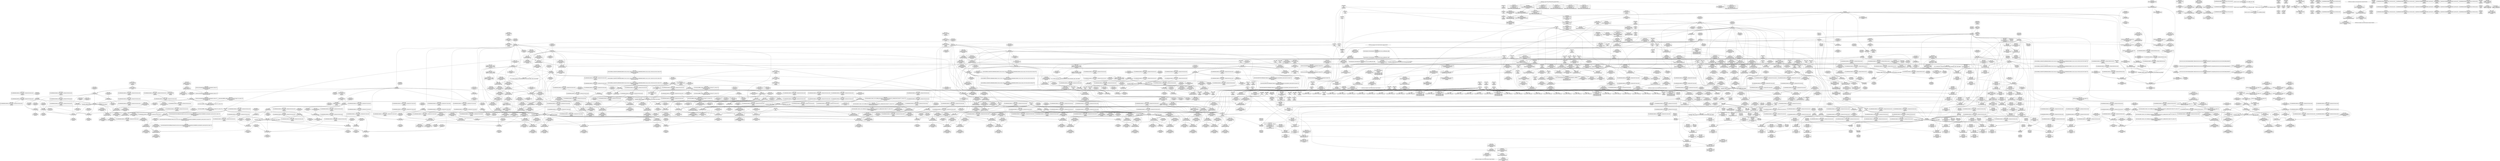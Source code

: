 digraph {
	CE0x57bf410 [shape=record,shape=Mrecord,label="{CE0x57bf410|COLLAPSED:_GCMRE___llvm_gcov_ctr128_internal_global_4_x_i64_zeroinitializer:_elem_0:default:}"]
	CE0x5738d80 [shape=record,shape=Mrecord,label="{CE0x5738d80|i64_2|*Constant*|*SummSink*}"]
	CE0x57540b0 [shape=record,shape=Mrecord,label="{CE0x57540b0|COLLAPSED:_GCMRE___llvm_gcov_ctr131_internal_global_2_x_i64_zeroinitializer:_elem_0:default:}"]
	CE0x575ea90 [shape=record,shape=Mrecord,label="{CE0x575ea90|__preempt_count_sub:tmp1|*SummSink*}"]
	CE0x5723b20 [shape=record,shape=Mrecord,label="{CE0x5723b20|task_sid:tmp23|security/selinux/hooks.c,208|*SummSource*}"]
	CE0x5761b90 [shape=record,shape=Mrecord,label="{CE0x5761b90|%struct.lockdep_map*_null|*Constant*|*SummSink*}"]
	CE0x57591c0 [shape=record,shape=Mrecord,label="{CE0x57591c0|_call_void_rcu_lock_release(%struct.lockdep_map*_rcu_lock_map)_#10,_!dbg_!27733|include/linux/rcupdate.h,935|*SummSink*}"]
	CE0x57946c0 [shape=record,shape=Mrecord,label="{CE0x57946c0|__preempt_count_sub:val|Function::__preempt_count_sub&Arg::val::|*SummSource*}"]
	CE0x5722a50 [shape=record,shape=Mrecord,label="{CE0x5722a50|task_sid:tmp20|security/selinux/hooks.c,208|*SummSink*}"]
	CE0x5788000 [shape=record,shape=Mrecord,label="{CE0x5788000|rcu_read_lock:tmp22|include/linux/rcupdate.h,884|*SummSink*}"]
	CE0x5770a30 [shape=record,shape=Mrecord,label="{CE0x5770a30|cred_sid:sid|security/selinux/hooks.c,197|*SummSink*}"]
	CE0x578d6e0 [shape=record,shape=Mrecord,label="{CE0x578d6e0|_call_void_lock_acquire(%struct.lockdep_map*_%map,_i32_0,_i32_0,_i32_2,_i32_0,_%struct.lockdep_map*_null,_i64_ptrtoint_(i8*_blockaddress(_rcu_lock_acquire,_%__here)_to_i64))_#10,_!dbg_!27716|include/linux/rcupdate.h,418}"]
	CE0x572ed50 [shape=record,shape=Mrecord,label="{CE0x572ed50|i32_4|*Constant*|*SummSource*}"]
	CE0x5728e90 [shape=record,shape=Mrecord,label="{CE0x5728e90|rcu_read_lock:land.lhs.true2|*SummSink*}"]
	CE0x57f5f40 [shape=record,shape=Mrecord,label="{CE0x57f5f40|__preempt_count_add:tmp1}"]
	CE0x5734af0 [shape=record,shape=Mrecord,label="{CE0x5734af0|8:_%struct.sock*,_:_SCME_49,50_}"]
	CE0x57525f0 [shape=record,shape=Mrecord,label="{CE0x57525f0|i64_3|*Constant*|*SummSource*}"]
	CE0x5747de0 [shape=record,shape=Mrecord,label="{CE0x5747de0|GLOBAL:rcu_lock_map|Global_var:rcu_lock_map|*SummSink*}"]
	CE0x56b19d0 [shape=record,shape=Mrecord,label="{CE0x56b19d0|avc_has_perm:tclass|Function::avc_has_perm&Arg::tclass::}"]
	CE0x5739ab0 [shape=record,shape=Mrecord,label="{CE0x5739ab0|sock_has_perm:tmp8|security/selinux/hooks.c,3969|*SummSource*}"]
	CE0x56f75a0 [shape=record,shape=Mrecord,label="{CE0x56f75a0|sock_has_perm:tmp14|security/selinux/hooks.c,3972|*SummSource*}"]
	CE0x56c3560 [shape=record,shape=Mrecord,label="{CE0x56c3560|GLOBAL:sock_has_perm|*Constant*}"]
	CE0x57722a0 [shape=record,shape=Mrecord,label="{CE0x57722a0|GLOBAL:rcu_read_lock.__warned|Global_var:rcu_read_lock.__warned|*SummSource*}"]
	CE0x5773a30 [shape=record,shape=Mrecord,label="{CE0x5773a30|rcu_lock_acquire:tmp2|*SummSource*}"]
	CE0x57d3d80 [shape=record,shape=Mrecord,label="{CE0x57d3d80|__rcu_read_lock:bb}"]
	CE0x57cbaa0 [shape=record,shape=Mrecord,label="{CE0x57cbaa0|COLLAPSED:_GCMRE___llvm_gcov_ctr135_internal_global_4_x_i64_zeroinitializer:_elem_0:default:}"]
	CE0x5771700 [shape=record,shape=Mrecord,label="{CE0x5771700|rcu_lock_acquire:indirectgoto|*SummSink*}"]
	CE0x57984b0 [shape=record,shape=Mrecord,label="{CE0x57984b0|i64*_getelementptr_inbounds_(_4_x_i64_,_4_x_i64_*___llvm_gcov_ctr133,_i64_0,_i64_1)|*Constant*|*SummSource*}"]
	CE0x56b6ce0 [shape=record,shape=Mrecord,label="{CE0x56b6ce0|sock_has_perm:tmp9|security/selinux/hooks.c,3969|*SummSink*}"]
	CE0x57377b0 [shape=record,shape=Mrecord,label="{CE0x57377b0|sock_has_perm:cmp|security/selinux/hooks.c,3969}"]
	CE0x56d9f40 [shape=record,shape=Mrecord,label="{CE0x56d9f40|COLLAPSED:_GCMRE_current_task_external_global_%struct.task_struct*:_elem_0:default:}"]
	CE0x57bf670 [shape=record,shape=Mrecord,label="{CE0x57bf670|_call_void_mcount()_#3|*SummSink*}"]
	CE0x575c880 [shape=record,shape=Mrecord,label="{CE0x575c880|rcu_lock_acquire:tmp3}"]
	CE0x57259b0 [shape=record,shape=Mrecord,label="{CE0x57259b0|task_sid:tmp26|security/selinux/hooks.c,208|*SummSource*}"]
	CE0x57331b0 [shape=record,shape=Mrecord,label="{CE0x57331b0|8:_%struct.sock*,_:_SCME_27,28_}"]
	CE0x56bbd60 [shape=record,shape=Mrecord,label="{CE0x56bbd60|32:_%struct.sock*,_:_CRE_4,6_|*MultipleSource*|security/selinux/hooks.c,4248|Function::selinux_socket_getsockopt&Arg::sock::}"]
	CE0x56ccaf0 [shape=record,shape=Mrecord,label="{CE0x56ccaf0|sock_has_perm:cleanup}"]
	CE0x579b9d0 [shape=record,shape=Mrecord,label="{CE0x579b9d0|i8*_getelementptr_inbounds_(_44_x_i8_,_44_x_i8_*_.str47,_i32_0,_i32_0)|*Constant*|*SummSink*}"]
	CE0x5727d70 [shape=record,shape=Mrecord,label="{CE0x5727d70|rcu_read_unlock:entry}"]
	CE0x5771630 [shape=record,shape=Mrecord,label="{CE0x5771630|_call_void_mcount()_#3|*SummSource*}"]
	CE0x5750fa0 [shape=record,shape=Mrecord,label="{CE0x5750fa0|rcu_read_unlock:land.lhs.true2|*SummSource*}"]
	CE0x578b120 [shape=record,shape=Mrecord,label="{CE0x578b120|_call_void_asm_sideeffect_,_memory_,_dirflag_,_fpsr_,_flags_()_#3,_!dbg_!27714,_!srcloc_!27715|include/linux/rcupdate.h,239|*SummSource*}"]
	CE0x57bfef0 [shape=record,shape=Mrecord,label="{CE0x57bfef0|void_(i32*,_i32,_i32*)*_asm_addl_$1,_%gs:$0_,_*m,ri,*m,_dirflag_,_fpsr_,_flags_|*SummSink*}"]
	CE0x5727490 [shape=record,shape=Mrecord,label="{CE0x5727490|_ret_i32_%tmp6,_!dbg_!27716|security/selinux/hooks.c,197|*SummSource*}"]
	CE0x5738380 [shape=record,shape=Mrecord,label="{CE0x5738380|sock_has_perm:tmp7|security/selinux/hooks.c,3969|*SummSource*}"]
	CE0x579d7d0 [shape=record,shape=Mrecord,label="{CE0x579d7d0|i64*_getelementptr_inbounds_(_11_x_i64_,_11_x_i64_*___llvm_gcov_ctr132,_i64_0,_i64_9)|*Constant*|*SummSink*}"]
	CE0x572f300 [shape=record,shape=Mrecord,label="{CE0x572f300|sock_has_perm:call6|security/selinux/hooks.c,3976|*SummSource*}"]
	CE0x57c8ac0 [shape=record,shape=Mrecord,label="{CE0x57c8ac0|i32_0|*Constant*}"]
	CE0x5756490 [shape=record,shape=Mrecord,label="{CE0x5756490|task_sid:tobool4|security/selinux/hooks.c,208|*SummSink*}"]
	CE0x56b06c0 [shape=record,shape=Mrecord,label="{CE0x56b06c0|selinux_socket_getsockopt:tmp2|*SummSource*}"]
	CE0x56da850 [shape=record,shape=Mrecord,label="{CE0x56da850|rcu_read_lock:tmp|*SummSink*}"]
	CE0x5721e90 [shape=record,shape=Mrecord,label="{CE0x5721e90|task_sid:tmp17|security/selinux/hooks.c,208|*SummSource*}"]
	CE0x5745260 [shape=record,shape=Mrecord,label="{CE0x5745260|_call_void_lockdep_rcu_suspicious(i8*_getelementptr_inbounds_(_25_x_i8_,_25_x_i8_*_.str45,_i32_0,_i32_0),_i32_934,_i8*_getelementptr_inbounds_(_44_x_i8_,_44_x_i8_*_.str47,_i32_0,_i32_0))_#10,_!dbg_!27726|include/linux/rcupdate.h,933|*SummSource*}"]
	CE0x56bb840 [shape=record,shape=Mrecord,label="{CE0x56bb840|_call_void_mcount()_#3|*SummSource*}"]
	CE0x5787780 [shape=record,shape=Mrecord,label="{CE0x5787780|rcu_read_lock:tmp21|include/linux/rcupdate.h,884|*SummSink*}"]
	CE0x57c3f70 [shape=record,shape=Mrecord,label="{CE0x57c3f70|_call_void_lock_release(%struct.lockdep_map*_%map,_i32_1,_i64_ptrtoint_(i8*_blockaddress(_rcu_lock_release,_%__here)_to_i64))_#10,_!dbg_!27716|include/linux/rcupdate.h,423|*SummSink*}"]
	CE0x56cb300 [shape=record,shape=Mrecord,label="{CE0x56cb300|GLOBAL:__rcu_read_lock|*Constant*|*SummSource*}"]
	CE0x5816480 [shape=record,shape=Mrecord,label="{CE0x5816480|__preempt_count_sub:tmp2|*SummSink*}"]
	CE0x57d4910 [shape=record,shape=Mrecord,label="{CE0x57d4910|COLLAPSED:_GCMRE___llvm_gcov_ctr130_internal_global_4_x_i64_zeroinitializer:_elem_0:default:}"]
	CE0x5792cb0 [shape=record,shape=Mrecord,label="{CE0x5792cb0|rcu_lock_acquire:tmp5|include/linux/rcupdate.h,418|*SummSource*}"]
	CE0x56aa820 [shape=record,shape=Mrecord,label="{CE0x56aa820|i64*_getelementptr_inbounds_(_2_x_i64_,_2_x_i64_*___llvm_gcov_ctr365,_i64_0,_i64_1)|*Constant*|*SummSource*}"]
	CE0x574d700 [shape=record,shape=Mrecord,label="{CE0x574d700|task_sid:do.body5|*SummSink*}"]
	CE0x574e7e0 [shape=record,shape=Mrecord,label="{CE0x574e7e0|task_sid:land.lhs.true2|*SummSource*}"]
	CE0x5761530 [shape=record,shape=Mrecord,label="{CE0x5761530|rcu_lock_release:__here}"]
	CE0x56c1fa0 [shape=record,shape=Mrecord,label="{CE0x56c1fa0|sock_has_perm:sk_security|security/selinux/hooks.c,3964|*SummSource*}"]
	CE0x579b470 [shape=record,shape=Mrecord,label="{CE0x579b470|i32_934|*Constant*|*SummSink*}"]
	CE0x5777280 [shape=record,shape=Mrecord,label="{CE0x5777280|rcu_read_unlock:tobool1|include/linux/rcupdate.h,933|*SummSink*}"]
	CE0x571fd80 [shape=record,shape=Mrecord,label="{CE0x571fd80|task_sid:tmp18|security/selinux/hooks.c,208|*SummSource*}"]
	CE0x56dae50 [shape=record,shape=Mrecord,label="{CE0x56dae50|get_current:tmp}"]
	CE0x57c5a30 [shape=record,shape=Mrecord,label="{CE0x57c5a30|i64*_getelementptr_inbounds_(_4_x_i64_,_4_x_i64_*___llvm_gcov_ctr133,_i64_0,_i64_2)|*Constant*|*SummSink*}"]
	CE0x569d100 [shape=record,shape=Mrecord,label="{CE0x569d100|task_sid:entry|*SummSource*}"]
	CE0x5778df0 [shape=record,shape=Mrecord,label="{CE0x5778df0|i64*_getelementptr_inbounds_(_4_x_i64_,_4_x_i64_*___llvm_gcov_ctr130,_i64_0,_i64_1)|*Constant*|*SummSource*}"]
	CE0x56a9d20 [shape=record,shape=Mrecord,label="{CE0x56a9d20|32:_%struct.sock*,_:_CRE_0,4_|*MultipleSource*|security/selinux/hooks.c,4248|Function::selinux_socket_getsockopt&Arg::sock::}"]
	CE0x574d1e0 [shape=record,shape=Mrecord,label="{CE0x574d1e0|cred_sid:tmp1|*SummSource*}"]
	CE0x57d7180 [shape=record,shape=Mrecord,label="{CE0x57d7180|__rcu_read_unlock:tmp}"]
	CE0x56bc230 [shape=record,shape=Mrecord,label="{CE0x56bc230|i64*_getelementptr_inbounds_(_2_x_i64_,_2_x_i64_*___llvm_gcov_ctr98,_i64_0,_i64_1)|*Constant*|*SummSink*}"]
	CE0x5777ab0 [shape=record,shape=Mrecord,label="{CE0x5777ab0|rcu_read_lock:tmp6|include/linux/rcupdate.h,882|*SummSink*}"]
	CE0x5775380 [shape=record,shape=Mrecord,label="{CE0x5775380|i64*_getelementptr_inbounds_(_4_x_i64_,_4_x_i64_*___llvm_gcov_ctr128,_i64_0,_i64_2)|*Constant*}"]
	CE0x57dd8e0 [shape=record,shape=Mrecord,label="{CE0x57dd8e0|__preempt_count_add:tmp6|./arch/x86/include/asm/preempt.h,73|*SummSource*}"]
	CE0x578a3f0 [shape=record,shape=Mrecord,label="{CE0x578a3f0|rcu_read_unlock:tmp3|*SummSource*}"]
	CE0x56c5d00 [shape=record,shape=Mrecord,label="{CE0x56c5d00|sock_has_perm:if.end}"]
	CE0x57910c0 [shape=record,shape=Mrecord,label="{CE0x57910c0|rcu_read_unlock:tmp1}"]
	CE0x57c15e0 [shape=record,shape=Mrecord,label="{CE0x57c15e0|i8*_undef|*Constant*}"]
	CE0x5798630 [shape=record,shape=Mrecord,label="{CE0x5798630|i64*_getelementptr_inbounds_(_4_x_i64_,_4_x_i64_*___llvm_gcov_ctr133,_i64_0,_i64_1)|*Constant*|*SummSink*}"]
	CE0x5756c10 [shape=record,shape=Mrecord,label="{CE0x5756c10|i64_6|*Constant*|*SummSource*}"]
	CE0x5777130 [shape=record,shape=Mrecord,label="{CE0x5777130|rcu_read_unlock:tobool1|include/linux/rcupdate.h,933|*SummSource*}"]
	CE0x574c2e0 [shape=record,shape=Mrecord,label="{CE0x574c2e0|rcu_read_lock:do.body}"]
	CE0x572a2b0 [shape=record,shape=Mrecord,label="{CE0x572a2b0|sock_has_perm:tmp11|security/selinux/hooks.c,3970|*SummSource*}"]
	CE0x5785bd0 [shape=record,shape=Mrecord,label="{CE0x5785bd0|_call_void_lockdep_rcu_suspicious(i8*_getelementptr_inbounds_(_25_x_i8_,_25_x_i8_*_.str45,_i32_0,_i32_0),_i32_883,_i8*_getelementptr_inbounds_(_42_x_i8_,_42_x_i8_*_.str46,_i32_0,_i32_0))_#10,_!dbg_!27728|include/linux/rcupdate.h,882}"]
	CE0x5793de0 [shape=record,shape=Mrecord,label="{CE0x5793de0|rcu_read_unlock:tmp14|include/linux/rcupdate.h,933|*SummSink*}"]
	CE0x57972e0 [shape=record,shape=Mrecord,label="{CE0x57972e0|__preempt_count_add:entry|*SummSink*}"]
	CE0x5757f10 [shape=record,shape=Mrecord,label="{CE0x5757f10|rcu_read_unlock:tmp9|include/linux/rcupdate.h,933|*SummSink*}"]
	CE0x5759b20 [shape=record,shape=Mrecord,label="{CE0x5759b20|rcu_lock_release:entry|*SummSource*}"]
	CE0x56b4d30 [shape=record,shape=Mrecord,label="{CE0x56b4d30|_call_void_mcount()_#3}"]
	CE0x571d810 [shape=record,shape=Mrecord,label="{CE0x571d810|sock_has_perm:tmp2|*LoadInst*|security/selinux/hooks.c,3964|*SummSource*}"]
	CE0x57d28a0 [shape=record,shape=Mrecord,label="{CE0x57d28a0|_call_void_mcount()_#3}"]
	CE0x573b650 [shape=record,shape=Mrecord,label="{CE0x573b650|sock_has_perm:tmp4|security/selinux/hooks.c,3966}"]
	CE0x5770860 [shape=record,shape=Mrecord,label="{CE0x5770860|cred_sid:sid|security/selinux/hooks.c,197|*SummSource*}"]
	CE0x57de750 [shape=record,shape=Mrecord,label="{CE0x57de750|i64*_getelementptr_inbounds_(_4_x_i64_,_4_x_i64_*___llvm_gcov_ctr135,_i64_0,_i64_2)|*Constant*|*SummSink*}"]
	CE0x56aea40 [shape=record,shape=Mrecord,label="{CE0x56aea40|get_current:tmp3|*SummSource*}"]
	CE0x5753800 [shape=record,shape=Mrecord,label="{CE0x5753800|__rcu_read_lock:entry|*SummSource*}"]
	CE0x575b430 [shape=record,shape=Mrecord,label="{CE0x575b430|_ret_void,_!dbg_!27717|include/linux/rcupdate.h,245}"]
	CE0x573f2e0 [shape=record,shape=Mrecord,label="{CE0x573f2e0|rcu_read_lock:tmp15|include/linux/rcupdate.h,882|*SummSink*}"]
	CE0x5776400 [shape=record,shape=Mrecord,label="{CE0x5776400|rcu_read_lock:tmp9|include/linux/rcupdate.h,882|*SummSink*}"]
	CE0x57c2790 [shape=record,shape=Mrecord,label="{CE0x57c2790|rcu_lock_release:indirectgoto|*SummSink*}"]
	CE0x5776a40 [shape=record,shape=Mrecord,label="{CE0x5776a40|rcu_read_unlock:tmp|*SummSink*}"]
	CE0x5771a30 [shape=record,shape=Mrecord,label="{CE0x5771a30|i64*_getelementptr_inbounds_(_4_x_i64_,_4_x_i64_*___llvm_gcov_ctr130,_i64_0,_i64_0)|*Constant*|*SummSink*}"]
	CE0x5731220 [shape=record,shape=Mrecord,label="{CE0x5731220|i64*_getelementptr_inbounds_(_6_x_i64_,_6_x_i64_*___llvm_gcov_ctr327,_i64_0,_i64_5)|*Constant*|*SummSource*}"]
	CE0x56a9900 [shape=record,shape=Mrecord,label="{CE0x56a9900|i32_5|*Constant*|*SummSink*}"]
	CE0x57f5580 [shape=record,shape=Mrecord,label="{CE0x57f5580|__rcu_read_unlock:do.body|*SummSource*}"]
	CE0x56bd1a0 [shape=record,shape=Mrecord,label="{CE0x56bd1a0|rcu_read_lock:do.end|*SummSink*}"]
	CE0x579e020 [shape=record,shape=Mrecord,label="{CE0x579e020|rcu_read_unlock:tmp20|include/linux/rcupdate.h,933}"]
	CE0x569d490 [shape=record,shape=Mrecord,label="{CE0x569d490|task_sid:task|Function::task_sid&Arg::task::|*SummSource*}"]
	CE0x5786a60 [shape=record,shape=Mrecord,label="{CE0x5786a60|rcu_read_lock:tmp20|include/linux/rcupdate.h,882}"]
	CE0x56bad50 [shape=record,shape=Mrecord,label="{CE0x56bad50|sock_has_perm:entry}"]
	CE0x575fa40 [shape=record,shape=Mrecord,label="{CE0x575fa40|i64*_getelementptr_inbounds_(_4_x_i64_,_4_x_i64_*___llvm_gcov_ctr129,_i64_0,_i64_0)|*Constant*|*SummSource*}"]
	CE0x5796a20 [shape=record,shape=Mrecord,label="{CE0x5796a20|GLOBAL:__preempt_count_sub|*Constant*|*SummSource*}"]
	CE0x57558f0 [shape=record,shape=Mrecord,label="{CE0x57558f0|GLOBAL:rcu_lock_acquire|*Constant*}"]
	CE0x56bac80 [shape=record,shape=Mrecord,label="{CE0x56bac80|GLOBAL:sock_has_perm|*Constant*|*SummSource*}"]
	CE0x573f160 [shape=record,shape=Mrecord,label="{CE0x573f160|rcu_read_lock:tmp15|include/linux/rcupdate.h,882|*SummSource*}"]
	CE0x5782d10 [shape=record,shape=Mrecord,label="{CE0x5782d10|i64*_getelementptr_inbounds_(_11_x_i64_,_11_x_i64_*___llvm_gcov_ctr127,_i64_0,_i64_8)|*Constant*|*SummSink*}"]
	CE0x57f6a70 [shape=record,shape=Mrecord,label="{CE0x57f6a70|__rcu_read_unlock:tmp1}"]
	CE0x57672a0 [shape=record,shape=Mrecord,label="{CE0x57672a0|i64*_getelementptr_inbounds_(_4_x_i64_,_4_x_i64_*___llvm_gcov_ctr129,_i64_0,_i64_0)|*Constant*|*SummSink*}"]
	CE0x5724400 [shape=record,shape=Mrecord,label="{CE0x5724400|task_sid:tmp25|security/selinux/hooks.c,208}"]
	CE0x57645f0 [shape=record,shape=Mrecord,label="{CE0x57645f0|rcu_lock_acquire:tmp|*SummSource*}"]
	CE0x57d9ba0 [shape=record,shape=Mrecord,label="{CE0x57d9ba0|_call_void_asm_sideeffect_,_memory_,_dirflag_,_fpsr_,_flags_()_#3,_!dbg_!27711,_!srcloc_!27714|include/linux/rcupdate.h,244|*SummSource*}"]
	CE0x56fc020 [shape=record,shape=Mrecord,label="{CE0x56fc020|_ret_i32_%retval.0,_!dbg_!27728|security/selinux/avc.c,775|*SummSink*}"]
	CE0x57c9080 [shape=record,shape=Mrecord,label="{CE0x57c9080|__preempt_count_add:tmp4|./arch/x86/include/asm/preempt.h,72}"]
	CE0x5726090 [shape=record,shape=Mrecord,label="{CE0x5726090|task_sid:tmp27|security/selinux/hooks.c,208|*SummSink*}"]
	CE0x56da8c0 [shape=record,shape=Mrecord,label="{CE0x56da8c0|i64_1|*Constant*}"]
	CE0x57c4c60 [shape=record,shape=Mrecord,label="{CE0x57c4c60|i64*_getelementptr_inbounds_(_4_x_i64_,_4_x_i64_*___llvm_gcov_ctr133,_i64_0,_i64_3)|*Constant*|*SummSource*}"]
	CE0x5754840 [shape=record,shape=Mrecord,label="{CE0x5754840|rcu_read_lock:tmp3|*SummSink*}"]
	CE0x56af9b0 [shape=record,shape=Mrecord,label="{CE0x56af9b0|_call_void_rcu_read_lock()_#10,_!dbg_!27712|security/selinux/hooks.c,207}"]
	CE0x57dfeb0 [shape=record,shape=Mrecord,label="{CE0x57dfeb0|__preempt_count_add:tmp3|*SummSink*}"]
	CE0x578eb00 [shape=record,shape=Mrecord,label="{CE0x578eb00|__preempt_count_sub:sub|./arch/x86/include/asm/preempt.h,77|*SummSink*}"]
	CE0x5730a90 [shape=record,shape=Mrecord,label="{CE0x5730a90|rcu_read_lock:call3|include/linux/rcupdate.h,882}"]
	CE0x5788d60 [shape=record,shape=Mrecord,label="{CE0x5788d60|_ret_void,_!dbg_!27720|./arch/x86/include/asm/preempt.h,78|*SummSink*}"]
	CE0x575f7e0 [shape=record,shape=Mrecord,label="{CE0x575f7e0|i64*_getelementptr_inbounds_(_4_x_i64_,_4_x_i64_*___llvm_gcov_ctr129,_i64_0,_i64_0)|*Constant*}"]
	CE0x575b4f0 [shape=record,shape=Mrecord,label="{CE0x575b4f0|_ret_void,_!dbg_!27717|include/linux/rcupdate.h,245|*SummSource*}"]
	CE0x56c49e0 [shape=record,shape=Mrecord,label="{CE0x56c49e0|32:_%struct.sock*,_:_CRE_24,32_|*MultipleSource*|security/selinux/hooks.c,4248|Function::selinux_socket_getsockopt&Arg::sock::}"]
	CE0x57d3450 [shape=record,shape=Mrecord,label="{CE0x57d3450|i64*_getelementptr_inbounds_(_4_x_i64_,_4_x_i64_*___llvm_gcov_ctr134,_i64_0,_i64_0)|*Constant*|*SummSource*}"]
	CE0x57583b0 [shape=record,shape=Mrecord,label="{CE0x57583b0|i64*_getelementptr_inbounds_(_11_x_i64_,_11_x_i64_*___llvm_gcov_ctr132,_i64_0,_i64_10)|*Constant*|*SummSink*}"]
	CE0x569eaf0 [shape=record,shape=Mrecord,label="{CE0x569eaf0|_ret_%struct.task_struct*_%tmp4,_!dbg_!27714|./arch/x86/include/asm/current.h,14}"]
	CE0x57912b0 [shape=record,shape=Mrecord,label="{CE0x57912b0|rcu_read_unlock:tmp1|*SummSink*}"]
	CE0x5724a90 [shape=record,shape=Mrecord,label="{CE0x5724a90|task_sid:tmp26|security/selinux/hooks.c,208}"]
	CE0x574d660 [shape=record,shape=Mrecord,label="{CE0x574d660|task_sid:do.body5|*SummSource*}"]
	CE0x57581b0 [shape=record,shape=Mrecord,label="{CE0x57581b0|rcu_read_unlock:tmp10|include/linux/rcupdate.h,933|*SummSource*}"]
	CE0x5796b20 [shape=record,shape=Mrecord,label="{CE0x5796b20|__preempt_count_sub:entry}"]
	CE0x5790750 [shape=record,shape=Mrecord,label="{CE0x5790750|rcu_lock_release:tmp2|*SummSink*}"]
	CE0x5752960 [shape=record,shape=Mrecord,label="{CE0x5752960|i64*_getelementptr_inbounds_(_11_x_i64_,_11_x_i64_*___llvm_gcov_ctr127,_i64_0,_i64_1)|*Constant*|*SummSource*}"]
	CE0x5728bb0 [shape=record,shape=Mrecord,label="{CE0x5728bb0|rcu_read_lock:if.then}"]
	CE0x56dc4b0 [shape=record,shape=Mrecord,label="{CE0x56dc4b0|rcu_read_lock:tmp5|include/linux/rcupdate.h,882|*SummSource*}"]
	CE0x56db470 [shape=record,shape=Mrecord,label="{CE0x56db470|i32_22|*Constant*|*SummSink*}"]
	CE0x5727f40 [shape=record,shape=Mrecord,label="{CE0x5727f40|GLOBAL:rcu_read_unlock|*Constant*|*SummSource*}"]
	CE0x57c3e90 [shape=record,shape=Mrecord,label="{CE0x57c3e90|_call_void_lock_release(%struct.lockdep_map*_%map,_i32_1,_i64_ptrtoint_(i8*_blockaddress(_rcu_lock_release,_%__here)_to_i64))_#10,_!dbg_!27716|include/linux/rcupdate.h,423|*SummSource*}"]
	CE0x5763b10 [shape=record,shape=Mrecord,label="{CE0x5763b10|rcu_lock_release:tmp|*SummSink*}"]
	CE0x5751410 [shape=record,shape=Mrecord,label="{CE0x5751410|i64*_getelementptr_inbounds_(_13_x_i64_,_13_x_i64_*___llvm_gcov_ctr126,_i64_0,_i64_0)|*Constant*}"]
	CE0x5721aa0 [shape=record,shape=Mrecord,label="{CE0x5721aa0|GLOBAL:lockdep_rcu_suspicious|*Constant*|*SummSource*}"]
	CE0x56df090 [shape=record,shape=Mrecord,label="{CE0x56df090|sock_has_perm:if.then}"]
	CE0x572d7f0 [shape=record,shape=Mrecord,label="{CE0x572d7f0|sock_has_perm:sk4|security/selinux/hooks.c,3974|*SummSource*}"]
	CE0x573ebf0 [shape=record,shape=Mrecord,label="{CE0x573ebf0|rcu_read_lock:tmp14|include/linux/rcupdate.h,882|*SummSource*}"]
	CE0x571dc70 [shape=record,shape=Mrecord,label="{CE0x571dc70|i32_208|*Constant*}"]
	CE0x5772950 [shape=record,shape=Mrecord,label="{CE0x5772950|rcu_read_unlock:call|include/linux/rcupdate.h,933|*SummSink*}"]
	CE0x5759020 [shape=record,shape=Mrecord,label="{CE0x5759020|_call_void_rcu_lock_release(%struct.lockdep_map*_rcu_lock_map)_#10,_!dbg_!27733|include/linux/rcupdate.h,935}"]
	CE0x5737640 [shape=record,shape=Mrecord,label="{CE0x5737640|16:_i32,_24:_i16,_:_CRE_16,20_|*MultipleSource*|*LoadInst*|security/selinux/hooks.c,3964|security/selinux/hooks.c,3964|security/selinux/hooks.c,3969}"]
	CE0x5732330 [shape=record,shape=Mrecord,label="{CE0x5732330|task_sid:tmp9|security/selinux/hooks.c,208|*SummSource*}"]
	CE0x56b6640 [shape=record,shape=Mrecord,label="{CE0x56b6640|i64_1|*Constant*}"]
	CE0x56d7ce0 [shape=record,shape=Mrecord,label="{CE0x56d7ce0|rcu_read_lock:tmp1}"]
	CE0x5752490 [shape=record,shape=Mrecord,label="{CE0x5752490|i64_3|*Constant*}"]
	CE0x56ad8f0 [shape=record,shape=Mrecord,label="{CE0x56ad8f0|selinux_socket_getsockopt:tmp1}"]
	CE0x5723720 [shape=record,shape=Mrecord,label="{CE0x5723720|i64*_getelementptr_inbounds_(_13_x_i64_,_13_x_i64_*___llvm_gcov_ctr126,_i64_0,_i64_10)|*Constant*|*SummSink*}"]
	CE0x57c5780 [shape=record,shape=Mrecord,label="{CE0x57c5780|void_(i32*,_i32,_i32*)*_asm_addl_$1,_%gs:$0_,_*m,ri,*m,_dirflag_,_fpsr_,_flags_}"]
	CE0x56fa440 [shape=record,shape=Mrecord,label="{CE0x56fa440|sock_has_perm:u|security/selinux/hooks.c,3973|*SummSink*}"]
	CE0x57396d0 [shape=record,shape=Mrecord,label="{CE0x57396d0|i64_0|*Constant*|*SummSink*}"]
	CE0x5773070 [shape=record,shape=Mrecord,label="{CE0x5773070|rcu_read_lock:tobool1|include/linux/rcupdate.h,882}"]
	CE0x5769620 [shape=record,shape=Mrecord,label="{CE0x5769620|__preempt_count_add:tmp3}"]
	CE0x57da160 [shape=record,shape=Mrecord,label="{CE0x57da160|GLOBAL:lock_acquire|*Constant*|*SummSource*}"]
	CE0x56d3dd0 [shape=record,shape=Mrecord,label="{CE0x56d3dd0|sock_has_perm:tmp19|security/selinux/hooks.c,3977}"]
	CE0x5791610 [shape=record,shape=Mrecord,label="{CE0x5791610|GLOBAL:__preempt_count_add|*Constant*}"]
	CE0x5734760 [shape=record,shape=Mrecord,label="{CE0x5734760|8:_%struct.sock*,_:_SCME_46,47_}"]
	CE0x5773aa0 [shape=record,shape=Mrecord,label="{CE0x5773aa0|rcu_lock_acquire:tmp2|*SummSink*}"]
	CE0x57458a0 [shape=record,shape=Mrecord,label="{CE0x57458a0|_call_void_mcount()_#3|*SummSink*}"]
	CE0x574ff20 [shape=record,shape=Mrecord,label="{CE0x574ff20|task_sid:if.then}"]
	CE0x57356d0 [shape=record,shape=Mrecord,label="{CE0x57356d0|i32_2|*Constant*}"]
	CE0x578f200 [shape=record,shape=Mrecord,label="{CE0x578f200|i64*_getelementptr_inbounds_(_11_x_i64_,_11_x_i64_*___llvm_gcov_ctr132,_i64_0,_i64_1)|*Constant*|*SummSource*}"]
	CE0x56c4890 [shape=record,shape=Mrecord,label="{CE0x56c4890|selinux_socket_getsockopt:tmp2|*SummSink*}"]
	CE0x57dd870 [shape=record,shape=Mrecord,label="{CE0x57dd870|__preempt_count_add:tmp6|./arch/x86/include/asm/preempt.h,73}"]
	CE0x5764900 [shape=record,shape=Mrecord,label="{CE0x5764900|i64*_getelementptr_inbounds_(_4_x_i64_,_4_x_i64_*___llvm_gcov_ctr128,_i64_0,_i64_1)|*Constant*|*SummSink*}"]
	CE0x5767b20 [shape=record,shape=Mrecord,label="{CE0x5767b20|__preempt_count_add:tmp2}"]
	CE0x5725940 [shape=record,shape=Mrecord,label="{CE0x5725940|i64*_getelementptr_inbounds_(_13_x_i64_,_13_x_i64_*___llvm_gcov_ctr126,_i64_0,_i64_12)|*Constant*|*SummSink*}"]
	CE0x5723980 [shape=record,shape=Mrecord,label="{CE0x5723980|task_sid:tmp24|security/selinux/hooks.c,208}"]
	CE0x5728790 [shape=record,shape=Mrecord,label="{CE0x5728790|_ret_void,_!dbg_!27735|include/linux/rcupdate.h,938|*SummSink*}"]
	CE0x57463c0 [shape=record,shape=Mrecord,label="{CE0x57463c0|cred_sid:tmp6|security/selinux/hooks.c,197|*SummSource*}"]
	CE0x57cf8f0 [shape=record,shape=Mrecord,label="{CE0x57cf8f0|__preempt_count_sub:tmp4|./arch/x86/include/asm/preempt.h,77|*SummSink*}"]
	CE0x578d750 [shape=record,shape=Mrecord,label="{CE0x578d750|_call_void_lock_acquire(%struct.lockdep_map*_%map,_i32_0,_i32_0,_i32_2,_i32_0,_%struct.lockdep_map*_null,_i64_ptrtoint_(i8*_blockaddress(_rcu_lock_acquire,_%__here)_to_i64))_#10,_!dbg_!27716|include/linux/rcupdate.h,418|*SummSource*}"]
	CE0x56db650 [shape=record,shape=Mrecord,label="{CE0x56db650|cred_sid:security|security/selinux/hooks.c,196}"]
	CE0x578a5a0 [shape=record,shape=Mrecord,label="{CE0x578a5a0|__preempt_count_add:val|Function::__preempt_count_add&Arg::val::|*SummSource*}"]
	CE0x569e0b0 [shape=record,shape=Mrecord,label="{CE0x569e0b0|selinux_socket_getsockopt:call|security/selinux/hooks.c,4248|*SummSource*}"]
	CE0x56f7c20 [shape=record,shape=Mrecord,label="{CE0x56f7c20|sock_has_perm:type|security/selinux/hooks.c,3972|*SummSink*}"]
	CE0x56f1f20 [shape=record,shape=Mrecord,label="{CE0x56f1f20|task_sid:tmp1|*SummSource*}"]
	CE0x5734890 [shape=record,shape=Mrecord,label="{CE0x5734890|8:_%struct.sock*,_:_SCME_47,48_}"]
	CE0x575d400 [shape=record,shape=Mrecord,label="{CE0x575d400|i64*_getelementptr_inbounds_(_4_x_i64_,_4_x_i64_*___llvm_gcov_ctr133,_i64_0,_i64_0)|*Constant*|*SummSource*}"]
	CE0x57bece0 [shape=record,shape=Mrecord,label="{CE0x57bece0|__rcu_read_lock:tmp3|*SummSource*}"]
	CE0x57908a0 [shape=record,shape=Mrecord,label="{CE0x57908a0|rcu_read_unlock:tmp5|include/linux/rcupdate.h,933|*SummSink*}"]
	CE0x5770ee0 [shape=record,shape=Mrecord,label="{CE0x5770ee0|i64*_getelementptr_inbounds_(_4_x_i64_,_4_x_i64_*___llvm_gcov_ctr129,_i64_0,_i64_3)|*Constant*}"]
	CE0x571e630 [shape=record,shape=Mrecord,label="{CE0x571e630|i8*_getelementptr_inbounds_(_41_x_i8_,_41_x_i8_*_.str44,_i32_0,_i32_0)|*Constant*}"]
	CE0x56e4a80 [shape=record,shape=Mrecord,label="{CE0x56e4a80|i32_16384|*Constant*|*SummSink*}"]
	CE0x5772420 [shape=record,shape=Mrecord,label="{CE0x5772420|GLOBAL:rcu_read_lock.__warned|Global_var:rcu_read_lock.__warned|*SummSink*}"]
	CE0x5816290 [shape=record,shape=Mrecord,label="{CE0x5816290|void_(i32*,_i32,_i32*)*_asm_addl_$1,_%gs:$0_,_*m,ri,*m,_dirflag_,_fpsr_,_flags_}"]
	CE0x579c2d0 [shape=record,shape=Mrecord,label="{CE0x579c2d0|rcu_read_unlock:do.end}"]
	CE0x56ba9e0 [shape=record,shape=Mrecord,label="{CE0x56ba9e0|GLOBAL:current_task|Global_var:current_task}"]
	CE0x5732490 [shape=record,shape=Mrecord,label="{CE0x5732490|task_sid:tobool1|security/selinux/hooks.c,208}"]
	CE0x57786d0 [shape=record,shape=Mrecord,label="{CE0x57786d0|_call_void___preempt_count_add(i32_1)_#10,_!dbg_!27711|include/linux/rcupdate.h,239}"]
	CE0x56b6b60 [shape=record,shape=Mrecord,label="{CE0x56b6b60|selinux_socket_getsockopt:sock|Function::selinux_socket_getsockopt&Arg::sock::|*SummSource*}"]
	CE0x579d570 [shape=record,shape=Mrecord,label="{CE0x579d570|COLLAPSED:_GCMRE___llvm_gcov_ctr132_internal_global_11_x_i64_zeroinitializer:_elem_0:default:}"]
	CE0x56f6f60 [shape=record,shape=Mrecord,label="{CE0x56f6f60|sock_has_perm:tmp13|security/selinux/hooks.c,3972|*SummSink*}"]
	CE0x56f37f0 [shape=record,shape=Mrecord,label="{CE0x56f37f0|task_sid:tmp}"]
	CE0x5773620 [shape=record,shape=Mrecord,label="{CE0x5773620|rcu_read_unlock:tmp7|include/linux/rcupdate.h,933|*SummSink*}"]
	CE0x56b6060 [shape=record,shape=Mrecord,label="{CE0x56b6060|get_current:bb|*SummSink*}"]
	CE0x56dd4f0 [shape=record,shape=Mrecord,label="{CE0x56dd4f0|sock_has_perm:tmp1}"]
	CE0x57c9710 [shape=record,shape=Mrecord,label="{CE0x57c9710|__rcu_read_unlock:tmp7|include/linux/rcupdate.h,245|*SummSource*}"]
	CE0x571d600 [shape=record,shape=Mrecord,label="{CE0x571d600|sock_has_perm:tmp2|*LoadInst*|security/selinux/hooks.c,3964}"]
	CE0x579c5d0 [shape=record,shape=Mrecord,label="{CE0x579c5d0|rcu_read_unlock:do.body|*SummSource*}"]
	CE0x5787710 [shape=record,shape=Mrecord,label="{CE0x5787710|i64*_getelementptr_inbounds_(_11_x_i64_,_11_x_i64_*___llvm_gcov_ctr127,_i64_0,_i64_10)|*Constant*|*SummSink*}"]
	CE0x56f2450 [shape=record,shape=Mrecord,label="{CE0x56f2450|sock_has_perm:ad|security/selinux/hooks.c, 3965|*SummSink*}"]
	CE0x4ded150 [shape=record,shape=Mrecord,label="{CE0x4ded150|selinux_socket_getsockopt:tmp4|*LoadInst*|security/selinux/hooks.c,4248|*SummSink*}"]
	CE0x57280f0 [shape=record,shape=Mrecord,label="{CE0x57280f0|rcu_read_unlock:entry|*SummSource*}"]
	CE0x56ef990 [shape=record,shape=Mrecord,label="{CE0x56ef990|get_current:tmp1}"]
	CE0x5746840 [shape=record,shape=Mrecord,label="{CE0x5746840|i64*_getelementptr_inbounds_(_11_x_i64_,_11_x_i64_*___llvm_gcov_ctr127,_i64_0,_i64_1)|*Constant*|*SummSink*}"]
	CE0x5770300 [shape=record,shape=Mrecord,label="{CE0x5770300|_ret_void,_!dbg_!27717|include/linux/rcupdate.h,419|*SummSink*}"]
	CE0x5747560 [shape=record,shape=Mrecord,label="{CE0x5747560|cred_sid:tmp3|*SummSink*}"]
	CE0x5795a20 [shape=record,shape=Mrecord,label="{CE0x5795a20|rcu_read_unlock:tmp16|include/linux/rcupdate.h,933}"]
	CE0x56fa4b0 [shape=record,shape=Mrecord,label="{CE0x56fa4b0|i8_2|*Constant*|*SummSink*}"]
	CE0x57444a0 [shape=record,shape=Mrecord,label="{CE0x57444a0|i64*_getelementptr_inbounds_(_2_x_i64_,_2_x_i64_*___llvm_gcov_ctr131,_i64_0,_i64_1)|*Constant*|*SummSource*}"]
	CE0x57da850 [shape=record,shape=Mrecord,label="{CE0x57da850|__preempt_count_add:bb|*SummSource*}"]
	CE0x56d7ea0 [shape=record,shape=Mrecord,label="{CE0x56d7ea0|rcu_read_lock:tmp1|*SummSource*}"]
	CE0x56f0000 [shape=record,shape=Mrecord,label="{CE0x56f0000|sock_has_perm:tmp9|security/selinux/hooks.c,3969|*SummSource*}"]
	CE0x5753ba0 [shape=record,shape=Mrecord,label="{CE0x5753ba0|i64_0|*Constant*}"]
	CE0x5722e20 [shape=record,shape=Mrecord,label="{CE0x5722e20|task_sid:tmp21|security/selinux/hooks.c,208|*SummSink*}"]
	CE0x56ccfa0 [shape=record,shape=Mrecord,label="{CE0x56ccfa0|sock_has_perm:tmp10|security/selinux/hooks.c,3969|*SummSource*}"]
	CE0x575bef0 [shape=record,shape=Mrecord,label="{CE0x575bef0|rcu_lock_acquire:tmp4|include/linux/rcupdate.h,418|*SummSource*}"]
	CE0x5783150 [shape=record,shape=Mrecord,label="{CE0x5783150|i8*_getelementptr_inbounds_(_25_x_i8_,_25_x_i8_*_.str45,_i32_0,_i32_0)|*Constant*|*SummSource*}"]
	CE0x57954a0 [shape=record,shape=Mrecord,label="{CE0x57954a0|rcu_lock_acquire:indirectgoto|*SummSource*}"]
	CE0x5732a10 [shape=record,shape=Mrecord,label="{CE0x5732a10|8:_%struct.sock*,_:_SCME_20,22_|*MultipleSource*|security/selinux/hooks.c, 3966|security/selinux/hooks.c,3966|security/selinux/hooks.c,3966}"]
	CE0x56dea70 [shape=record,shape=Mrecord,label="{CE0x56dea70|task_sid:call3|security/selinux/hooks.c,208|*SummSource*}"]
	CE0x57f5ed0 [shape=record,shape=Mrecord,label="{CE0x57f5ed0|i64_1|*Constant*}"]
	CE0x56dc7a0 [shape=record,shape=Mrecord,label="{CE0x56dc7a0|rcu_read_lock:tmp6|include/linux/rcupdate.h,882|*SummSource*}"]
	CE0x578b980 [shape=record,shape=Mrecord,label="{CE0x578b980|__preempt_count_add:val|Function::__preempt_count_add&Arg::val::|*SummSink*}"]
	CE0x5764370 [shape=record,shape=Mrecord,label="{CE0x5764370|rcu_lock_release:tmp3}"]
	CE0x56aeb10 [shape=record,shape=Mrecord,label="{CE0x56aeb10|get_current:tmp3|*SummSink*}"]
	CE0x56b2180 [shape=record,shape=Mrecord,label="{CE0x56b2180|_call_void_mcount()_#3|*SummSink*}"]
	CE0x5785920 [shape=record,shape=Mrecord,label="{CE0x5785920|i8_1|*Constant*}"]
	CE0x5739950 [shape=record,shape=Mrecord,label="{CE0x5739950|sock_has_perm:tmp8|security/selinux/hooks.c,3969}"]
	CE0x5798a20 [shape=record,shape=Mrecord,label="{CE0x5798a20|rcu_read_unlock:tmp12|include/linux/rcupdate.h,933|*SummSink*}"]
	CE0x56b1ca0 [shape=record,shape=Mrecord,label="{CE0x56b1ca0|avc_has_perm:tclass|Function::avc_has_perm&Arg::tclass::|*SummSink*}"]
	CE0x578b240 [shape=record,shape=Mrecord,label="{CE0x578b240|rcu_read_unlock:tobool|include/linux/rcupdate.h,933|*SummSink*}"]
	CE0x57d54a0 [shape=record,shape=Mrecord,label="{CE0x57d54a0|rcu_lock_acquire:tmp7|*SummSource*}"]
	CE0x56df180 [shape=record,shape=Mrecord,label="{CE0x56df180|sock_has_perm:if.then|*SummSource*}"]
	CE0x4decfe0 [shape=record,shape=Mrecord,label="{CE0x4decfe0|selinux_socket_getsockopt:tmp4|*LoadInst*|security/selinux/hooks.c,4248|*SummSource*}"]
	CE0x5734c20 [shape=record,shape=Mrecord,label="{CE0x5734c20|8:_%struct.sock*,_:_SCME_50,51_}"]
	CE0x5745ca0 [shape=record,shape=Mrecord,label="{CE0x5745ca0|i64_1|*Constant*}"]
	CE0x5728160 [shape=record,shape=Mrecord,label="{CE0x5728160|rcu_read_unlock:entry|*SummSink*}"]
	CE0x56f3140 [shape=record,shape=Mrecord,label="{CE0x56f3140|rcu_read_lock:tmp|*SummSource*}"]
	CE0x57d3ef0 [shape=record,shape=Mrecord,label="{CE0x57d3ef0|__rcu_read_unlock:tmp|*SummSink*}"]
	CE0x57981d0 [shape=record,shape=Mrecord,label="{CE0x57981d0|0:_i8,_:_GCMR_rcu_read_unlock.__warned_internal_global_i8_0,_section_.data.unlikely_,_align_1:_elem_0:default:}"]
	CE0x5738a40 [shape=record,shape=Mrecord,label="{CE0x5738a40|i64_2|*Constant*}"]
	CE0x5771cf0 [shape=record,shape=Mrecord,label="{CE0x5771cf0|rcu_read_unlock:tmp6|include/linux/rcupdate.h,933|*SummSink*}"]
	CE0x5782a20 [shape=record,shape=Mrecord,label="{CE0x5782a20|i64*_getelementptr_inbounds_(_11_x_i64_,_11_x_i64_*___llvm_gcov_ctr127,_i64_0,_i64_8)|*Constant*|*SummSource*}"]
	CE0x5731fa0 [shape=record,shape=Mrecord,label="{CE0x5731fa0|i64*_getelementptr_inbounds_(_6_x_i64_,_6_x_i64_*___llvm_gcov_ctr327,_i64_0,_i64_3)|*Constant*|*SummSource*}"]
	CE0x56a8dc0 [shape=record,shape=Mrecord,label="{CE0x56a8dc0|selinux_socket_getsockopt:bb}"]
	CE0x56b6880 [shape=record,shape=Mrecord,label="{CE0x56b6880|get_current:tmp4|./arch/x86/include/asm/current.h,14|*SummSource*}"]
	CE0x5776330 [shape=record,shape=Mrecord,label="{CE0x5776330|rcu_read_lock:tmp9|include/linux/rcupdate.h,882|*SummSource*}"]
	CE0x57474f0 [shape=record,shape=Mrecord,label="{CE0x57474f0|cred_sid:tmp3|*SummSource*}"]
	CE0x5793300 [shape=record,shape=Mrecord,label="{CE0x5793300|__rcu_read_lock:do.body|*SummSink*}"]
	CE0x573b410 [shape=record,shape=Mrecord,label="{CE0x573b410|sock_has_perm:tmp3|security/selinux/hooks.c,3964|*SummSource*}"]
	CE0x569d5d0 [shape=record,shape=Mrecord,label="{CE0x569d5d0|_ret_i32_%call7,_!dbg_!27749|security/selinux/hooks.c,210}"]
	CE0x578f4e0 [shape=record,shape=Mrecord,label="{CE0x578f4e0|rcu_lock_acquire:tmp1}"]
	CE0x5795d90 [shape=record,shape=Mrecord,label="{CE0x5795d90|rcu_read_unlock:tmp16|include/linux/rcupdate.h,933|*SummSink*}"]
	CE0x5722900 [shape=record,shape=Mrecord,label="{CE0x5722900|task_sid:tmp20|security/selinux/hooks.c,208|*SummSource*}"]
	CE0x576b9a0 [shape=record,shape=Mrecord,label="{CE0x576b9a0|__rcu_read_unlock:bb}"]
	CE0x5787410 [shape=record,shape=Mrecord,label="{CE0x5787410|rcu_read_lock:tmp21|include/linux/rcupdate.h,884|*SummSource*}"]
	CE0x578b5c0 [shape=record,shape=Mrecord,label="{CE0x578b5c0|GLOBAL:__llvm_gcov_ctr132|Global_var:__llvm_gcov_ctr132}"]
	CE0x5758300 [shape=record,shape=Mrecord,label="{CE0x5758300|i64*_getelementptr_inbounds_(_11_x_i64_,_11_x_i64_*___llvm_gcov_ctr132,_i64_0,_i64_10)|*Constant*|*SummSource*}"]
	CE0x57d2c30 [shape=record,shape=Mrecord,label="{CE0x57d2c30|__rcu_read_unlock:tmp4|include/linux/rcupdate.h,244|*SummSink*}"]
	CE0x57706c0 [shape=record,shape=Mrecord,label="{CE0x57706c0|i32_1|*Constant*}"]
	CE0x56e6ea0 [shape=record,shape=Mrecord,label="{CE0x56e6ea0|sock_has_perm:task|Function::sock_has_perm&Arg::task::|*SummSink*}"]
	CE0x57da3f0 [shape=record,shape=Mrecord,label="{CE0x57da3f0|GLOBAL:lock_acquire|*Constant*|*SummSink*}"]
	CE0x5768370 [shape=record,shape=Mrecord,label="{CE0x5768370|i64*_getelementptr_inbounds_(_4_x_i64_,_4_x_i64_*___llvm_gcov_ctr134,_i64_0,_i64_3)|*Constant*|*SummSink*}"]
	CE0x574feb0 [shape=record,shape=Mrecord,label="{CE0x574feb0|task_sid:land.lhs.true|*SummSink*}"]
	CE0x574bf70 [shape=record,shape=Mrecord,label="{CE0x574bf70|0:_i32,_4:_i32,_8:_i32,_12:_i32,_:_CMRE_4,8_|*MultipleSource*|security/selinux/hooks.c,196|security/selinux/hooks.c,197|*LoadInst*|security/selinux/hooks.c,196}"]
	CE0x575a810 [shape=record,shape=Mrecord,label="{CE0x575a810|_call_void___rcu_read_unlock()_#10,_!dbg_!27734|include/linux/rcupdate.h,937|*SummSink*}"]
	CE0x56ab320 [shape=record,shape=Mrecord,label="{CE0x56ab320|selinux_socket_getsockopt:bb|*SummSink*}"]
	CE0x57909b0 [shape=record,shape=Mrecord,label="{CE0x57909b0|rcu_read_unlock:tmp6|include/linux/rcupdate.h,933}"]
	CE0x572d6c0 [shape=record,shape=Mrecord,label="{CE0x572d6c0|sock_has_perm:sk4|security/selinux/hooks.c,3974}"]
	CE0x5797b30 [shape=record,shape=Mrecord,label="{CE0x5797b30|__preempt_count_add:tmp7|./arch/x86/include/asm/preempt.h,73}"]
	CE0x579c360 [shape=record,shape=Mrecord,label="{CE0x579c360|rcu_read_unlock:do.end|*SummSource*}"]
	CE0x5728f50 [shape=record,shape=Mrecord,label="{CE0x5728f50|rcu_read_lock:if.end|*SummSource*}"]
	CE0x57c8b30 [shape=record,shape=Mrecord,label="{CE0x57c8b30|__preempt_count_sub:sub|./arch/x86/include/asm/preempt.h,77}"]
	CE0x57394d0 [shape=record,shape=Mrecord,label="{CE0x57394d0|GLOBAL:__llvm_gcov_ctr327|Global_var:__llvm_gcov_ctr327|*SummSink*}"]
	CE0x56ceb80 [shape=record,shape=Mrecord,label="{CE0x56ceb80|cred_sid:tmp5|security/selinux/hooks.c,196}"]
	CE0x5785d50 [shape=record,shape=Mrecord,label="{CE0x5785d50|_call_void_lockdep_rcu_suspicious(i8*_getelementptr_inbounds_(_25_x_i8_,_25_x_i8_*_.str45,_i32_0,_i32_0),_i32_883,_i8*_getelementptr_inbounds_(_42_x_i8_,_42_x_i8_*_.str46,_i32_0,_i32_0))_#10,_!dbg_!27728|include/linux/rcupdate.h,882|*SummSource*}"]
	CE0x5744c50 [shape=record,shape=Mrecord,label="{CE0x5744c50|rcu_read_unlock:tmp18|include/linux/rcupdate.h,933|*SummSource*}"]
	CE0x5764cb0 [shape=record,shape=Mrecord,label="{CE0x5764cb0|__preempt_count_add:bb|*SummSink*}"]
	CE0x57372b0 [shape=record,shape=Mrecord,label="{CE0x57372b0|i32_8|*Constant*}"]
	CE0x56c72b0 [shape=record,shape=Mrecord,label="{CE0x56c72b0|i64*_getelementptr_inbounds_(_4_x_i64_,_4_x_i64_*___llvm_gcov_ctr128,_i64_0,_i64_0)|*Constant*|*SummSink*}"]
	CE0x573b580 [shape=record,shape=Mrecord,label="{CE0x573b580|sock_has_perm:tmp3|security/selinux/hooks.c,3964|*SummSink*}"]
	CE0x5721820 [shape=record,shape=Mrecord,label="{CE0x5721820|i8*_getelementptr_inbounds_(_25_x_i8_,_25_x_i8_*_.str3,_i32_0,_i32_0)|*Constant*|*SummSink*}"]
	CE0x574ecf0 [shape=record,shape=Mrecord,label="{CE0x574ecf0|task_sid:call3|security/selinux/hooks.c,208}"]
	CE0x56da310 [shape=record,shape=Mrecord,label="{CE0x56da310|sock_has_perm:cleanup|*SummSink*}"]
	CE0x57279f0 [shape=record,shape=Mrecord,label="{CE0x57279f0|_call_void_rcu_read_unlock()_#10,_!dbg_!27748|security/selinux/hooks.c,209|*SummSource*}"]
	CE0x57349c0 [shape=record,shape=Mrecord,label="{CE0x57349c0|8:_%struct.sock*,_:_SCME_48,49_}"]
	CE0x56fa300 [shape=record,shape=Mrecord,label="{CE0x56fa300|i8_2|*Constant*|*SummSource*}"]
	CE0x56dc1a0 [shape=record,shape=Mrecord,label="{CE0x56dc1a0|task_sid:do.end}"]
	CE0x569dab0 [shape=record,shape=Mrecord,label="{CE0x569dab0|sock_has_perm:sid|security/selinux/hooks.c,3969|*SummSource*}"]
	CE0x5795c60 [shape=record,shape=Mrecord,label="{CE0x5795c60|rcu_read_unlock:tmp16|include/linux/rcupdate.h,933|*SummSource*}"]
	CE0x578f5c0 [shape=record,shape=Mrecord,label="{CE0x578f5c0|rcu_lock_acquire:tmp1|*SummSink*}"]
	CE0x5815dc0 [shape=record,shape=Mrecord,label="{CE0x5815dc0|i64*_getelementptr_inbounds_(_4_x_i64_,_4_x_i64_*___llvm_gcov_ctr129,_i64_0,_i64_1)|*Constant*|*SummSink*}"]
	CE0x57744c0 [shape=record,shape=Mrecord,label="{CE0x57744c0|0:_i8,_:_GCMR_rcu_read_lock.__warned_internal_global_i8_0,_section_.data.unlikely_,_align_1:_elem_0:default:}"]
	CE0x56ba400 [shape=record,shape=Mrecord,label="{CE0x56ba400|i64_ptrtoint_(i8*_blockaddress(_rcu_lock_release,_%__here)_to_i64)|*Constant*}"]
	CE0x56f7a80 [shape=record,shape=Mrecord,label="{CE0x56f7a80|sock_has_perm:type|security/selinux/hooks.c,3972}"]
	CE0x5750910 [shape=record,shape=Mrecord,label="{CE0x5750910|task_sid:do.body5}"]
	CE0x57f50c0 [shape=record,shape=Mrecord,label="{CE0x57f50c0|__preempt_count_add:tmp4|./arch/x86/include/asm/preempt.h,72|*SummSink*}"]
	CE0x57c2150 [shape=record,shape=Mrecord,label="{CE0x57c2150|void_(i32*,_i32,_i32*)*_asm_addl_$1,_%gs:$0_,_*m,ri,*m,_dirflag_,_fpsr_,_flags_|*SummSource*}"]
	CE0x575b910 [shape=record,shape=Mrecord,label="{CE0x575b910|_ret_void,_!dbg_!27717|include/linux/rcupdate.h,245|*SummSink*}"]
	CE0x574e1f0 [shape=record,shape=Mrecord,label="{CE0x574e1f0|task_sid:tobool1|security/selinux/hooks.c,208|*SummSource*}"]
	CE0x5771370 [shape=record,shape=Mrecord,label="{CE0x5771370|_call_void_mcount()_#3}"]
	CE0x5753620 [shape=record,shape=Mrecord,label="{CE0x5753620|GLOBAL:__llvm_gcov_ctr126|Global_var:__llvm_gcov_ctr126|*SummSource*}"]
	"CONST[source:0(mediator),value:2(dynamic)][purpose:{object}][SnkIdx:1]"
	CE0x57539d0 [shape=record,shape=Mrecord,label="{CE0x57539d0|_call_void_rcu_lock_acquire(%struct.lockdep_map*_rcu_lock_map)_#10,_!dbg_!27711|include/linux/rcupdate.h,881}"]
	CE0x5750800 [shape=record,shape=Mrecord,label="{CE0x5750800|task_sid:bb|*SummSink*}"]
	CE0x57c18c0 [shape=record,shape=Mrecord,label="{CE0x57c18c0|__rcu_read_unlock:do.end}"]
	CE0x579c500 [shape=record,shape=Mrecord,label="{CE0x579c500|rcu_read_unlock:do.body}"]
	CE0x56b1b70 [shape=record,shape=Mrecord,label="{CE0x56b1b70|avc_has_perm:tclass|Function::avc_has_perm&Arg::tclass::|*SummSource*}"]
	CE0x57924d0 [shape=record,shape=Mrecord,label="{CE0x57924d0|i64*_getelementptr_inbounds_(_4_x_i64_,_4_x_i64_*___llvm_gcov_ctr128,_i64_0,_i64_2)|*Constant*|*SummSource*}"]
	CE0x5753f20 [shape=record,shape=Mrecord,label="{CE0x5753f20|task_sid:tmp5|security/selinux/hooks.c,208|*SummSink*}"]
	CE0x56e4af0 [shape=record,shape=Mrecord,label="{CE0x56e4af0|i32_16384|*Constant*|*SummSource*}"]
	CE0x579d5e0 [shape=record,shape=Mrecord,label="{CE0x579d5e0|rcu_read_unlock:tmp|*SummSource*}"]
	CE0x56a5d20 [shape=record,shape=Mrecord,label="{CE0x56a5d20|get_current:entry|*SummSource*}"]
	CE0x5747d20 [shape=record,shape=Mrecord,label="{CE0x5747d20|GLOBAL:rcu_lock_map|Global_var:rcu_lock_map|*SummSource*}"]
	CE0x578afa0 [shape=record,shape=Mrecord,label="{CE0x578afa0|_call_void_asm_sideeffect_,_memory_,_dirflag_,_fpsr_,_flags_()_#3,_!dbg_!27714,_!srcloc_!27715|include/linux/rcupdate.h,239}"]
	CE0x5771110 [shape=record,shape=Mrecord,label="{CE0x5771110|i64*_getelementptr_inbounds_(_4_x_i64_,_4_x_i64_*___llvm_gcov_ctr129,_i64_0,_i64_3)|*Constant*|*SummSource*}"]
	CE0x573a580 [shape=record,shape=Mrecord,label="{CE0x573a580|sock_has_perm:tmp12|security/selinux/hooks.c,3970}"]
	CE0x57dfb70 [shape=record,shape=Mrecord,label="{CE0x57dfb70|__rcu_read_unlock:tmp2|*SummSink*}"]
	CE0x57c66b0 [shape=record,shape=Mrecord,label="{CE0x57c66b0|__rcu_read_unlock:tmp4|include/linux/rcupdate.h,244|*SummSource*}"]
	CE0x5724c30 [shape=record,shape=Mrecord,label="{CE0x5724c30|task_sid:tmp25|security/selinux/hooks.c,208|*SummSource*}"]
	CE0x57936f0 [shape=record,shape=Mrecord,label="{CE0x57936f0|__rcu_read_lock:tmp4|include/linux/rcupdate.h,239|*SummSink*}"]
	CE0x578d370 [shape=record,shape=Mrecord,label="{CE0x578d370|rcu_lock_acquire:tmp5|include/linux/rcupdate.h,418|*SummSink*}"]
	CE0x5792930 [shape=record,shape=Mrecord,label="{CE0x5792930|rcu_lock_acquire:tmp4|include/linux/rcupdate.h,418|*SummSink*}"]
	CE0x574b520 [shape=record,shape=Mrecord,label="{CE0x574b520|GLOBAL:rcu_read_unlock.__warned|Global_var:rcu_read_unlock.__warned}"]
	CE0x56d9080 [shape=record,shape=Mrecord,label="{CE0x56d9080|rcu_lock_acquire:entry|*SummSink*}"]
	CE0x579c840 [shape=record,shape=Mrecord,label="{CE0x579c840|rcu_read_unlock:if.then|*SummSource*}"]
	CE0x5720e20 [shape=record,shape=Mrecord,label="{CE0x5720e20|_call_void_lockdep_rcu_suspicious(i8*_getelementptr_inbounds_(_25_x_i8_,_25_x_i8_*_.str3,_i32_0,_i32_0),_i32_208,_i8*_getelementptr_inbounds_(_41_x_i8_,_41_x_i8_*_.str44,_i32_0,_i32_0))_#10,_!dbg_!27732|security/selinux/hooks.c,208|*SummSink*}"]
	CE0x579e480 [shape=record,shape=Mrecord,label="{CE0x579e480|rcu_read_unlock:tmp21|include/linux/rcupdate.h,935}"]
	CE0x578b450 [shape=record,shape=Mrecord,label="{CE0x578b450|rcu_read_unlock:tmp5|include/linux/rcupdate.h,933}"]
	CE0x57c5890 [shape=record,shape=Mrecord,label="{CE0x57c5890|i64*_getelementptr_inbounds_(_4_x_i64_,_4_x_i64_*___llvm_gcov_ctr133,_i64_0,_i64_2)|*Constant*|*SummSource*}"]
	CE0x57498a0 [shape=record,shape=Mrecord,label="{CE0x57498a0|cred_sid:tmp2}"]
	CE0x575fd20 [shape=record,shape=Mrecord,label="{CE0x575fd20|i64_1|*Constant*}"]
	CE0x578d880 [shape=record,shape=Mrecord,label="{CE0x578d880|_call_void_lock_acquire(%struct.lockdep_map*_%map,_i32_0,_i32_0,_i32_2,_i32_0,_%struct.lockdep_map*_null,_i64_ptrtoint_(i8*_blockaddress(_rcu_lock_acquire,_%__here)_to_i64))_#10,_!dbg_!27716|include/linux/rcupdate.h,418|*SummSink*}"]
	CE0x5737c70 [shape=record,shape=Mrecord,label="{CE0x5737c70|16:_i32,_24:_i16,_:_CRE_24,26_|*MultipleSource*|*LoadInst*|security/selinux/hooks.c,3964|security/selinux/hooks.c,3964|security/selinux/hooks.c,3969}"]
	CE0x5736600 [shape=record,shape=Mrecord,label="{CE0x5736600|sock_has_perm:call|security/selinux/hooks.c,3967|*SummSink*}"]
	CE0x575cb30 [shape=record,shape=Mrecord,label="{CE0x575cb30|_call_void_mcount()_#3}"]
	CE0x5733de0 [shape=record,shape=Mrecord,label="{CE0x5733de0|8:_%struct.sock*,_:_SCME_38,39_}"]
	CE0x5747170 [shape=record,shape=Mrecord,label="{CE0x5747170|i64_5|*Constant*}"]
	CE0x56c6dc0 [shape=record,shape=Mrecord,label="{CE0x56c6dc0|__rcu_read_lock:tmp5|include/linux/rcupdate.h,239}"]
	CE0x57c1290 [shape=record,shape=Mrecord,label="{CE0x57c1290|rcu_lock_release:tmp7}"]
	CE0x57c6640 [shape=record,shape=Mrecord,label="{CE0x57c6640|__rcu_read_unlock:tmp4|include/linux/rcupdate.h,244}"]
	CE0x56cc850 [shape=record,shape=Mrecord,label="{CE0x56cc850|i64*_getelementptr_inbounds_(_6_x_i64_,_6_x_i64_*___llvm_gcov_ctr327,_i64_0,_i64_0)|*Constant*|*SummSource*}"]
	CE0x5744200 [shape=record,shape=Mrecord,label="{CE0x5744200|task_sid:tmp7|security/selinux/hooks.c,208|*SummSink*}"]
	CE0x56f7d90 [shape=record,shape=Mrecord,label="{CE0x56f7d90|0:_i8,_8:_%struct.lsm_network_audit*,_24:_%struct.selinux_audit_data*,_:_SCMRE_0,1_|*MultipleSource*|security/selinux/hooks.c, 3965|security/selinux/hooks.c,3972}"]
	CE0x5769020 [shape=record,shape=Mrecord,label="{CE0x5769020|__preempt_count_add:tmp5|./arch/x86/include/asm/preempt.h,72|*SummSink*}"]
	CE0x56fb6f0 [shape=record,shape=Mrecord,label="{CE0x56fb6f0|_ret_i32_%retval.0,_!dbg_!27728|security/selinux/avc.c,775}"]
	CE0x573ca40 [shape=record,shape=Mrecord,label="{CE0x573ca40|__preempt_count_sub:do.body|*SummSource*}"]
	CE0x5796640 [shape=record,shape=Mrecord,label="{CE0x5796640|rcu_read_unlock:tmp2|*SummSource*}"]
	CE0x57de5d0 [shape=record,shape=Mrecord,label="{CE0x57de5d0|i64*_getelementptr_inbounds_(_4_x_i64_,_4_x_i64_*___llvm_gcov_ctr135,_i64_0,_i64_2)|*Constant*|*SummSource*}"]
	CE0x572f7a0 [shape=record,shape=Mrecord,label="{CE0x572f7a0|i32_(i32,_i32,_i16,_i32,_%struct.common_audit_data*)*_bitcast_(i32_(i32,_i32,_i16,_i32,_%struct.common_audit_data.495*)*_avc_has_perm_to_i32_(i32,_i32,_i16,_i32,_%struct.common_audit_data*)*)|*Constant*|*SummSource*}"]
	CE0x5786d00 [shape=record,shape=Mrecord,label="{CE0x5786d00|rcu_read_lock:tmp20|include/linux/rcupdate.h,882|*SummSink*}"]
	CE0x56f3c00 [shape=record,shape=Mrecord,label="{CE0x56f3c00|sock_has_perm:bb|*SummSource*}"]
	CE0x56a96f0 [shape=record,shape=Mrecord,label="{CE0x56a96f0|get_current:entry|*SummSink*}"]
	CE0x5798b90 [shape=record,shape=Mrecord,label="{CE0x5798b90|_call_void_mcount()_#3|*SummSource*}"]
	CE0x5744980 [shape=record,shape=Mrecord,label="{CE0x5744980|task_sid:tmp4|*LoadInst*|security/selinux/hooks.c,208|*SummSource*}"]
	CE0x572fa40 [shape=record,shape=Mrecord,label="{CE0x572fa40|avc_has_perm:entry}"]
	CE0x574a8f0 [shape=record,shape=Mrecord,label="{CE0x574a8f0|i64*_getelementptr_inbounds_(_2_x_i64_,_2_x_i64_*___llvm_gcov_ctr131,_i64_0,_i64_1)|*Constant*|*SummSink*}"]
	CE0x572c9a0 [shape=record,shape=Mrecord,label="{CE0x572c9a0|sock_has_perm:u2|security/selinux/hooks.c,3974}"]
	CE0x572bba0 [shape=record,shape=Mrecord,label="{CE0x572bba0|sock_has_perm:call6|security/selinux/hooks.c,3976}"]
	CE0x575af70 [shape=record,shape=Mrecord,label="{CE0x575af70|__rcu_read_unlock:entry|*SummSink*}"]
	CE0x5792fb0 [shape=record,shape=Mrecord,label="{CE0x5792fb0|rcu_read_unlock:tmp13|include/linux/rcupdate.h,933|*SummSink*}"]
	CE0x5770b40 [shape=record,shape=Mrecord,label="{CE0x5770b40|rcu_read_lock:tmp4|include/linux/rcupdate.h,882}"]
	CE0x56dc630 [shape=record,shape=Mrecord,label="{CE0x56dc630|rcu_read_lock:tmp6|include/linux/rcupdate.h,882}"]
	CE0x57d4da0 [shape=record,shape=Mrecord,label="{CE0x57d4da0|rcu_lock_acquire:tmp6}"]
	CE0x572c5a0 [shape=record,shape=Mrecord,label="{CE0x572c5a0|sock_has_perm:net1|security/selinux/hooks.c,3973|*SummSource*}"]
	CE0x569cf90 [shape=record,shape=Mrecord,label="{CE0x569cf90|GLOBAL:task_sid|*Constant*|*SummSink*}"]
	CE0x578e4d0 [shape=record,shape=Mrecord,label="{CE0x578e4d0|rcu_read_unlock:tmp11|include/linux/rcupdate.h,933|*SummSource*}"]
	CE0x573c0c0 [shape=record,shape=Mrecord,label="{CE0x573c0c0|i8_0|*Constant*|*SummSink*}"]
	CE0x578fc90 [shape=record,shape=Mrecord,label="{CE0x578fc90|__rcu_read_lock:tmp7|include/linux/rcupdate.h,240|*SummSource*}"]
	CE0x57bf3a0 [shape=record,shape=Mrecord,label="{CE0x57bf3a0|__rcu_read_lock:tmp}"]
	CE0x574ad00 [shape=record,shape=Mrecord,label="{CE0x574ad00|task_sid:tmp11|security/selinux/hooks.c,208|*SummSource*}"]
	CE0x5768690 [shape=record,shape=Mrecord,label="{CE0x5768690|__rcu_read_unlock:tmp6|include/linux/rcupdate.h,245|*SummSource*}"]
	CE0x57f4c10 [shape=record,shape=Mrecord,label="{CE0x57f4c10|__preempt_count_add:tmp|*SummSink*}"]
	CE0x57481b0 [shape=record,shape=Mrecord,label="{CE0x57481b0|task_sid:tmp3|*SummSource*}"]
	CE0x57291c0 [shape=record,shape=Mrecord,label="{CE0x57291c0|rcu_read_lock:tobool1|include/linux/rcupdate.h,882|*SummSource*}"]
	CE0x572d420 [shape=record,shape=Mrecord,label="{CE0x572d420|sock_has_perm:tmp15|security/selinux/hooks.c,3974|*SummSource*}"]
	CE0x57d5050 [shape=record,shape=Mrecord,label="{CE0x57d5050|rcu_lock_acquire:tmp6|*SummSource*}"]
	CE0x57de060 [shape=record,shape=Mrecord,label="{CE0x57de060|__preempt_count_sub:tmp7|./arch/x86/include/asm/preempt.h,78|*SummSource*}"]
	CE0x5757360 [shape=record,shape=Mrecord,label="{CE0x5757360|task_sid:tmp16|security/selinux/hooks.c,208}"]
	CE0x57d9d40 [shape=record,shape=Mrecord,label="{CE0x57d9d40|_call_void___preempt_count_sub(i32_1)_#10,_!dbg_!27715|include/linux/rcupdate.h,244}"]
	CE0x56d4070 [shape=record,shape=Mrecord,label="{CE0x56d4070|sock_has_perm:tmp19|security/selinux/hooks.c,3977|*SummSink*}"]
	CE0x572c530 [shape=record,shape=Mrecord,label="{CE0x572c530|sock_has_perm:net1|security/selinux/hooks.c,3973}"]
	CE0x575d4c0 [shape=record,shape=Mrecord,label="{CE0x575d4c0|i64*_getelementptr_inbounds_(_4_x_i64_,_4_x_i64_*___llvm_gcov_ctr133,_i64_0,_i64_0)|*Constant*|*SummSink*}"]
	CE0x56b4b90 [shape=record,shape=Mrecord,label="{CE0x56b4b90|sock_has_perm:tmp8|security/selinux/hooks.c,3969|*SummSink*}"]
	CE0x5791840 [shape=record,shape=Mrecord,label="{CE0x5791840|_call_void_lockdep_rcu_suspicious(i8*_getelementptr_inbounds_(_25_x_i8_,_25_x_i8_*_.str45,_i32_0,_i32_0),_i32_934,_i8*_getelementptr_inbounds_(_44_x_i8_,_44_x_i8_*_.str47,_i32_0,_i32_0))_#10,_!dbg_!27726|include/linux/rcupdate.h,933|*SummSink*}"]
	CE0x56e6f10 [shape=record,shape=Mrecord,label="{CE0x56e6f10|sock_has_perm:sk|Function::sock_has_perm&Arg::sk::|*SummSource*}"]
	CE0x5793f50 [shape=record,shape=Mrecord,label="{CE0x5793f50|rcu_read_unlock:tmp15|include/linux/rcupdate.h,933}"]
	CE0x575ca70 [shape=record,shape=Mrecord,label="{CE0x575ca70|rcu_lock_release:tmp3|*SummSink*}"]
	CE0x57711a0 [shape=record,shape=Mrecord,label="{CE0x57711a0|i64*_getelementptr_inbounds_(_4_x_i64_,_4_x_i64_*___llvm_gcov_ctr129,_i64_0,_i64_3)|*Constant*|*SummSink*}"]
	CE0x5726f00 [shape=record,shape=Mrecord,label="{CE0x5726f00|cred_sid:cred|Function::cred_sid&Arg::cred::}"]
	CE0x573e530 [shape=record,shape=Mrecord,label="{CE0x573e530|rcu_read_lock:call3|include/linux/rcupdate.h,882|*SummSource*}"]
	CE0x573f600 [shape=record,shape=Mrecord,label="{CE0x573f600|rcu_read_lock:tmp16|include/linux/rcupdate.h,882|*SummSource*}"]
	CE0x5734500 [shape=record,shape=Mrecord,label="{CE0x5734500|8:_%struct.sock*,_:_SCME_44,45_}"]
	CE0x57988f0 [shape=record,shape=Mrecord,label="{CE0x57988f0|rcu_read_unlock:tmp12|include/linux/rcupdate.h,933|*SummSource*}"]
	CE0x5725840 [shape=record,shape=Mrecord,label="{CE0x5725840|i64*_getelementptr_inbounds_(_13_x_i64_,_13_x_i64_*___llvm_gcov_ctr126,_i64_0,_i64_12)|*Constant*|*SummSource*}"]
	CE0x57565b0 [shape=record,shape=Mrecord,label="{CE0x57565b0|i64_7|*Constant*|*SummSource*}"]
	CE0x57204e0 [shape=record,shape=Mrecord,label="{CE0x57204e0|i8_1|*Constant*|*SummSource*}"]
	CE0x572ebe0 [shape=record,shape=Mrecord,label="{CE0x572ebe0|i32_4|*Constant*}"]
	CE0x5732e30 [shape=record,shape=Mrecord,label="{CE0x5732e30|8:_%struct.sock*,_:_SCME_25,26_}"]
	CE0x56f3860 [shape=record,shape=Mrecord,label="{CE0x56f3860|COLLAPSED:_GCMRE___llvm_gcov_ctr126_internal_global_13_x_i64_zeroinitializer:_elem_0:default:}"]
	CE0x5773210 [shape=record,shape=Mrecord,label="{CE0x5773210|rcu_read_lock:tmp8|include/linux/rcupdate.h,882|*SummSink*}"]
	CE0x56e5c90 [shape=record,shape=Mrecord,label="{CE0x56e5c90|i32_16384|*Constant*}"]
	CE0x574f790 [shape=record,shape=Mrecord,label="{CE0x574f790|task_sid:tobool|security/selinux/hooks.c,208|*SummSource*}"]
	CE0x578c420 [shape=record,shape=Mrecord,label="{CE0x578c420|rcu_read_unlock:tobool|include/linux/rcupdate.h,933|*SummSource*}"]
	CE0x579e8f0 [shape=record,shape=Mrecord,label="{CE0x579e8f0|i64*_getelementptr_inbounds_(_11_x_i64_,_11_x_i64_*___llvm_gcov_ctr132,_i64_0,_i64_10)|*Constant*}"]
	CE0x575d7e0 [shape=record,shape=Mrecord,label="{CE0x575d7e0|__rcu_read_lock:tmp2}"]
	CE0x5753b30 [shape=record,shape=Mrecord,label="{CE0x5753b30|_ret_void,_!dbg_!27717|include/linux/rcupdate.h,240}"]
	CE0x5721970 [shape=record,shape=Mrecord,label="{CE0x5721970|GLOBAL:lockdep_rcu_suspicious|*Constant*}"]
	CE0x5797e70 [shape=record,shape=Mrecord,label="{CE0x5797e70|__preempt_count_add:tmp7|./arch/x86/include/asm/preempt.h,73|*SummSink*}"]
	CE0x572a240 [shape=record,shape=Mrecord,label="{CE0x572a240|sock_has_perm:tmp11|security/selinux/hooks.c,3970}"]
	CE0x5722db0 [shape=record,shape=Mrecord,label="{CE0x5722db0|task_sid:tmp21|security/selinux/hooks.c,208|*SummSource*}"]
	CE0x579cc60 [shape=record,shape=Mrecord,label="{CE0x579cc60|rcu_read_unlock:if.end|*SummSink*}"]
	CE0x569e410 [shape=record,shape=Mrecord,label="{CE0x569e410|_ret_%struct.task_struct*_%tmp4,_!dbg_!27714|./arch/x86/include/asm/current.h,14|*SummSink*}"]
	CE0x56f0a10 [shape=record,shape=Mrecord,label="{CE0x56f0a10|rcu_read_lock:do.body|*SummSink*}"]
	CE0x56fb7d0 [shape=record,shape=Mrecord,label="{CE0x56fb7d0|avc_has_perm:requested|Function::avc_has_perm&Arg::requested::|*SummSource*}"]
	CE0x5762630 [shape=record,shape=Mrecord,label="{CE0x5762630|i64*_getelementptr_inbounds_(_4_x_i64_,_4_x_i64_*___llvm_gcov_ctr128,_i64_0,_i64_1)|*Constant*}"]
	CE0x5752d00 [shape=record,shape=Mrecord,label="{CE0x5752d00|task_sid:if.end|*SummSink*}"]
	CE0x57df1d0 [shape=record,shape=Mrecord,label="{CE0x57df1d0|i64*_getelementptr_inbounds_(_4_x_i64_,_4_x_i64_*___llvm_gcov_ctr129,_i64_0,_i64_1)|*Constant*|*SummSource*}"]
	CE0x57c87f0 [shape=record,shape=Mrecord,label="{CE0x57c87f0|__preempt_count_add:do.body|*SummSource*}"]
	CE0x56e37e0 [shape=record,shape=Mrecord,label="{CE0x56e37e0|sock_has_perm:perms|Function::sock_has_perm&Arg::perms::|*SummSink*}"]
	CE0x56a9850 [shape=record,shape=Mrecord,label="{CE0x56a9850|GLOBAL:get_current|*Constant*|*SummSink*}"]
	CE0x56b69c0 [shape=record,shape=Mrecord,label="{CE0x56b69c0|get_current:tmp1|*SummSink*}"]
	CE0x57c9630 [shape=record,shape=Mrecord,label="{CE0x57c9630|__rcu_read_unlock:tmp7|include/linux/rcupdate.h,245}"]
	CE0x5724f80 [shape=record,shape=Mrecord,label="{CE0x5724f80|task_sid:tmp25|security/selinux/hooks.c,208|*SummSink*}"]
	CE0x573bf40 [shape=record,shape=Mrecord,label="{CE0x573bf40|i8_0|*Constant*|*SummSource*}"]
	CE0x5755390 [shape=record,shape=Mrecord,label="{CE0x5755390|cred_sid:tmp}"]
	CE0x575ada0 [shape=record,shape=Mrecord,label="{CE0x575ada0|__rcu_read_unlock:entry}"]
	CE0x573e8e0 [shape=record,shape=Mrecord,label="{CE0x573e8e0|rcu_read_lock:tmp13|include/linux/rcupdate.h,882|*SummSink*}"]
	CE0x5782f00 [shape=record,shape=Mrecord,label="{CE0x5782f00|i8*_getelementptr_inbounds_(_25_x_i8_,_25_x_i8_*_.str45,_i32_0,_i32_0)|*Constant*}"]
	CE0x5773540 [shape=record,shape=Mrecord,label="{CE0x5773540|rcu_read_unlock:tmp7|include/linux/rcupdate.h,933|*SummSource*}"]
	CE0x571e7a0 [shape=record,shape=Mrecord,label="{CE0x571e7a0|i8*_getelementptr_inbounds_(_41_x_i8_,_41_x_i8_*_.str44,_i32_0,_i32_0)|*Constant*|*SummSink*}"]
	CE0x56cca60 [shape=record,shape=Mrecord,label="{CE0x56cca60|sock_has_perm:tmp}"]
	CE0x56a8d10 [shape=record,shape=Mrecord,label="{CE0x56a8d10|selinux_socket_getsockopt:tmp1|*SummSink*}"]
	CE0x56c7aa0 [shape=record,shape=Mrecord,label="{CE0x56c7aa0|i64*_getelementptr_inbounds_(_11_x_i64_,_11_x_i64_*___llvm_gcov_ctr127,_i64_0,_i64_0)|*Constant*}"]
	CE0x5721500 [shape=record,shape=Mrecord,label="{CE0x5721500|i8*_getelementptr_inbounds_(_25_x_i8_,_25_x_i8_*_.str3,_i32_0,_i32_0)|*Constant*}"]
	CE0x56dd2c0 [shape=record,shape=Mrecord,label="{CE0x56dd2c0|_call_void_mcount()_#3|*SummSource*}"]
	CE0x57833d0 [shape=record,shape=Mrecord,label="{CE0x57833d0|i8*_getelementptr_inbounds_(_25_x_i8_,_25_x_i8_*_.str45,_i32_0,_i32_0)|*Constant*|*SummSink*}"]
	CE0x574f040 [shape=record,shape=Mrecord,label="{CE0x574f040|task_sid:tmp13|security/selinux/hooks.c,208|*SummSink*}"]
	CE0x572e100 [shape=record,shape=Mrecord,label="{CE0x572e100|sock_has_perm:sid5|security/selinux/hooks.c,3976|*SummSink*}"]
	CE0x56f1be0 [shape=record,shape=Mrecord,label="{CE0x56f1be0|_call_void_mcount()_#3|*SummSink*}"]
	CE0x5767910 [shape=record,shape=Mrecord,label="{CE0x5767910|__preempt_count_sub:do.end}"]
	CE0x56cd120 [shape=record,shape=Mrecord,label="{CE0x56cd120|sock_has_perm:tmp10|security/selinux/hooks.c,3969|*SummSink*}"]
	CE0x5748a80 [shape=record,shape=Mrecord,label="{CE0x5748a80|_ret_void,_!dbg_!27735|include/linux/rcupdate.h,884}"]
	CE0x5721f00 [shape=record,shape=Mrecord,label="{CE0x5721f00|task_sid:tmp17|security/selinux/hooks.c,208|*SummSink*}"]
	CE0x5753480 [shape=record,shape=Mrecord,label="{CE0x5753480|GLOBAL:__llvm_gcov_ctr126|Global_var:__llvm_gcov_ctr126|*SummSink*}"]
	CE0x5771e60 [shape=record,shape=Mrecord,label="{CE0x5771e60|rcu_read_unlock:tmp7|include/linux/rcupdate.h,933}"]
	CE0x56c5c70 [shape=record,shape=Mrecord,label="{CE0x56c5c70|sock_has_perm:if.then|*SummSink*}"]
	CE0x56f0c50 [shape=record,shape=Mrecord,label="{CE0x56f0c50|rcu_read_lock:bb|*SummSink*}"]
	CE0x57d9c10 [shape=record,shape=Mrecord,label="{CE0x57d9c10|_call_void_asm_sideeffect_,_memory_,_dirflag_,_fpsr_,_flags_()_#3,_!dbg_!27711,_!srcloc_!27714|include/linux/rcupdate.h,244|*SummSink*}"]
	CE0x56e3980 [shape=record,shape=Mrecord,label="{CE0x56e3980|_ret_i32_%retval.0,_!dbg_!27740|security/selinux/hooks.c,3977|*SummSource*}"]
	CE0x56d7fb0 [shape=record,shape=Mrecord,label="{CE0x56d7fb0|i64*_getelementptr_inbounds_(_11_x_i64_,_11_x_i64_*___llvm_gcov_ctr127,_i64_0,_i64_1)|*Constant*}"]
	CE0x57965d0 [shape=record,shape=Mrecord,label="{CE0x57965d0|rcu_read_unlock:tmp2}"]
	CE0x56b8da0 [shape=record,shape=Mrecord,label="{CE0x56b8da0|get_current:tmp2|*SummSink*}"]
	CE0x578a460 [shape=record,shape=Mrecord,label="{CE0x578a460|rcu_read_unlock:tmp3|*SummSink*}"]
	CE0x56c73b0 [shape=record,shape=Mrecord,label="{CE0x56c73b0|COLLAPSED:_GCMRE___llvm_gcov_ctr98_internal_global_2_x_i64_zeroinitializer:_elem_0:default:}"]
	CE0x56d4af0 [shape=record,shape=Mrecord,label="{CE0x56d4af0|i64_6|*Constant*}"]
	CE0x5797520 [shape=record,shape=Mrecord,label="{CE0x5797520|i64*_getelementptr_inbounds_(_11_x_i64_,_11_x_i64_*___llvm_gcov_ctr132,_i64_0,_i64_1)|*Constant*}"]
	CE0x56cedb0 [shape=record,shape=Mrecord,label="{CE0x56cedb0|i64*_getelementptr_inbounds_(_13_x_i64_,_13_x_i64_*___llvm_gcov_ctr126,_i64_0,_i64_1)|*Constant*|*SummSink*}"]
	CE0x56add70 [shape=record,shape=Mrecord,label="{CE0x56add70|i32_59|*Constant*|*SummSink*}"]
	CE0x57d80d0 [shape=record,shape=Mrecord,label="{CE0x57d80d0|i64*_getelementptr_inbounds_(_4_x_i64_,_4_x_i64_*___llvm_gcov_ctr135,_i64_0,_i64_0)|*Constant*}"]
	CE0x56bb740 [shape=record,shape=Mrecord,label="{CE0x56bb740|i64*_getelementptr_inbounds_(_6_x_i64_,_6_x_i64_*___llvm_gcov_ctr327,_i64_0,_i64_0)|*Constant*}"]
	CE0x56f0fa0 [shape=record,shape=Mrecord,label="{CE0x56f0fa0|task_sid:real_cred|security/selinux/hooks.c,208|*SummSink*}"]
	CE0x5795300 [shape=record,shape=Mrecord,label="{CE0x5795300|rcu_lock_acquire:__here|*SummSink*}"]
	CE0x578f3c0 [shape=record,shape=Mrecord,label="{CE0x578f3c0|i64*_getelementptr_inbounds_(_11_x_i64_,_11_x_i64_*___llvm_gcov_ctr132,_i64_0,_i64_1)|*Constant*|*SummSink*}"]
	CE0x5750650 [shape=record,shape=Mrecord,label="{CE0x5750650|_ret_void,_!dbg_!27717|include/linux/rcupdate.h,240|*SummSink*}"]
	CE0x5761690 [shape=record,shape=Mrecord,label="{CE0x5761690|i64*_getelementptr_inbounds_(_4_x_i64_,_4_x_i64_*___llvm_gcov_ctr130,_i64_0,_i64_3)|*Constant*}"]
	CE0x572e430 [shape=record,shape=Mrecord,label="{CE0x572e430|sock_has_perm:sclass|security/selinux/hooks.c,3976|*SummSource*}"]
	CE0x57c4720 [shape=record,shape=Mrecord,label="{CE0x57c4720|i64_ptrtoint_(i8*_blockaddress(_rcu_lock_release,_%__here)_to_i64)|*Constant*|*SummSink*}"]
	CE0x57265b0 [shape=record,shape=Mrecord,label="{CE0x57265b0|task_sid:call7|security/selinux/hooks.c,208|*SummSource*}"]
	CE0x573c260 [shape=record,shape=Mrecord,label="{CE0x573c260|GLOBAL:task_sid|*Constant*}"]
	CE0x56d9530 [shape=record,shape=Mrecord,label="{CE0x56d9530|task_sid:tmp11|security/selinux/hooks.c,208}"]
	CE0x5778740 [shape=record,shape=Mrecord,label="{CE0x5778740|_call_void___preempt_count_add(i32_1)_#10,_!dbg_!27711|include/linux/rcupdate.h,239|*SummSource*}"]
	CE0x56f0af0 [shape=record,shape=Mrecord,label="{CE0x56f0af0|rcu_read_lock:bb}"]
	CE0x579c660 [shape=record,shape=Mrecord,label="{CE0x579c660|rcu_read_unlock:do.body|*SummSink*}"]
	CE0x56b16a0 [shape=record,shape=Mrecord,label="{CE0x56b16a0|i64*_getelementptr_inbounds_(_2_x_i64_,_2_x_i64_*___llvm_gcov_ctr98,_i64_0,_i64_0)|*Constant*}"]
	CE0x579cf90 [shape=record,shape=Mrecord,label="{CE0x579cf90|rcu_read_unlock:bb|*SummSink*}"]
	CE0x572ba50 [shape=record,shape=Mrecord,label="{CE0x572ba50|sock_has_perm:tmp17|security/selinux/hooks.c,3976|*SummSink*}"]
	CE0x5790f30 [shape=record,shape=Mrecord,label="{CE0x5790f30|GLOBAL:__preempt_count_add|*Constant*|*SummSink*}"]
	CE0x57d2160 [shape=record,shape=Mrecord,label="{CE0x57d2160|__preempt_count_sub:tmp5|./arch/x86/include/asm/preempt.h,77}"]
	CE0x56b5500 [shape=record,shape=Mrecord,label="{CE0x56b5500|selinux_socket_getsockopt:entry|*SummSource*}"]
	CE0x5775810 [shape=record,shape=Mrecord,label="{CE0x5775810|rcu_read_lock:tobool|include/linux/rcupdate.h,882|*SummSink*}"]
	CE0x56dd7d0 [shape=record,shape=Mrecord,label="{CE0x56dd7d0|GLOBAL:current_task|Global_var:current_task|*SummSource*}"]
	CE0x575f3a0 [shape=record,shape=Mrecord,label="{CE0x575f3a0|_call_void_mcount()_#3|*SummSource*}"]
	CE0x575a090 [shape=record,shape=Mrecord,label="{CE0x575a090|GLOBAL:__rcu_read_unlock|*Constant*}"]
	CE0x57203a0 [shape=record,shape=Mrecord,label="{CE0x57203a0|task_sid:tmp19|security/selinux/hooks.c,208|*SummSource*}"]
	CE0x5724390 [shape=record,shape=Mrecord,label="{CE0x5724390|i64*_getelementptr_inbounds_(_13_x_i64_,_13_x_i64_*___llvm_gcov_ctr126,_i64_0,_i64_11)|*Constant*}"]
	CE0x5788f40 [shape=record,shape=Mrecord,label="{CE0x5788f40|i64*_getelementptr_inbounds_(_4_x_i64_,_4_x_i64_*___llvm_gcov_ctr134,_i64_0,_i64_3)|*Constant*}"]
	CE0x56a9380 [shape=record,shape=Mrecord,label="{CE0x56a9380|selinux_socket_getsockopt:tmp|*SummSource*}"]
	CE0x578cf80 [shape=record,shape=Mrecord,label="{CE0x578cf80|rcu_lock_release:tmp1|*SummSource*}"]
	CE0x56d8320 [shape=record,shape=Mrecord,label="{CE0x56d8320|task_sid:tmp2|*SummSink*}"]
	CE0x57d9880 [shape=record,shape=Mrecord,label="{CE0x57d9880|i64*_getelementptr_inbounds_(_4_x_i64_,_4_x_i64_*___llvm_gcov_ctr135,_i64_0,_i64_1)|*Constant*|*SummSource*}"]
	CE0x5759090 [shape=record,shape=Mrecord,label="{CE0x5759090|_call_void_rcu_lock_release(%struct.lockdep_map*_rcu_lock_map)_#10,_!dbg_!27733|include/linux/rcupdate.h,935|*SummSource*}"]
	CE0x57c1a10 [shape=record,shape=Mrecord,label="{CE0x57c1a10|__rcu_read_unlock:do.end|*SummSink*}"]
	CE0x5776d60 [shape=record,shape=Mrecord,label="{CE0x5776d60|rcu_read_lock:tobool|include/linux/rcupdate.h,882|*SummSource*}"]
	CE0x575d8c0 [shape=record,shape=Mrecord,label="{CE0x575d8c0|__rcu_read_lock:tmp2|*SummSink*}"]
	CE0x5770480 [shape=record,shape=Mrecord,label="{CE0x5770480|rcu_read_lock:call|include/linux/rcupdate.h,882|*SummSource*}"]
	CE0x56e3910 [shape=record,shape=Mrecord,label="{CE0x56e3910|_ret_i32_%retval.0,_!dbg_!27740|security/selinux/hooks.c,3977}"]
	CE0x5721fd0 [shape=record,shape=Mrecord,label="{CE0x5721fd0|i64*_getelementptr_inbounds_(_13_x_i64_,_13_x_i64_*___llvm_gcov_ctr126,_i64_0,_i64_8)|*Constant*|*SummSource*}"]
	CE0x5772020 [shape=record,shape=Mrecord,label="{CE0x5772020|GLOBAL:rcu_read_lock.__warned|Global_var:rcu_read_lock.__warned}"]
	CE0x579c740 [shape=record,shape=Mrecord,label="{CE0x579c740|rcu_read_unlock:if.then}"]
	CE0x571e400 [shape=record,shape=Mrecord,label="{CE0x571e400|i32_208|*Constant*|*SummSink*}"]
	CE0x57c61d0 [shape=record,shape=Mrecord,label="{CE0x57c61d0|i64*_getelementptr_inbounds_(_4_x_i64_,_4_x_i64_*___llvm_gcov_ctr133,_i64_0,_i64_0)|*Constant*}"]
	CE0x575a6e0 [shape=record,shape=Mrecord,label="{CE0x575a6e0|_call_void___rcu_read_unlock()_#10,_!dbg_!27734|include/linux/rcupdate.h,937|*SummSource*}"]
	CE0x578a920 [shape=record,shape=Mrecord,label="{CE0x578a920|rcu_read_unlock:call3|include/linux/rcupdate.h,933|*SummSink*}"]
	CE0x5727120 [shape=record,shape=Mrecord,label="{CE0x5727120|cred_sid:cred|Function::cred_sid&Arg::cred::|*SummSource*}"]
	CE0x577e3e0 [shape=record,shape=Mrecord,label="{CE0x577e3e0|rcu_read_lock:tmp7|include/linux/rcupdate.h,882|*SummSink*}"]
	CE0x57336c0 [shape=record,shape=Mrecord,label="{CE0x57336c0|8:_%struct.sock*,_:_SCME_32,33_}"]
	CE0x57552f0 [shape=record,shape=Mrecord,label="{CE0x57552f0|i64*_getelementptr_inbounds_(_2_x_i64_,_2_x_i64_*___llvm_gcov_ctr131,_i64_0,_i64_0)|*Constant*|*SummSink*}"]
	CE0x578c890 [shape=record,shape=Mrecord,label="{CE0x578c890|GLOBAL:lock_acquire|*Constant*}"]
	CE0x57d5840 [shape=record,shape=Mrecord,label="{CE0x57d5840|i8*_undef|*Constant*|*SummSource*}"]
	CE0x57da5c0 [shape=record,shape=Mrecord,label="{CE0x57da5c0|i32_2|*Constant*}"]
	CE0x5759ec0 [shape=record,shape=Mrecord,label="{CE0x5759ec0|rcu_lock_release:map|Function::rcu_lock_release&Arg::map::|*SummSource*}"]
	CE0x57f55f0 [shape=record,shape=Mrecord,label="{CE0x57f55f0|__rcu_read_unlock:do.body|*SummSink*}"]
	CE0x56ae490 [shape=record,shape=Mrecord,label="{CE0x56ae490|avc_has_perm:ssid|Function::avc_has_perm&Arg::ssid::}"]
	CE0x56b9ec0 [shape=record,shape=Mrecord,label="{CE0x56b9ec0|GLOBAL:lock_release|*Constant*|*SummSource*}"]
	CE0x56f3060 [shape=record,shape=Mrecord,label="{CE0x56f3060|rcu_read_lock:tmp}"]
	CE0x5763fb0 [shape=record,shape=Mrecord,label="{CE0x5763fb0|__rcu_read_lock:tmp|*SummSink*}"]
	CE0x574a040 [shape=record,shape=Mrecord,label="{CE0x574a040|i32_0|*Constant*}"]
	CE0x56d9430 [shape=record,shape=Mrecord,label="{CE0x56d9430|task_sid:tmp10|security/selinux/hooks.c,208}"]
	CE0x56ca7a0 [shape=record,shape=Mrecord,label="{CE0x56ca7a0|i32_1|*Constant*|*SummSource*}"]
	CE0x575bce0 [shape=record,shape=Mrecord,label="{CE0x575bce0|__rcu_read_lock:do.body}"]
	CE0x56f2260 [shape=record,shape=Mrecord,label="{CE0x56f2260|sock_has_perm:tmp10|security/selinux/hooks.c,3969}"]
	CE0x57579e0 [shape=record,shape=Mrecord,label="{CE0x57579e0|task_sid:tmp16|security/selinux/hooks.c,208|*SummSink*}"]
	CE0x56fbce0 [shape=record,shape=Mrecord,label="{CE0x56fbce0|avc_has_perm:auditdata|Function::avc_has_perm&Arg::auditdata::|*SummSink*}"]
	CE0x57d5ef0 [shape=record,shape=Mrecord,label="{CE0x57d5ef0|rcu_lock_release:indirectgoto}"]
	CE0x57da6f0 [shape=record,shape=Mrecord,label="{CE0x57da6f0|%struct.lockdep_map*_null|*Constant*}"]
	CE0x5816660 [shape=record,shape=Mrecord,label="{CE0x5816660|i64*_getelementptr_inbounds_(_4_x_i64_,_4_x_i64_*___llvm_gcov_ctr129,_i64_0,_i64_2)|*Constant*|*SummSource*}"]
	CE0x572cad0 [shape=record,shape=Mrecord,label="{CE0x572cad0|sock_has_perm:u2|security/selinux/hooks.c,3974|*SummSource*}"]
	CE0x57868f0 [shape=record,shape=Mrecord,label="{CE0x57868f0|rcu_read_lock:tmp19|include/linux/rcupdate.h,882|*SummSink*}"]
	CE0x56d82b0 [shape=record,shape=Mrecord,label="{CE0x56d82b0|task_sid:tmp2|*SummSource*}"]
	CE0x57696e0 [shape=record,shape=Mrecord,label="{CE0x57696e0|__preempt_count_add:tmp3|*SummSource*}"]
	CE0x57f5740 [shape=record,shape=Mrecord,label="{CE0x57f5740|__preempt_count_add:tmp|*SummSource*}"]
	CE0x57678a0 [shape=record,shape=Mrecord,label="{CE0x57678a0|__preempt_count_sub:bb|*SummSource*}"]
	CE0x569da10 [shape=record,shape=Mrecord,label="{CE0x569da10|sock_has_perm:sid|security/selinux/hooks.c,3969|*SummSink*}"]
	CE0x56b9e50 [shape=record,shape=Mrecord,label="{CE0x56b9e50|GLOBAL:lock_release|*Constant*}"]
	CE0x5775ec0 [shape=record,shape=Mrecord,label="{CE0x5775ec0|i64_5|*Constant*}"]
	CE0x5746b30 [shape=record,shape=Mrecord,label="{CE0x5746b30|rcu_read_lock:tmp2|*SummSource*}"]
	CE0x5769790 [shape=record,shape=Mrecord,label="{CE0x5769790|i64*_getelementptr_inbounds_(_4_x_i64_,_4_x_i64_*___llvm_gcov_ctr135,_i64_0,_i64_1)|*Constant*|*SummSink*}"]
	CE0x57d6d90 [shape=record,shape=Mrecord,label="{CE0x57d6d90|__rcu_read_unlock:tmp|*SummSource*}"]
	CE0x576bad0 [shape=record,shape=Mrecord,label="{CE0x576bad0|__preempt_count_sub:tmp6|./arch/x86/include/asm/preempt.h,78}"]
	CE0x7237bd0 [shape=record,shape=Mrecord,label="{CE0x7237bd0|GLOBAL:sock_has_perm|*Constant*|*SummSink*}"]
	CE0x57f5370 [shape=record,shape=Mrecord,label="{CE0x57f5370|__rcu_read_unlock:do.body}"]
	CE0x56d55f0 [shape=record,shape=Mrecord,label="{CE0x56d55f0|rcu_read_lock:tmp14|include/linux/rcupdate.h,882}"]
	CE0x575fbb0 [shape=record,shape=Mrecord,label="{CE0x575fbb0|__preempt_count_sub:tmp|*SummSink*}"]
	CE0x56adee0 [shape=record,shape=Mrecord,label="{CE0x56adee0|i32_59|*Constant*|*SummSource*}"]
	CE0x5751510 [shape=record,shape=Mrecord,label="{CE0x5751510|i64*_getelementptr_inbounds_(_13_x_i64_,_13_x_i64_*___llvm_gcov_ctr126,_i64_0,_i64_0)|*Constant*|*SummSource*}"]
	CE0x5750b80 [shape=record,shape=Mrecord,label="{CE0x5750b80|GLOBAL:task_sid.__warned|Global_var:task_sid.__warned|*SummSink*}"]
	CE0x56bbff0 [shape=record,shape=Mrecord,label="{CE0x56bbff0|i32_0|*Constant*}"]
	CE0x57d5510 [shape=record,shape=Mrecord,label="{CE0x57d5510|rcu_lock_acquire:tmp7|*SummSink*}"]
	CE0x572f5a0 [shape=record,shape=Mrecord,label="{CE0x572f5a0|i32_(i32,_i32,_i16,_i32,_%struct.common_audit_data*)*_bitcast_(i32_(i32,_i32,_i16,_i32,_%struct.common_audit_data.495*)*_avc_has_perm_to_i32_(i32,_i32,_i16,_i32,_%struct.common_audit_data*)*)|*Constant*}"]
	CE0x5725510 [shape=record,shape=Mrecord,label="{CE0x5725510|task_sid:tmp27|security/selinux/hooks.c,208}"]
	CE0x56ba860 [shape=record,shape=Mrecord,label="{CE0x56ba860|selinux_socket_getsockopt:tmp3|*SummSink*}"]
	CE0x5759330 [shape=record,shape=Mrecord,label="{CE0x5759330|rcu_lock_release:entry}"]
	CE0x574f3c0 [shape=record,shape=Mrecord,label="{CE0x574f3c0|task_sid:land.lhs.true|*SummSource*}"]
	CE0x57906e0 [shape=record,shape=Mrecord,label="{CE0x57906e0|rcu_lock_release:tmp2|*SummSource*}"]
	CE0x574a600 [shape=record,shape=Mrecord,label="{CE0x574a600|task_sid:tmp8|security/selinux/hooks.c,208|*SummSink*}"]
	CE0x56f1b70 [shape=record,shape=Mrecord,label="{CE0x56f1b70|_call_void_mcount()_#3|*SummSource*}"]
	CE0x56ab3d0 [shape=record,shape=Mrecord,label="{CE0x56ab3d0|i32_0|*Constant*|*SummSource*}"]
	CE0x5733cb0 [shape=record,shape=Mrecord,label="{CE0x5733cb0|8:_%struct.sock*,_:_SCME_37,38_}"]
	CE0x575f750 [shape=record,shape=Mrecord,label="{CE0x575f750|__preempt_count_sub:do.body|*SummSink*}"]
	CE0x575f930 [shape=record,shape=Mrecord,label="{CE0x575f930|__preempt_count_sub:tmp1|*SummSource*}"]
	CE0x574abf0 [shape=record,shape=Mrecord,label="{CE0x574abf0|task_sid:tmp12|security/selinux/hooks.c,208}"]
	CE0x56f12f0 [shape=record,shape=Mrecord,label="{CE0x56f12f0|GLOBAL:rcu_lock_acquire|*Constant*|*SummSource*}"]
	CE0x5745620 [shape=record,shape=Mrecord,label="{CE0x5745620|task_sid:call|security/selinux/hooks.c,208|*SummSink*}"]
	CE0x5752c00 [shape=record,shape=Mrecord,label="{CE0x5752c00|task_sid:if.end|*SummSource*}"]
	CE0x5725ba0 [shape=record,shape=Mrecord,label="{CE0x5725ba0|task_sid:call7|security/selinux/hooks.c,208}"]
	CE0x56d8730 [shape=record,shape=Mrecord,label="{CE0x56d8730|cred_sid:tmp5|security/selinux/hooks.c,196|*SummSource*}"]
	CE0x5750540 [shape=record,shape=Mrecord,label="{CE0x5750540|_ret_void,_!dbg_!27717|include/linux/rcupdate.h,240|*SummSource*}"]
	CE0x5726b50 [shape=record,shape=Mrecord,label="{CE0x5726b50|GLOBAL:cred_sid|*Constant*|*SummSink*}"]
	CE0x5726160 [shape=record,shape=Mrecord,label="{CE0x5726160|GLOBAL:cred_sid|*Constant*}"]
	CE0x5738c00 [shape=record,shape=Mrecord,label="{CE0x5738c00|i64_2|*Constant*|*SummSource*}"]
	CE0x56a9fe0 [shape=record,shape=Mrecord,label="{CE0x56a9fe0|i64_1|*Constant*}"]
	CE0x56cb220 [shape=record,shape=Mrecord,label="{CE0x56cb220|__rcu_read_lock:entry}"]
	CE0x574d7f0 [shape=record,shape=Mrecord,label="{CE0x574d7f0|task_sid:if.end}"]
	CE0x56c4970 [shape=record,shape=Mrecord,label="{CE0x56c4970|selinux_socket_getsockopt:tmp4|*LoadInst*|security/selinux/hooks.c,4248}"]
	CE0x574f900 [shape=record,shape=Mrecord,label="{CE0x574f900|task_sid:tobool|security/selinux/hooks.c,208|*SummSink*}"]
	CE0x56d9c10 [shape=record,shape=Mrecord,label="{CE0x56d9c10|sock_has_perm:tmp3|security/selinux/hooks.c,3964}"]
	CE0x56ac4a0 [shape=record,shape=Mrecord,label="{CE0x56ac4a0|i32_22|*Constant*|*SummSource*}"]
	CE0x5735210 [shape=record,shape=Mrecord,label="{CE0x5735210|8:_%struct.sock*,_:_SCME_55,56_}"]
	CE0x57d2650 [shape=record,shape=Mrecord,label="{CE0x57d2650|__rcu_read_unlock:tmp5|include/linux/rcupdate.h,244|*SummSource*}"]
	CE0x57232f0 [shape=record,shape=Mrecord,label="{CE0x57232f0|task_sid:tmp23|security/selinux/hooks.c,208}"]
	CE0x571ec40 [shape=record,shape=Mrecord,label="{CE0x571ec40|i64*_getelementptr_inbounds_(_13_x_i64_,_13_x_i64_*___llvm_gcov_ctr126,_i64_0,_i64_9)|*Constant*}"]
	CE0x5790b20 [shape=record,shape=Mrecord,label="{CE0x5790b20|rcu_read_unlock:tmp6|include/linux/rcupdate.h,933|*SummSource*}"]
	CE0x5756130 [shape=record,shape=Mrecord,label="{CE0x5756130|cred_sid:tmp6|security/selinux/hooks.c,197|*SummSink*}"]
	CE0x575b790 [shape=record,shape=Mrecord,label="{CE0x575b790|GLOBAL:rcu_lock_release|*Constant*}"]
	CE0x579b8b0 [shape=record,shape=Mrecord,label="{CE0x579b8b0|i8*_getelementptr_inbounds_(_44_x_i8_,_44_x_i8_*_.str47,_i32_0,_i32_0)|*Constant*}"]
	CE0x5748840 [shape=record,shape=Mrecord,label="{CE0x5748840|i32_0|*Constant*}"]
	CE0x57c22c0 [shape=record,shape=Mrecord,label="{CE0x57c22c0|__rcu_read_unlock:bb|*SummSource*}"]
	CE0x57ddea0 [shape=record,shape=Mrecord,label="{CE0x57ddea0|__preempt_count_sub:tmp7|./arch/x86/include/asm/preempt.h,78}"]
	CE0x5756fd0 [shape=record,shape=Mrecord,label="{CE0x5756fd0|task_sid:tmp14|security/selinux/hooks.c,208|*SummSource*}"]
	CE0x573f780 [shape=record,shape=Mrecord,label="{CE0x573f780|rcu_read_lock:tmp16|include/linux/rcupdate.h,882|*SummSink*}"]
	CE0x56cf8f0 [shape=record,shape=Mrecord,label="{CE0x56cf8f0|GLOBAL:rcu_read_lock|*Constant*|*SummSink*}"]
	CE0x5746250 [shape=record,shape=Mrecord,label="{CE0x5746250|cred_sid:tmp6|security/selinux/hooks.c,197}"]
	CE0x57574e0 [shape=record,shape=Mrecord,label="{CE0x57574e0|task_sid:tmp15|security/selinux/hooks.c,208|*SummSink*}"]
	CE0x56c3030 [shape=record,shape=Mrecord,label="{CE0x56c3030|32:_%struct.sock*,_:_CRE_40,48_|*MultipleSource*|security/selinux/hooks.c,4248|Function::selinux_socket_getsockopt&Arg::sock::}"]
	CE0x5748630 [shape=record,shape=Mrecord,label="{CE0x5748630|rcu_lock_acquire:map|Function::rcu_lock_acquire&Arg::map::|*SummSink*}"]
	CE0x569eba0 [shape=record,shape=Mrecord,label="{CE0x569eba0|i64*_getelementptr_inbounds_(_2_x_i64_,_2_x_i64_*___llvm_gcov_ctr365,_i64_0,_i64_1)|*Constant*}"]
	CE0x56e1510 [shape=record,shape=Mrecord,label="{CE0x56e1510|_ret_i32_%call1,_!dbg_!27717|security/selinux/hooks.c,4248|*SummSource*}"]
	CE0x580fe40 [shape=record,shape=Mrecord,label="{CE0x580fe40|__preempt_count_sub:do.end|*SummSink*}"]
	CE0x5730bd0 [shape=record,shape=Mrecord,label="{CE0x5730bd0|sock_has_perm:retval.0}"]
	CE0x57d8540 [shape=record,shape=Mrecord,label="{CE0x57d8540|i64*_getelementptr_inbounds_(_4_x_i64_,_4_x_i64_*___llvm_gcov_ctr135,_i64_0,_i64_0)|*Constant*|*SummSink*}"]
	CE0x57c3e20 [shape=record,shape=Mrecord,label="{CE0x57c3e20|_call_void_lock_release(%struct.lockdep_map*_%map,_i32_1,_i64_ptrtoint_(i8*_blockaddress(_rcu_lock_release,_%__here)_to_i64))_#10,_!dbg_!27716|include/linux/rcupdate.h,423}"]
	CE0x572cc40 [shape=record,shape=Mrecord,label="{CE0x572cc40|sock_has_perm:u2|security/selinux/hooks.c,3974|*SummSink*}"]
	CE0x579dc80 [shape=record,shape=Mrecord,label="{CE0x579dc80|rcu_read_unlock:tmp19|include/linux/rcupdate.h,933}"]
	CE0x56d9640 [shape=record,shape=Mrecord,label="{CE0x56d9640|task_sid:tmp10|security/selinux/hooks.c,208|*SummSource*}"]
	CE0x56dd090 [shape=record,shape=Mrecord,label="{CE0x56dd090|_call_void_mcount()_#3}"]
	CE0x56c4a50 [shape=record,shape=Mrecord,label="{CE0x56c4a50|32:_%struct.sock*,_:_CRE_16,24_|*MultipleSource*|security/selinux/hooks.c,4248|Function::selinux_socket_getsockopt&Arg::sock::}"]
	CE0x5756500 [shape=record,shape=Mrecord,label="{CE0x5756500|i64_7|*Constant*}"]
	CE0x575a3c0 [shape=record,shape=Mrecord,label="{CE0x575a3c0|_ret_void,_!dbg_!27717|include/linux/rcupdate.h,424|*SummSource*}"]
	CE0x5759f80 [shape=record,shape=Mrecord,label="{CE0x5759f80|rcu_lock_release:map|Function::rcu_lock_release&Arg::map::|*SummSink*}"]
	CE0x56b4da0 [shape=record,shape=Mrecord,label="{CE0x56b4da0|_call_void_mcount()_#3|*SummSource*}"]
	CE0x5816510 [shape=record,shape=Mrecord,label="{CE0x5816510|__preempt_count_sub:tmp3}"]
	CE0x56fbe60 [shape=record,shape=Mrecord,label="{CE0x56fbe60|_ret_i32_%retval.0,_!dbg_!27728|security/selinux/avc.c,775|*SummSource*}"]
	CE0x57277d0 [shape=record,shape=Mrecord,label="{CE0x57277d0|GLOBAL:rcu_read_unlock|*Constant*}"]
	CE0x571c160 [shape=record,shape=Mrecord,label="{CE0x571c160|1216:_i8*,_:_CRE_1216,1224_|*MultipleSource*|Function::sock_has_perm&Arg::sk::|security/selinux/hooks.c,3964|*LoadInst*|security/selinux/hooks.c,4248}"]
	CE0x56c37f0 [shape=record,shape=Mrecord,label="{CE0x56c37f0|_call_void_mcount()_#3|*SummSink*}"]
	CE0x5728ce0 [shape=record,shape=Mrecord,label="{CE0x5728ce0|rcu_read_lock:if.then|*SummSource*}"]
	CE0x5756cc0 [shape=record,shape=Mrecord,label="{CE0x5756cc0|i64_6|*Constant*|*SummSink*}"]
	CE0x572b260 [shape=record,shape=Mrecord,label="{CE0x572b260|__rcu_read_lock:tmp1|*SummSource*}"]
	CE0x5761ce0 [shape=record,shape=Mrecord,label="{CE0x5761ce0|i64_ptrtoint_(i8*_blockaddress(_rcu_lock_acquire,_%__here)_to_i64)|*Constant*}"]
	CE0x574efd0 [shape=record,shape=Mrecord,label="{CE0x574efd0|task_sid:tmp13|security/selinux/hooks.c,208|*SummSource*}"]
	CE0x5745800 [shape=record,shape=Mrecord,label="{CE0x5745800|_call_void_mcount()_#3|*SummSource*}"]
	CE0x5759720 [shape=record,shape=Mrecord,label="{CE0x5759720|GLOBAL:rcu_lock_release|*Constant*|*SummSink*}"]
	CE0x56d9130 [shape=record,shape=Mrecord,label="{CE0x56d9130|task_sid:if.then|*SummSource*}"]
	CE0x56fb580 [shape=record,shape=Mrecord,label="{CE0x56fb580|avc_has_perm:entry|*SummSink*}"]
	CE0x57c0fc0 [shape=record,shape=Mrecord,label="{CE0x57c0fc0|rcu_lock_release:tmp6|*SummSource*}"]
	CE0x56b6770 [shape=record,shape=Mrecord,label="{CE0x56b6770|selinux_socket_getsockopt:call|security/selinux/hooks.c,4248|*SummSink*}"]
	CE0x5777e80 [shape=record,shape=Mrecord,label="{CE0x5777e80|rcu_read_unlock:tmp8|include/linux/rcupdate.h,933}"]
	CE0x56a8240 [shape=record,shape=Mrecord,label="{CE0x56a8240|i64*_getelementptr_inbounds_(_2_x_i64_,_2_x_i64_*___llvm_gcov_ctr365,_i64_0,_i64_0)|*Constant*|*SummSink*}"]
	CE0x574e660 [shape=record,shape=Mrecord,label="{CE0x574e660|task_sid:bb}"]
	CE0x576d280 [shape=record,shape=Mrecord,label="{CE0x576d280|__preempt_count_sub:tmp3|*SummSink*}"]
	CE0x5730ee0 [shape=record,shape=Mrecord,label="{CE0x5730ee0|sock_has_perm:retval.0|*SummSink*}"]
	CE0x57c4d80 [shape=record,shape=Mrecord,label="{CE0x57c4d80|rcu_lock_release:tmp6}"]
	CE0x56d9300 [shape=record,shape=Mrecord,label="{CE0x56d9300|i64_5|*Constant*|*SummSink*}"]
	CE0x5739660 [shape=record,shape=Mrecord,label="{CE0x5739660|i64_0|*Constant*|*SummSource*}"]
	CE0x5768ec0 [shape=record,shape=Mrecord,label="{CE0x5768ec0|__preempt_count_add:tmp5|./arch/x86/include/asm/preempt.h,72|*SummSource*}"]
	CE0x5758c50 [shape=record,shape=Mrecord,label="{CE0x5758c50|rcu_read_unlock:tmp22|include/linux/rcupdate.h,935|*SummSink*}"]
	CE0x56ae620 [shape=record,shape=Mrecord,label="{CE0x56ae620|avc_has_perm:tsid|Function::avc_has_perm&Arg::tsid::}"]
	CE0x56ca8a0 [shape=record,shape=Mrecord,label="{CE0x56ca8a0|i32_1|*Constant*|*SummSink*}"]
	CE0x56ca0c0 [shape=record,shape=Mrecord,label="{CE0x56ca0c0|_call_void_mcount()_#3|*SummSource*}"]
	CE0x57248a0 [shape=record,shape=Mrecord,label="{CE0x57248a0|task_sid:tmp24|security/selinux/hooks.c,208|*SummSource*}"]
	CE0x56d8ad0 [shape=record,shape=Mrecord,label="{CE0x56d8ad0|GLOBAL:rcu_read_lock|*Constant*|*SummSource*}"]
	CE0x5784440 [shape=record,shape=Mrecord,label="{CE0x5784440|i8*_getelementptr_inbounds_(_42_x_i8_,_42_x_i8_*_.str46,_i32_0,_i32_0)|*Constant*|*SummSource*}"]
	CE0x5763370 [shape=record,shape=Mrecord,label="{CE0x5763370|rcu_lock_release:tmp4|include/linux/rcupdate.h,423|*SummSink*}"]
	CE0x56cea50 [shape=record,shape=Mrecord,label="{CE0x56cea50|cred_sid:tmp4|*LoadInst*|security/selinux/hooks.c,196|*SummSource*}"]
	CE0x57767c0 [shape=record,shape=Mrecord,label="{CE0x57767c0|rcu_read_unlock:land.lhs.true|*SummSource*}"]
	CE0x56c70b0 [shape=record,shape=Mrecord,label="{CE0x56c70b0|__rcu_read_lock:tmp5|include/linux/rcupdate.h,239|*SummSink*}"]
	CE0x57c9430 [shape=record,shape=Mrecord,label="{CE0x57c9430|__preempt_count_add:tmp5|./arch/x86/include/asm/preempt.h,72}"]
	CE0x572b4d0 [shape=record,shape=Mrecord,label="{CE0x572b4d0|sock_has_perm:u|security/selinux/hooks.c,3973}"]
	CE0x5768810 [shape=record,shape=Mrecord,label="{CE0x5768810|__rcu_read_unlock:tmp6|include/linux/rcupdate.h,245|*SummSink*}"]
	CE0x576d180 [shape=record,shape=Mrecord,label="{CE0x576d180|__preempt_count_sub:tmp3|*SummSource*}"]
	CE0x56f2fd0 [shape=record,shape=Mrecord,label="{CE0x56f2fd0|i64*_getelementptr_inbounds_(_11_x_i64_,_11_x_i64_*___llvm_gcov_ctr127,_i64_0,_i64_0)|*Constant*|*SummSink*}"]
	CE0x56dcd80 [shape=record,shape=Mrecord,label="{CE0x56dcd80|cred_sid:security|security/selinux/hooks.c,196|*SummSink*}"]
	CE0x57ded30 [shape=record,shape=Mrecord,label="{CE0x57ded30|__preempt_count_sub:do.body}"]
	CE0x57900d0 [shape=record,shape=Mrecord,label="{CE0x57900d0|rcu_read_unlock:tmp10|include/linux/rcupdate.h,933|*SummSink*}"]
	CE0x57c0a00 [shape=record,shape=Mrecord,label="{CE0x57c0a00|rcu_lock_release:tmp|*SummSource*}"]
	CE0x5735470 [shape=record,shape=Mrecord,label="{CE0x5735470|i64_56|*Constant*|*SummSource*}"]
	CE0x578b320 [shape=record,shape=Mrecord,label="{CE0x578b320|rcu_read_unlock:tmp4|include/linux/rcupdate.h,933|*SummSink*}"]
	CE0x5748720 [shape=record,shape=Mrecord,label="{CE0x5748720|rcu_read_lock:entry|*SummSink*}"]
	CE0x57973f0 [shape=record,shape=Mrecord,label="{CE0x57973f0|i32_1|*Constant*}"]
	CE0x56f0970 [shape=record,shape=Mrecord,label="{CE0x56f0970|rcu_read_lock:do.body|*SummSource*}"]
	CE0x57d7040 [shape=record,shape=Mrecord,label="{CE0x57d7040|i64*_getelementptr_inbounds_(_4_x_i64_,_4_x_i64_*___llvm_gcov_ctr134,_i64_0,_i64_0)|*Constant*|*SummSink*}"]
	CE0x5753e10 [shape=record,shape=Mrecord,label="{CE0x5753e10|task_sid:tmp5|security/selinux/hooks.c,208|*SummSource*}"]
	CE0x57db8d0 [shape=record,shape=Mrecord,label="{CE0x57db8d0|__preempt_count_add:bb}"]
	CE0x5767830 [shape=record,shape=Mrecord,label="{CE0x5767830|__preempt_count_sub:bb}"]
	CE0x56b6ed0 [shape=record,shape=Mrecord,label="{CE0x56b6ed0|sock_has_perm:net|security/selinux/hooks.c, 3966|*SummSink*}"]
	CE0x56aa560 [shape=record,shape=Mrecord,label="{CE0x56aa560|i32_5|*Constant*}"]
	CE0x5795780 [shape=record,shape=Mrecord,label="{CE0x5795780|rcu_read_unlock:tmp15|include/linux/rcupdate.h,933|*SummSource*}"]
	CE0x57dfd10 [shape=record,shape=Mrecord,label="{CE0x57dfd10|__rcu_read_unlock:tmp3|*SummSink*}"]
	CE0x57cfc80 [shape=record,shape=Mrecord,label="{CE0x57cfc80|__preempt_count_sub:tmp6|./arch/x86/include/asm/preempt.h,78|*SummSink*}"]
	CE0x56c7150 [shape=record,shape=Mrecord,label="{CE0x56c7150|selinux_socket_getsockopt:entry}"]
	CE0x574dff0 [shape=record,shape=Mrecord,label="{CE0x574dff0|rcu_read_unlock:tmp5|include/linux/rcupdate.h,933|*SummSource*}"]
	CE0x57f5050 [shape=record,shape=Mrecord,label="{CE0x57f5050|__preempt_count_add:tmp4|./arch/x86/include/asm/preempt.h,72|*SummSource*}"]
	CE0x5729df0 [shape=record,shape=Mrecord,label="{CE0x5729df0|i64*_getelementptr_inbounds_(_6_x_i64_,_6_x_i64_*___llvm_gcov_ctr327,_i64_0,_i64_3)|*Constant*|*SummSink*}"]
	"CONST[source:1(input),value:2(dynamic)][purpose:{object}][SrcIdx:1]"
	CE0x572e8d0 [shape=record,shape=Mrecord,label="{CE0x572e8d0|sock_has_perm:tmp16|security/selinux/hooks.c,3976}"]
	CE0x5777be0 [shape=record,shape=Mrecord,label="{CE0x5777be0|GLOBAL:rcu_read_unlock.__warned|Global_var:rcu_read_unlock.__warned|*SummSource*}"]
	CE0x56dbf30 [shape=record,shape=Mrecord,label="{CE0x56dbf30|GLOBAL:__llvm_gcov_ctr127|Global_var:__llvm_gcov_ctr127|*SummSource*}"]
	CE0x56b5680 [shape=record,shape=Mrecord,label="{CE0x56b5680|i64*_getelementptr_inbounds_(_2_x_i64_,_2_x_i64_*___llvm_gcov_ctr98,_i64_0,_i64_1)|*Constant*}"]
	CE0x58163a0 [shape=record,shape=Mrecord,label="{CE0x58163a0|__preempt_count_sub:tmp2}"]
	CE0x572ea70 [shape=record,shape=Mrecord,label="{CE0x572ea70|sock_has_perm:tmp16|security/selinux/hooks.c,3976|*SummSink*}"]
	CE0x57350e0 [shape=record,shape=Mrecord,label="{CE0x57350e0|8:_%struct.sock*,_:_SCME_54,55_}"]
	CE0x57d67e0 [shape=record,shape=Mrecord,label="{CE0x57d67e0|i64*_getelementptr_inbounds_(_4_x_i64_,_4_x_i64_*___llvm_gcov_ctr134,_i64_0,_i64_2)|*Constant*|*SummSink*}"]
	CE0x57322c0 [shape=record,shape=Mrecord,label="{CE0x57322c0|0:_i8,_:_GCMR_task_sid.__warned_internal_global_i8_0,_section_.data.unlikely_,_align_1:_elem_0:default:}"]
	CE0x57cf810 [shape=record,shape=Mrecord,label="{CE0x57cf810|__preempt_count_sub:tmp4|./arch/x86/include/asm/preempt.h,77}"]
	CE0x5789ec0 [shape=record,shape=Mrecord,label="{CE0x5789ec0|i64*_getelementptr_inbounds_(_4_x_i64_,_4_x_i64_*___llvm_gcov_ctr130,_i64_0,_i64_2)|*Constant*|*SummSink*}"]
	CE0x56bb5e0 [shape=record,shape=Mrecord,label="{CE0x56bb5e0|sock_has_perm:if.end|*SummSource*}"]
	CE0x572f430 [shape=record,shape=Mrecord,label="{CE0x572f430|sock_has_perm:call6|security/selinux/hooks.c,3976|*SummSink*}"]
	CE0x56f21d0 [shape=record,shape=Mrecord,label="{CE0x56f21d0|sock_has_perm:ad|security/selinux/hooks.c, 3965|*SummSource*}"]
	CE0x57342a0 [shape=record,shape=Mrecord,label="{CE0x57342a0|8:_%struct.sock*,_:_SCME_42,43_}"]
	CE0x56d4580 [shape=record,shape=Mrecord,label="{CE0x56d4580|sock_has_perm:tmp20|security/selinux/hooks.c,3977|*SummSink*}"]
	CE0x5738310 [shape=record,shape=Mrecord,label="{CE0x5738310|i64_0|*Constant*}"]
	CE0x56aa770 [shape=record,shape=Mrecord,label="{CE0x56aa770|i64_1|*Constant*|*SummSource*}"]
	CE0x57d2320 [shape=record,shape=Mrecord,label="{CE0x57d2320|__preempt_count_sub:tmp5|./arch/x86/include/asm/preempt.h,77|*SummSource*}"]
	CE0x5767b90 [shape=record,shape=Mrecord,label="{CE0x5767b90|__preempt_count_add:tmp2|*SummSource*}"]
	CE0x57c1d80 [shape=record,shape=Mrecord,label="{CE0x57c1d80|__rcu_read_unlock:do.end|*SummSource*}"]
	CE0x5792b30 [shape=record,shape=Mrecord,label="{CE0x5792b30|rcu_lock_acquire:tmp5|include/linux/rcupdate.h,418}"]
	CE0x5746600 [shape=record,shape=Mrecord,label="{CE0x5746600|task_sid:tobool|security/selinux/hooks.c,208}"]
	CE0x578db00 [shape=record,shape=Mrecord,label="{CE0x578db00|rcu_read_unlock:call3|include/linux/rcupdate.h,933}"]
	CE0x575d850 [shape=record,shape=Mrecord,label="{CE0x575d850|__rcu_read_lock:tmp2|*SummSource*}"]
	CE0x56eb6e0 [shape=record,shape=Mrecord,label="{CE0x56eb6e0|i64*_getelementptr_inbounds_(_4_x_i64_,_4_x_i64_*___llvm_gcov_ctr130,_i64_0,_i64_0)|*Constant*}"]
	CE0x5722490 [shape=record,shape=Mrecord,label="{CE0x5722490|i64*_getelementptr_inbounds_(_13_x_i64_,_13_x_i64_*___llvm_gcov_ctr126,_i64_0,_i64_8)|*Constant*|*SummSink*}"]
	CE0x5788cf0 [shape=record,shape=Mrecord,label="{CE0x5788cf0|_ret_void,_!dbg_!27720|./arch/x86/include/asm/preempt.h,78|*SummSource*}"]
	CE0x5789b30 [shape=record,shape=Mrecord,label="{CE0x5789b30|rcu_read_unlock:tmp18|include/linux/rcupdate.h,933}"]
	CE0x57d2520 [shape=record,shape=Mrecord,label="{CE0x57d2520|__rcu_read_unlock:tmp5|include/linux/rcupdate.h,244}"]
	CE0x574b910 [shape=record,shape=Mrecord,label="{CE0x574b910|rcu_lock_acquire:entry}"]
	CE0x578e770 [shape=record,shape=Mrecord,label="{CE0x578e770|rcu_read_unlock:tmp12|include/linux/rcupdate.h,933}"]
	CE0x57dd950 [shape=record,shape=Mrecord,label="{CE0x57dd950|__preempt_count_add:tmp6|./arch/x86/include/asm/preempt.h,73|*SummSink*}"]
	CE0x571ecb0 [shape=record,shape=Mrecord,label="{CE0x571ecb0|i64*_getelementptr_inbounds_(_13_x_i64_,_13_x_i64_*___llvm_gcov_ctr126,_i64_0,_i64_9)|*Constant*|*SummSource*}"]
	CE0x574e410 [shape=record,shape=Mrecord,label="{CE0x574e410|i64_4|*Constant*}"]
	CE0x5793cb0 [shape=record,shape=Mrecord,label="{CE0x5793cb0|rcu_read_unlock:tmp14|include/linux/rcupdate.h,933|*SummSource*}"]
	CE0x57619a0 [shape=record,shape=Mrecord,label="{CE0x57619a0|%struct.lockdep_map*_null|*Constant*|*SummSource*}"]
	CE0x57c9d70 [shape=record,shape=Mrecord,label="{CE0x57c9d70|__preempt_count_add:do.body}"]
	CE0x57d3a40 [shape=record,shape=Mrecord,label="{CE0x57d3a40|i64*_getelementptr_inbounds_(_4_x_i64_,_4_x_i64_*___llvm_gcov_ctr133,_i64_0,_i64_2)|*Constant*}"]
	CE0x56ae950 [shape=record,shape=Mrecord,label="{CE0x56ae950|avc_has_perm:tsid|Function::avc_has_perm&Arg::tsid::|*SummSink*}"]
	CE0x56f7470 [shape=record,shape=Mrecord,label="{CE0x56f7470|sock_has_perm:tmp14|security/selinux/hooks.c,3972}"]
	CE0x57cfc10 [shape=record,shape=Mrecord,label="{CE0x57cfc10|__preempt_count_sub:tmp6|./arch/x86/include/asm/preempt.h,78|*SummSource*}"]
	CE0x5783b90 [shape=record,shape=Mrecord,label="{CE0x5783b90|i32_883|*Constant*|*SummSink*}"]
	CE0x574e710 [shape=record,shape=Mrecord,label="{CE0x574e710|task_sid:bb|*SummSource*}"]
	CE0x56e81c0 [shape=record,shape=Mrecord,label="{CE0x56e81c0|sock_has_perm:task|Function::sock_has_perm&Arg::task::}"]
	CE0x5753100 [shape=record,shape=Mrecord,label="{CE0x5753100|cred_sid:tmp|*SummSink*}"]
	CE0x572df90 [shape=record,shape=Mrecord,label="{CE0x572df90|sock_has_perm:sid5|security/selinux/hooks.c,3976|*SummSource*}"]
	CE0x58160d0 [shape=record,shape=Mrecord,label="{CE0x58160d0|_call_void_asm_addl_$1,_%gs:$0_,_*m,ri,*m,_dirflag_,_fpsr_,_flags_(i32*___preempt_count,_i32_%val,_i32*___preempt_count)_#3,_!dbg_!27714,_!srcloc_!27717|./arch/x86/include/asm/preempt.h,72|*SummSink*}"]
	CE0x5723e70 [shape=record,shape=Mrecord,label="{CE0x5723e70|task_sid:tmp23|security/selinux/hooks.c,208|*SummSink*}"]
	CE0x5732160 [shape=record,shape=Mrecord,label="{CE0x5732160|task_sid:land.lhs.true}"]
	CE0x68d6880 [shape=record,shape=Mrecord,label="{CE0x68d6880|selinux_socket_getsockopt:call1|security/selinux/hooks.c,4248|*SummSource*}"]
	CE0x5727910 [shape=record,shape=Mrecord,label="{CE0x5727910|_call_void_rcu_read_unlock()_#10,_!dbg_!27748|security/selinux/hooks.c,209}"]
	CE0x57c44a0 [shape=record,shape=Mrecord,label="{CE0x57c44a0|rcu_lock_acquire:__here}"]
	CE0x57f57e0 [shape=record,shape=Mrecord,label="{CE0x57f57e0|i64*_getelementptr_inbounds_(_4_x_i64_,_4_x_i64_*___llvm_gcov_ctr134,_i64_0,_i64_0)|*Constant*}"]
	CE0x56ef8b0 [shape=record,shape=Mrecord,label="{CE0x56ef8b0|8:_%struct.sock*,_:_SCME_18,20_|*MultipleSource*|security/selinux/hooks.c, 3966|security/selinux/hooks.c,3966|security/selinux/hooks.c,3966}"]
	CE0x56ac400 [shape=record,shape=Mrecord,label="{CE0x56ac400|i32_22|*Constant*}"]
	CE0x5731cd0 [shape=record,shape=Mrecord,label="{CE0x5731cd0|i64*_getelementptr_inbounds_(_6_x_i64_,_6_x_i64_*___llvm_gcov_ctr327,_i64_0,_i64_3)|*Constant*}"]
	CE0x575cea0 [shape=record,shape=Mrecord,label="{CE0x575cea0|rcu_lock_acquire:tmp3|*SummSource*}"]
	CE0x57454f0 [shape=record,shape=Mrecord,label="{CE0x57454f0|task_sid:call|security/selinux/hooks.c,208}"]
	CE0x578e000 [shape=record,shape=Mrecord,label="{CE0x578e000|_call_void___preempt_count_sub(i32_1)_#10,_!dbg_!27715|include/linux/rcupdate.h,244|*SummSink*}"]
	CE0x57d4a10 [shape=record,shape=Mrecord,label="{CE0x57d4a10|rcu_lock_acquire:bb|*SummSource*}"]
	CE0x56c2f50 [shape=record,shape=Mrecord,label="{CE0x56c2f50|32:_%struct.sock*,_:_CRE_32,40_|*MultipleSource*|security/selinux/hooks.c,4248|Function::selinux_socket_getsockopt&Arg::sock::}"]
	CE0x56a8500 [shape=record,shape=Mrecord,label="{CE0x56a8500|selinux_socket_getsockopt:sk|security/selinux/hooks.c,4248}"]
	CE0x56d3f00 [shape=record,shape=Mrecord,label="{CE0x56d3f00|sock_has_perm:tmp19|security/selinux/hooks.c,3977|*SummSource*}"]
	CE0x56f03d0 [shape=record,shape=Mrecord,label="{CE0x56f03d0|get_current:tmp|*SummSource*}"]
	CE0x574ec60 [shape=record,shape=Mrecord,label="{CE0x574ec60|task_sid:tmp12|security/selinux/hooks.c,208|*SummSink*}"]
	CE0x578f450 [shape=record,shape=Mrecord,label="{CE0x578f450|rcu_lock_acquire:tmp|*SummSink*}"]
	CE0x572d230 [shape=record,shape=Mrecord,label="{CE0x572d230|sock_has_perm:tmp15|security/selinux/hooks.c,3974}"]
	CE0x56a9590 [shape=record,shape=Mrecord,label="{CE0x56a9590|selinux_socket_getsockopt:sk|security/selinux/hooks.c,4248|*SummSink*}"]
	CE0x575ad30 [shape=record,shape=Mrecord,label="{CE0x575ad30|GLOBAL:__rcu_read_unlock|*Constant*|*SummSource*}"]
	CE0x5772e90 [shape=record,shape=Mrecord,label="{CE0x5772e90|rcu_read_lock:tmp8|include/linux/rcupdate.h,882|*SummSource*}"]
	CE0x56ca960 [shape=record,shape=Mrecord,label="{CE0x56ca960|sock_has_perm:net|security/selinux/hooks.c, 3966}"]
	CE0x56e2720 [shape=record,shape=Mrecord,label="{CE0x56e2720|_ret_i32_%call1,_!dbg_!27717|security/selinux/hooks.c,4248}"]
	CE0x56dc030 [shape=record,shape=Mrecord,label="{CE0x56dc030|task_sid:do.end6|*SummSource*}"]
	CE0x57d6680 [shape=record,shape=Mrecord,label="{CE0x57d6680|i64*_getelementptr_inbounds_(_4_x_i64_,_4_x_i64_*___llvm_gcov_ctr134,_i64_0,_i64_2)|*Constant*|*SummSource*}"]
	CE0x57df890 [shape=record,shape=Mrecord,label="{CE0x57df890|_call_void_asm_addl_$1,_%gs:$0_,_*m,ri,*m,_dirflag_,_fpsr_,_flags_(i32*___preempt_count,_i32_%val,_i32*___preempt_count)_#3,_!dbg_!27714,_!srcloc_!27717|./arch/x86/include/asm/preempt.h,72}"]
	CE0x57969b0 [shape=record,shape=Mrecord,label="{CE0x57969b0|GLOBAL:__preempt_count_sub|*Constant*|*SummSink*}"]
	CE0x5755190 [shape=record,shape=Mrecord,label="{CE0x5755190|i64*_getelementptr_inbounds_(_2_x_i64_,_2_x_i64_*___llvm_gcov_ctr131,_i64_0,_i64_0)|*Constant*|*SummSource*}"]
	CE0x57f4ac0 [shape=record,shape=Mrecord,label="{CE0x57f4ac0|__rcu_read_unlock:bb|*SummSink*}"]
	CE0x5733b80 [shape=record,shape=Mrecord,label="{CE0x5733b80|8:_%struct.sock*,_:_SCME_36,37_}"]
	CE0x575cff0 [shape=record,shape=Mrecord,label="{CE0x575cff0|_call_void_mcount()_#3}"]
	CE0x572cf10 [shape=record,shape=Mrecord,label="{CE0x572cf10|sock_has_perm:net3|security/selinux/hooks.c,3974}"]
	CE0x5749ae0 [shape=record,shape=Mrecord,label="{CE0x5749ae0|cred_sid:tmp3}"]
	CE0x57da950 [shape=record,shape=Mrecord,label="{CE0x57da950|i64*_getelementptr_inbounds_(_4_x_i64_,_4_x_i64_*___llvm_gcov_ctr135,_i64_0,_i64_1)|*Constant*}"]
	CE0x5746d70 [shape=record,shape=Mrecord,label="{CE0x5746d70|i64_4|*Constant*|*SummSource*}"]
	CE0x5720240 [shape=record,shape=Mrecord,label="{CE0x5720240|i8_1|*Constant*}"]
	CE0x57337f0 [shape=record,shape=Mrecord,label="{CE0x57337f0|8:_%struct.sock*,_:_SCME_33,34_}"]
	CE0x5736a50 [shape=record,shape=Mrecord,label="{CE0x5736a50|i32_2|*Constant*|*SummSink*}"]
	CE0x574dcb0 [shape=record,shape=Mrecord,label="{CE0x574dcb0|GLOBAL:__llvm_gcov_ctr132|Global_var:__llvm_gcov_ctr132|*SummSource*}"]
	CE0x5784380 [shape=record,shape=Mrecord,label="{CE0x5784380|i8*_getelementptr_inbounds_(_42_x_i8_,_42_x_i8_*_.str46,_i32_0,_i32_0)|*Constant*}"]
	CE0x57bf210 [shape=record,shape=Mrecord,label="{CE0x57bf210|i64*_getelementptr_inbounds_(_4_x_i64_,_4_x_i64_*___llvm_gcov_ctr128,_i64_0,_i64_0)|*Constant*}"]
	CE0x57cbb10 [shape=record,shape=Mrecord,label="{CE0x57cbb10|__preempt_count_sub:tmp|*SummSource*}"]
	CE0x56ceee0 [shape=record,shape=Mrecord,label="{CE0x56ceee0|task_sid:tmp2}"]
	CE0x572d550 [shape=record,shape=Mrecord,label="{CE0x572d550|sock_has_perm:tmp15|security/selinux/hooks.c,3974|*SummSink*}"]
	CE0x56de7a0 [shape=record,shape=Mrecord,label="{CE0x56de7a0|rcu_read_lock:land.lhs.true2}"]
	CE0x572ff10 [shape=record,shape=Mrecord,label="{CE0x572ff10|rcu_read_lock:tmp10|include/linux/rcupdate.h,882|*SummSink*}"]
	CE0x56c87c0 [shape=record,shape=Mrecord,label="{CE0x56c87c0|i64*_getelementptr_inbounds_(_2_x_i64_,_2_x_i64_*___llvm_gcov_ctr98,_i64_0,_i64_0)|*Constant*|*SummSource*}"]
	CE0x5728940 [shape=record,shape=Mrecord,label="{CE0x5728940|rcu_read_lock:if.end|*SummSink*}"]
	CE0x5778f70 [shape=record,shape=Mrecord,label="{CE0x5778f70|i64*_getelementptr_inbounds_(_4_x_i64_,_4_x_i64_*___llvm_gcov_ctr130,_i64_0,_i64_1)|*Constant*|*SummSink*}"]
	CE0x56dccb0 [shape=record,shape=Mrecord,label="{CE0x56dccb0|cred_sid:security|security/selinux/hooks.c,196|*SummSource*}"]
	CE0x573e1a0 [shape=record,shape=Mrecord,label="{CE0x573e1a0|__preempt_count_add:tmp1|*SummSource*}"]
	CE0x56ab620 [shape=record,shape=Mrecord,label="{CE0x56ab620|sock_has_perm:tmp1|*SummSink*}"]
	CE0x5733f10 [shape=record,shape=Mrecord,label="{CE0x5733f10|8:_%struct.sock*,_:_SCME_39,40_}"]
	CE0x57756a0 [shape=record,shape=Mrecord,label="{CE0x57756a0|rcu_read_lock:tobool|include/linux/rcupdate.h,882}"]
	CE0x5734fb0 [shape=record,shape=Mrecord,label="{CE0x5734fb0|8:_%struct.sock*,_:_SCME_53,54_}"]
	CE0x56b1100 [shape=record,shape=Mrecord,label="{CE0x56b1100|task_sid:tmp7|security/selinux/hooks.c,208|*SummSource*}"]
	CE0x569d1c0 [shape=record,shape=Mrecord,label="{CE0x569d1c0|task_sid:entry|*SummSink*}"]
	CE0x57527b0 [shape=record,shape=Mrecord,label="{CE0x57527b0|rcu_read_lock:tmp1|*SummSink*}"]
	CE0x5737e70 [shape=record,shape=Mrecord,label="{CE0x5737e70|sock_has_perm:tmp6|security/selinux/hooks.c,3969}"]
	CE0x5776ff0 [shape=record,shape=Mrecord,label="{CE0x5776ff0|i64_3|*Constant*}"]
	CE0x579cd70 [shape=record,shape=Mrecord,label="{CE0x579cd70|rcu_read_unlock:bb}"]
	"CONST[source:0(mediator),value:2(dynamic)][purpose:{object}][SnkIdx:2]"
	CE0x56a8660 [shape=record,shape=Mrecord,label="{CE0x56a8660|selinux_socket_getsockopt:bb|*SummSource*}"]
	CE0x5728440 [shape=record,shape=Mrecord,label="{CE0x5728440|_ret_void,_!dbg_!27735|include/linux/rcupdate.h,938}"]
	CE0x56f30d0 [shape=record,shape=Mrecord,label="{CE0x56f30d0|COLLAPSED:_GCMRE___llvm_gcov_ctr127_internal_global_11_x_i64_zeroinitializer:_elem_0:default:}"]
	CE0x5791220 [shape=record,shape=Mrecord,label="{CE0x5791220|rcu_read_unlock:land.lhs.true2}"]
	CE0x57d41d0 [shape=record,shape=Mrecord,label="{CE0x57d41d0|_call_void_mcount()_#3|*SummSource*}"]
	CE0x5746ef0 [shape=record,shape=Mrecord,label="{CE0x5746ef0|i64_4|*Constant*|*SummSink*}"]
	CE0x575a530 [shape=record,shape=Mrecord,label="{CE0x575a530|_ret_void,_!dbg_!27717|include/linux/rcupdate.h,424|*SummSink*}"]
	CE0x57c4df0 [shape=record,shape=Mrecord,label="{CE0x57c4df0|i64*_getelementptr_inbounds_(_4_x_i64_,_4_x_i64_*___llvm_gcov_ctr133,_i64_0,_i64_3)|*Constant*|*SummSink*}"]
	CE0x578bbb0 [shape=record,shape=Mrecord,label="{CE0x578bbb0|rcu_read_unlock:call|include/linux/rcupdate.h,933}"]
	CE0x5749980 [shape=record,shape=Mrecord,label="{CE0x5749980|cred_sid:tmp2|*SummSink*}"]
	CE0x5721750 [shape=record,shape=Mrecord,label="{CE0x5721750|i8*_getelementptr_inbounds_(_25_x_i8_,_25_x_i8_*_.str3,_i32_0,_i32_0)|*Constant*|*SummSource*}"]
	CE0x571e6f0 [shape=record,shape=Mrecord,label="{CE0x571e6f0|i8*_getelementptr_inbounds_(_41_x_i8_,_41_x_i8_*_.str44,_i32_0,_i32_0)|*Constant*|*SummSource*}"]
	CE0x573bb50 [shape=record,shape=Mrecord,label="{CE0x573bb50|sock_has_perm:tmp5|security/selinux/hooks.c,3966|*SummSource*}"]
	CE0x56afe30 [shape=record,shape=Mrecord,label="{CE0x56afe30|sock_has_perm:tmp|*SummSource*}"]
	CE0x5785150 [shape=record,shape=Mrecord,label="{CE0x5785150|rcu_read_lock:tmp17|include/linux/rcupdate.h,882|*SummSink*}"]
	CE0x57728e0 [shape=record,shape=Mrecord,label="{CE0x57728e0|rcu_read_unlock:call|include/linux/rcupdate.h,933|*SummSource*}"]
	CE0x57c01e0 [shape=record,shape=Mrecord,label="{CE0x57c01e0|rcu_lock_release:tmp5|include/linux/rcupdate.h,423|*SummSource*}"]
	CE0x574a440 [shape=record,shape=Mrecord,label="{CE0x574a440|task_sid:tmp8|security/selinux/hooks.c,208|*SummSource*}"]
	CE0x56ca700 [shape=record,shape=Mrecord,label="{CE0x56ca700|i32_1|*Constant*}"]
	CE0x5792240 [shape=record,shape=Mrecord,label="{CE0x5792240|i64*_getelementptr_inbounds_(_4_x_i64_,_4_x_i64_*___llvm_gcov_ctr134,_i64_0,_i64_1)|*Constant*|*SummSource*}"]
	CE0x57c40e0 [shape=record,shape=Mrecord,label="{CE0x57c40e0|i32_1|*Constant*}"]
	CE0x5786880 [shape=record,shape=Mrecord,label="{CE0x5786880|rcu_read_lock:tmp19|include/linux/rcupdate.h,882|*SummSource*}"]
	CE0x57bed50 [shape=record,shape=Mrecord,label="{CE0x57bed50|__rcu_read_lock:tmp3|*SummSink*}"]
	CE0x5736530 [shape=record,shape=Mrecord,label="{CE0x5736530|sock_has_perm:call|security/selinux/hooks.c,3967|*SummSource*}"]
	CE0x5751710 [shape=record,shape=Mrecord,label="{CE0x5751710|_call_void___rcu_read_lock()_#10,_!dbg_!27710|include/linux/rcupdate.h,879}"]
	CE0x574eae0 [shape=record,shape=Mrecord,label="{CE0x574eae0|task_sid:do.body}"]
	CE0x56d5270 [shape=record,shape=Mrecord,label="{CE0x56d5270|i64*_getelementptr_inbounds_(_11_x_i64_,_11_x_i64_*___llvm_gcov_ctr132,_i64_0,_i64_8)|*Constant*|*SummSink*}"]
	CE0x57bf480 [shape=record,shape=Mrecord,label="{CE0x57bf480|__rcu_read_lock:tmp|*SummSource*}"]
	CE0x57f6470 [shape=record,shape=Mrecord,label="{CE0x57f6470|__preempt_count_sub:tmp5|./arch/x86/include/asm/preempt.h,77|*SummSink*}"]
	CE0x56b0e10 [shape=record,shape=Mrecord,label="{CE0x56b0e10|task_sid:tmp6|security/selinux/hooks.c,208|*SummSource*}"]
	CE0x56afb80 [shape=record,shape=Mrecord,label="{CE0x56afb80|_call_void_rcu_read_lock()_#10,_!dbg_!27712|security/selinux/hooks.c,207|*SummSink*}"]
	CE0x57459d0 [shape=record,shape=Mrecord,label="{CE0x57459d0|GLOBAL:__rcu_read_lock|*Constant*}"]
	CE0x57707d0 [shape=record,shape=Mrecord,label="{CE0x57707d0|cred_sid:sid|security/selinux/hooks.c,197}"]
	CE0x573f450 [shape=record,shape=Mrecord,label="{CE0x573f450|rcu_read_lock:tmp16|include/linux/rcupdate.h,882}"]
	CE0x57d73d0 [shape=record,shape=Mrecord,label="{CE0x57d73d0|i64*_getelementptr_inbounds_(_4_x_i64_,_4_x_i64_*___llvm_gcov_ctr134,_i64_0,_i64_1)|*Constant*|*SummSink*}"]
	CE0x574a6d0 [shape=record,shape=Mrecord,label="{CE0x574a6d0|task_sid:tmp9|security/selinux/hooks.c,208}"]
	CE0x569e8e0 [shape=record,shape=Mrecord,label="{CE0x569e8e0|i32_0|*Constant*|*SummSink*}"]
	CE0x571eea0 [shape=record,shape=Mrecord,label="{CE0x571eea0|i64*_getelementptr_inbounds_(_13_x_i64_,_13_x_i64_*___llvm_gcov_ctr126,_i64_0,_i64_9)|*Constant*|*SummSink*}"]
	CE0x57df3c0 [shape=record,shape=Mrecord,label="{CE0x57df3c0|__rcu_read_unlock:tmp1|*SummSink*}"]
	CE0x579d3f0 [shape=record,shape=Mrecord,label="{CE0x579d3f0|i64*_getelementptr_inbounds_(_11_x_i64_,_11_x_i64_*___llvm_gcov_ctr132,_i64_0,_i64_0)|*Constant*|*SummSink*}"]
	CE0x5758610 [shape=record,shape=Mrecord,label="{CE0x5758610|rcu_read_unlock:tmp22|include/linux/rcupdate.h,935}"]
	CE0x57844b0 [shape=record,shape=Mrecord,label="{CE0x57844b0|i8*_getelementptr_inbounds_(_42_x_i8_,_42_x_i8_*_.str46,_i32_0,_i32_0)|*Constant*|*SummSink*}"]
	CE0x56c1ed0 [shape=record,shape=Mrecord,label="{CE0x56c1ed0|sock_has_perm:sk_security|security/selinux/hooks.c,3964}"]
	CE0x569ce60 [shape=record,shape=Mrecord,label="{CE0x569ce60|GLOBAL:task_sid|*Constant*|*SummSource*}"]
	CE0x57313e0 [shape=record,shape=Mrecord,label="{CE0x57313e0|i64*_getelementptr_inbounds_(_6_x_i64_,_6_x_i64_*___llvm_gcov_ctr327,_i64_0,_i64_5)|*Constant*|*SummSink*}"]
	CE0x57464c0 [shape=record,shape=Mrecord,label="{CE0x57464c0|task_sid:call|security/selinux/hooks.c,208|*SummSource*}"]
	CE0x575d9c0 [shape=record,shape=Mrecord,label="{CE0x575d9c0|i64*_getelementptr_inbounds_(_4_x_i64_,_4_x_i64_*___llvm_gcov_ctr128,_i64_0,_i64_0)|*Constant*|*SummSource*}"]
	CE0x56d8500 [shape=record,shape=Mrecord,label="{CE0x56d8500|cred_sid:tmp4|*LoadInst*|security/selinux/hooks.c,196|*SummSink*}"]
	CE0x56f25b0 [shape=record,shape=Mrecord,label="{CE0x56f25b0|get_current:tmp3}"]
	CE0x5797070 [shape=record,shape=Mrecord,label="{CE0x5797070|__preempt_count_add:entry|*SummSource*}"]
	CE0x574c1d0 [shape=record,shape=Mrecord,label="{CE0x574c1d0|rcu_read_lock:land.lhs.true|*SummSink*}"]
	CE0x5773e50 [shape=record,shape=Mrecord,label="{CE0x5773e50|__rcu_read_lock:tmp6|include/linux/rcupdate.h,240}"]
	CE0x57d55d0 [shape=record,shape=Mrecord,label="{CE0x57d55d0|i8*_undef|*Constant*}"]
	CE0x57c9c40 [shape=record,shape=Mrecord,label="{CE0x57c9c40|__preempt_count_add:do.end|*SummSink*}"]
	CE0x5789830 [shape=record,shape=Mrecord,label="{CE0x5789830|rcu_read_unlock:tmp17|include/linux/rcupdate.h,933|*SummSource*}"]
	CE0x573ab30 [shape=record,shape=Mrecord,label="{CE0x573ab30|i64*_getelementptr_inbounds_(_6_x_i64_,_6_x_i64_*___llvm_gcov_ctr327,_i64_0,_i64_4)|*Constant*}"]
	CE0x569d500 [shape=record,shape=Mrecord,label="{CE0x569d500|task_sid:task|Function::task_sid&Arg::task::|*SummSink*}"]
	CE0x573bcd0 [shape=record,shape=Mrecord,label="{CE0x573bcd0|sock_has_perm:tmp5|security/selinux/hooks.c,3966|*SummSink*}"]
	CE0x579cea0 [shape=record,shape=Mrecord,label="{CE0x579cea0|rcu_read_unlock:bb|*SummSource*}"]
	CE0x5785630 [shape=record,shape=Mrecord,label="{CE0x5785630|rcu_read_lock:tmp18|include/linux/rcupdate.h,882|*SummSource*}"]
	CE0x5757970 [shape=record,shape=Mrecord,label="{CE0x5757970|task_sid:tmp16|security/selinux/hooks.c,208|*SummSource*}"]
	CE0x5734040 [shape=record,shape=Mrecord,label="{CE0x5734040|8:_%struct.sock*,_:_SCME_40,41_}"]
	CE0x5761e20 [shape=record,shape=Mrecord,label="{CE0x5761e20|i64_ptrtoint_(i8*_blockaddress(_rcu_lock_acquire,_%__here)_to_i64)|*Constant*|*SummSource*}"]
	CE0x57c8970 [shape=record,shape=Mrecord,label="{CE0x57c8970|__preempt_count_add:do.body|*SummSink*}"]
	CE0x57dcfb0 [shape=record,shape=Mrecord,label="{CE0x57dcfb0|i64*_getelementptr_inbounds_(_4_x_i64_,_4_x_i64_*___llvm_gcov_ctr134,_i64_0,_i64_3)|*Constant*|*SummSource*}"]
	CE0x56a88c0 [shape=record,shape=Mrecord,label="{CE0x56a88c0|selinux_socket_getsockopt:call|security/selinux/hooks.c,4248}"]
	CE0x579d500 [shape=record,shape=Mrecord,label="{CE0x579d500|rcu_read_unlock:tmp}"]
	CE0x56debb0 [shape=record,shape=Mrecord,label="{CE0x56debb0|task_sid:tobool4|security/selinux/hooks.c,208|*SummSource*}"]
	CE0x57d6ea0 [shape=record,shape=Mrecord,label="{CE0x57d6ea0|__rcu_read_lock:bb|*SummSink*}"]
	CE0x579bdb0 [shape=record,shape=Mrecord,label="{CE0x579bdb0|i64*_getelementptr_inbounds_(_11_x_i64_,_11_x_i64_*___llvm_gcov_ctr132,_i64_0,_i64_9)|*Constant*}"]
	CE0x5768170 [shape=record,shape=Mrecord,label="{CE0x5768170|i64*_getelementptr_inbounds_(_4_x_i64_,_4_x_i64_*___llvm_gcov_ctr128,_i64_0,_i64_1)|*Constant*|*SummSource*}"]
	CE0x5722c50 [shape=record,shape=Mrecord,label="{CE0x5722c50|task_sid:tmp22|security/selinux/hooks.c,208}"]
	CE0x58167b0 [shape=record,shape=Mrecord,label="{CE0x58167b0|i64*_getelementptr_inbounds_(_4_x_i64_,_4_x_i64_*___llvm_gcov_ctr129,_i64_0,_i64_2)|*Constant*|*SummSink*}"]
	CE0x57f6ae0 [shape=record,shape=Mrecord,label="{CE0x57f6ae0|__rcu_read_unlock:tmp1|*SummSource*}"]
	CE0x56c7be0 [shape=record,shape=Mrecord,label="{CE0x56c7be0|i64*_getelementptr_inbounds_(_11_x_i64_,_11_x_i64_*___llvm_gcov_ctr127,_i64_0,_i64_0)|*Constant*|*SummSource*}"]
	CE0x5789d10 [shape=record,shape=Mrecord,label="{CE0x5789d10|i64*_getelementptr_inbounds_(_4_x_i64_,_4_x_i64_*___llvm_gcov_ctr130,_i64_0,_i64_2)|*Constant*|*SummSource*}"]
	CE0x5733590 [shape=record,shape=Mrecord,label="{CE0x5733590|8:_%struct.sock*,_:_SCME_31,32_}"]
	CE0x56f1490 [shape=record,shape=Mrecord,label="{CE0x56f1490|rcu_lock_acquire:entry|*SummSource*}"]
	CE0x5739360 [shape=record,shape=Mrecord,label="{CE0x5739360|GLOBAL:__llvm_gcov_ctr327|Global_var:__llvm_gcov_ctr327|*SummSource*}"]
	CE0x578a810 [shape=record,shape=Mrecord,label="{CE0x578a810|_ret_void,_!dbg_!27719|./arch/x86/include/asm/preempt.h,73|*SummSink*}"]
	CE0x57d8160 [shape=record,shape=Mrecord,label="{CE0x57d8160|i64*_getelementptr_inbounds_(_4_x_i64_,_4_x_i64_*___llvm_gcov_ctr135,_i64_0,_i64_0)|*Constant*|*SummSource*}"]
	CE0x5786b80 [shape=record,shape=Mrecord,label="{CE0x5786b80|rcu_read_lock:tmp20|include/linux/rcupdate.h,882|*SummSource*}"]
	CE0x5749c50 [shape=record,shape=Mrecord,label="{CE0x5749c50|i32_77|*Constant*|*SummSink*}"]
	CE0x572f040 [shape=record,shape=Mrecord,label="{CE0x572f040|sock_has_perm:sclass|security/selinux/hooks.c,3976}"]
	CE0x56db5e0 [shape=record,shape=Mrecord,label="{CE0x56db5e0|COLLAPSED:_CMRE:_elem_0::|security/selinux/hooks.c,196}"]
	CE0x5724830 [shape=record,shape=Mrecord,label="{CE0x5724830|i64*_getelementptr_inbounds_(_13_x_i64_,_13_x_i64_*___llvm_gcov_ctr126,_i64_0,_i64_11)|*Constant*|*SummSink*}"]
	CE0x574e850 [shape=record,shape=Mrecord,label="{CE0x574e850|task_sid:land.lhs.true2|*SummSink*}"]
	CE0x5773f30 [shape=record,shape=Mrecord,label="{CE0x5773f30|__rcu_read_lock:tmp6|include/linux/rcupdate.h,240|*SummSink*}"]
	CE0x5724910 [shape=record,shape=Mrecord,label="{CE0x5724910|task_sid:tmp24|security/selinux/hooks.c,208|*SummSink*}"]
	CE0x57209b0 [shape=record,shape=Mrecord,label="{CE0x57209b0|_call_void_lockdep_rcu_suspicious(i8*_getelementptr_inbounds_(_25_x_i8_,_25_x_i8_*_.str3,_i32_0,_i32_0),_i32_208,_i8*_getelementptr_inbounds_(_41_x_i8_,_41_x_i8_*_.str44,_i32_0,_i32_0))_#10,_!dbg_!27732|security/selinux/hooks.c,208}"]
	CE0x57373e0 [shape=record,shape=Mrecord,label="{CE0x57373e0|i32_8|*Constant*|*SummSink*}"]
	CE0x56d5480 [shape=record,shape=Mrecord,label="{CE0x56d5480|rcu_read_lock:tmp13|include/linux/rcupdate.h,882}"]
	CE0x5744b00 [shape=record,shape=Mrecord,label="{CE0x5744b00|task_sid:tmp4|*LoadInst*|security/selinux/hooks.c,208|*SummSink*}"]
	CE0x5777d10 [shape=record,shape=Mrecord,label="{CE0x5777d10|GLOBAL:rcu_read_unlock.__warned|Global_var:rcu_read_unlock.__warned|*SummSink*}"]
	CE0x57857b0 [shape=record,shape=Mrecord,label="{CE0x57857b0|rcu_read_lock:tmp18|include/linux/rcupdate.h,882|*SummSink*}"]
	CE0x56aa6c0 [shape=record,shape=Mrecord,label="{CE0x56aa6c0|selinux_socket_getsockopt:sock|Function::selinux_socket_getsockopt&Arg::sock::|*SummSink*}"]
	CE0x5776730 [shape=record,shape=Mrecord,label="{CE0x5776730|rcu_read_unlock:land.lhs.true}"]
	CE0x5726c90 [shape=record,shape=Mrecord,label="{CE0x5726c90|cred_sid:entry|*SummSource*}"]
	CE0x573ed70 [shape=record,shape=Mrecord,label="{CE0x573ed70|rcu_read_lock:tmp14|include/linux/rcupdate.h,882|*SummSink*}"]
	CE0x572f8d0 [shape=record,shape=Mrecord,label="{CE0x572f8d0|i32_(i32,_i32,_i16,_i32,_%struct.common_audit_data*)*_bitcast_(i32_(i32,_i32,_i16,_i32,_%struct.common_audit_data.495*)*_avc_has_perm_to_i32_(i32,_i32,_i16,_i32,_%struct.common_audit_data*)*)|*Constant*|*SummSink*}"]
	CE0x56b0f90 [shape=record,shape=Mrecord,label="{CE0x56b0f90|task_sid:tmp7|security/selinux/hooks.c,208}"]
	CE0x575ab80 [shape=record,shape=Mrecord,label="{CE0x575ab80|GLOBAL:__rcu_read_unlock|*Constant*|*SummSink*}"]
	CE0x5744290 [shape=record,shape=Mrecord,label="{CE0x5744290|task_sid:tmp8|security/selinux/hooks.c,208}"]
	CE0x578a210 [shape=record,shape=Mrecord,label="{CE0x578a210|rcu_read_unlock:tmp3}"]
	CE0x5752e10 [shape=record,shape=Mrecord,label="{CE0x5752e10|task_sid:do.end6}"]
	CE0x57dcd90 [shape=record,shape=Mrecord,label="{CE0x57dcd90|i64*_getelementptr_inbounds_(_4_x_i64_,_4_x_i64_*___llvm_gcov_ctr135,_i64_0,_i64_3)|*Constant*|*SummSource*}"]
	CE0x56d00a0 [shape=record,shape=Mrecord,label="{CE0x56d00a0|get_current:bb|*SummSource*}"]
	CE0x578fe50 [shape=record,shape=Mrecord,label="{CE0x578fe50|__rcu_read_lock:tmp7|include/linux/rcupdate.h,240|*SummSink*}"]
	CE0x5776040 [shape=record,shape=Mrecord,label="{CE0x5776040|rcu_read_lock:tmp9|include/linux/rcupdate.h,882}"]
	CE0x5784ac0 [shape=record,shape=Mrecord,label="{CE0x5784ac0|i64*_getelementptr_inbounds_(_11_x_i64_,_11_x_i64_*___llvm_gcov_ctr127,_i64_0,_i64_9)|*Constant*|*SummSink*}"]
	CE0x5758040 [shape=record,shape=Mrecord,label="{CE0x5758040|rcu_read_unlock:tmp10|include/linux/rcupdate.h,933}"]
	CE0x56e3850 [shape=record,shape=Mrecord,label="{CE0x56e3850|sock_has_perm:perms|Function::sock_has_perm&Arg::perms::|*SummSource*}"]
	CE0x56ceca0 [shape=record,shape=Mrecord,label="{CE0x56ceca0|task_sid:tmp1|*SummSink*}"]
	CE0x5731790 [shape=record,shape=Mrecord,label="{CE0x5731790|sock_has_perm:tmp18|security/selinux/hooks.c,3977|*SummSink*}"]
	CE0x579e190 [shape=record,shape=Mrecord,label="{CE0x579e190|rcu_read_unlock:tmp20|include/linux/rcupdate.h,933|*SummSource*}"]
	CE0x56cc9c0 [shape=record,shape=Mrecord,label="{CE0x56cc9c0|i64*_getelementptr_inbounds_(_6_x_i64_,_6_x_i64_*___llvm_gcov_ctr327,_i64_0,_i64_0)|*Constant*|*SummSink*}"]
	CE0x5770e50 [shape=record,shape=Mrecord,label="{CE0x5770e50|rcu_read_lock:tmp4|include/linux/rcupdate.h,882|*SummSource*}"]
	CE0x574ae40 [shape=record,shape=Mrecord,label="{CE0x574ae40|task_sid:tmp13|security/selinux/hooks.c,208}"]
	CE0x56e5d00 [shape=record,shape=Mrecord,label="{CE0x56e5d00|sock_has_perm:sk|Function::sock_has_perm&Arg::sk::|*SummSink*}"]
	CE0x573b7e0 [shape=record,shape=Mrecord,label="{CE0x573b7e0|sock_has_perm:tmp4|security/selinux/hooks.c,3966|*SummSource*}"]
	CE0x572fde0 [shape=record,shape=Mrecord,label="{CE0x572fde0|rcu_read_lock:tmp10|include/linux/rcupdate.h,882|*SummSource*}"]
	CE0x578aa90 [shape=record,shape=Mrecord,label="{CE0x578aa90|rcu_read_unlock:tmp13|include/linux/rcupdate.h,933}"]
	CE0x57deb70 [shape=record,shape=Mrecord,label="{CE0x57deb70|__preempt_count_sub:bb|*SummSink*}"]
	CE0x56b8e10 [shape=record,shape=Mrecord,label="{CE0x56b8e10|get_current:tmp2}"]
	CE0x578ba60 [shape=record,shape=Mrecord,label="{CE0x578ba60|_call_void_mcount()_#3|*SummSink*}"]
	CE0x573b910 [shape=record,shape=Mrecord,label="{CE0x573b910|sock_has_perm:tmp4|security/selinux/hooks.c,3966|*SummSink*}"]
	CE0x57968f0 [shape=record,shape=Mrecord,label="{CE0x57968f0|GLOBAL:__preempt_count_sub|*Constant*}"]
	CE0x56adc60 [shape=record,shape=Mrecord,label="{CE0x56adc60|i32_59|*Constant*}"]
	CE0x5733360 [shape=record,shape=Mrecord,label="{CE0x5733360|8:_%struct.sock*,_:_SCME_29,30_}"]
	CE0x5787660 [shape=record,shape=Mrecord,label="{CE0x5787660|i64*_getelementptr_inbounds_(_11_x_i64_,_11_x_i64_*___llvm_gcov_ctr127,_i64_0,_i64_10)|*Constant*|*SummSource*}"]
	CE0x5787970 [shape=record,shape=Mrecord,label="{CE0x5787970|rcu_read_lock:tmp22|include/linux/rcupdate.h,884}"]
	CE0x57cf880 [shape=record,shape=Mrecord,label="{CE0x57cf880|__preempt_count_sub:tmp4|./arch/x86/include/asm/preempt.h,77|*SummSource*}"]
	CE0x569e200 [shape=record,shape=Mrecord,label="{CE0x569e200|i64_1|*Constant*|*SummSink*}"]
	CE0x5759bf0 [shape=record,shape=Mrecord,label="{CE0x5759bf0|rcu_lock_release:entry|*SummSink*}"]
	CE0x579e310 [shape=record,shape=Mrecord,label="{CE0x579e310|rcu_read_unlock:tmp20|include/linux/rcupdate.h,933|*SummSink*}"]
	CE0x5773ec0 [shape=record,shape=Mrecord,label="{CE0x5773ec0|__rcu_read_lock:tmp6|include/linux/rcupdate.h,240|*SummSource*}"]
	CE0x57c98c0 [shape=record,shape=Mrecord,label="{CE0x57c98c0|__rcu_read_unlock:tmp7|include/linux/rcupdate.h,245|*SummSink*}"]
	CE0x5791df0 [shape=record,shape=Mrecord,label="{CE0x5791df0|i32_934|*Constant*}"]
	CE0x578e600 [shape=record,shape=Mrecord,label="{CE0x578e600|rcu_read_unlock:tmp11|include/linux/rcupdate.h,933|*SummSink*}"]
	CE0x5733460 [shape=record,shape=Mrecord,label="{CE0x5733460|8:_%struct.sock*,_:_SCME_30,31_}"]
	CE0x56b67e0 [shape=record,shape=Mrecord,label="{CE0x56b67e0|i64*_getelementptr_inbounds_(_2_x_i64_,_2_x_i64_*___llvm_gcov_ctr98,_i64_0,_i64_1)|*Constant*|*SummSource*}"]
	CE0x5738960 [shape=record,shape=Mrecord,label="{CE0x5738960|sock_has_perm:cmp|security/selinux/hooks.c,3969|*SummSink*}"]
	CE0x56f0d80 [shape=record,shape=Mrecord,label="{CE0x56f0d80|task_sid:tmp4|*LoadInst*|security/selinux/hooks.c,208}"]
	CE0x5775230 [shape=record,shape=Mrecord,label="{CE0x5775230|_call_void_mcount()_#3|*SummSource*}"]
	CE0x5731720 [shape=record,shape=Mrecord,label="{CE0x5731720|sock_has_perm:tmp18|security/selinux/hooks.c,3977|*SummSource*}"]
	CE0x56e80b0 [shape=record,shape=Mrecord,label="{CE0x56e80b0|sock_has_perm:entry|*SummSource*}"]
	CE0x572cf80 [shape=record,shape=Mrecord,label="{CE0x572cf80|sock_has_perm:net3|security/selinux/hooks.c,3974|*SummSource*}"]
	CE0x57d3950 [shape=record,shape=Mrecord,label="{CE0x57d3950|_call_void_mcount()_#3|*SummSink*}"]
	CE0x56b15d0 [shape=record,shape=Mrecord,label="{CE0x56b15d0|_ret_i32_%call1,_!dbg_!27717|security/selinux/hooks.c,4248|*SummSink*}"]
	CE0x56b7f30 [shape=record,shape=Mrecord,label="{CE0x56b7f30|i32_0|*Constant*}"]
	CE0x57837f0 [shape=record,shape=Mrecord,label="{CE0x57837f0|GLOBAL:lockdep_rcu_suspicious|*Constant*}"]
	CE0x5736460 [shape=record,shape=Mrecord,label="{CE0x5736460|sock_has_perm:call|security/selinux/hooks.c,3967}"]
	CE0x572c700 [shape=record,shape=Mrecord,label="{CE0x572c700|sock_has_perm:net1|security/selinux/hooks.c,3973|*SummSink*}"]
	CE0x5748b50 [shape=record,shape=Mrecord,label="{CE0x5748b50|rcu_read_lock:tmp4|include/linux/rcupdate.h,882|*SummSink*}"]
	CE0x56cf9d0 [shape=record,shape=Mrecord,label="{CE0x56cf9d0|rcu_read_lock:entry|*SummSource*}"]
	CE0x56b73d0 [shape=record,shape=Mrecord,label="{CE0x56b73d0|sock_has_perm:bb}"]
	CE0x56b6510 [shape=record,shape=Mrecord,label="{CE0x56b6510|GLOBAL:get_current|*Constant*}"]
	CE0x5738070 [shape=record,shape=Mrecord,label="{CE0x5738070|sock_has_perm:tmp6|security/selinux/hooks.c,3969|*SummSource*}"]
	CE0x57547d0 [shape=record,shape=Mrecord,label="{CE0x57547d0|rcu_read_lock:tmp3|*SummSource*}"]
	CE0x5788be0 [shape=record,shape=Mrecord,label="{CE0x5788be0|rcu_read_unlock:tobool1|include/linux/rcupdate.h,933}"]
	CE0x57533d0 [shape=record,shape=Mrecord,label="{CE0x57533d0|GLOBAL:__llvm_gcov_ctr126|Global_var:__llvm_gcov_ctr126}"]
	CE0x56baa50 [shape=record,shape=Mrecord,label="{CE0x56baa50|get_current:tmp4|./arch/x86/include/asm/current.h,14|*SummSink*}"]
	CE0x57471e0 [shape=record,shape=Mrecord,label="{CE0x57471e0|i64_5|*Constant*|*SummSource*}"]
	CE0x56fc380 [shape=record,shape=Mrecord,label="{CE0x56fc380|sock_has_perm:ad|security/selinux/hooks.c, 3965}"]
	CE0x57bfc90 [shape=record,shape=Mrecord,label="{CE0x57bfc90|__rcu_read_lock:do.body|*SummSource*}"]
	CE0x579cb70 [shape=record,shape=Mrecord,label="{CE0x579cb70|rcu_read_unlock:if.end|*SummSource*}"]
	CE0x56e8150 [shape=record,shape=Mrecord,label="{CE0x56e8150|sock_has_perm:entry|*SummSink*}"]
	CE0x57d4c80 [shape=record,shape=Mrecord,label="{CE0x57d4c80|i64*_getelementptr_inbounds_(_4_x_i64_,_4_x_i64_*___llvm_gcov_ctr130,_i64_0,_i64_3)|*Constant*|*SummSource*}"]
	CE0x56ca250 [shape=record,shape=Mrecord,label="{CE0x56ca250|selinux_socket_getsockopt:sk|security/selinux/hooks.c,4248|*SummSource*}"]
	CE0x5774560 [shape=record,shape=Mrecord,label="{CE0x5774560|rcu_read_lock:land.lhs.true2|*SummSource*}"]
	CE0x57d24b0 [shape=record,shape=Mrecord,label="{CE0x57d24b0|_call_void_asm_sideeffect_,_memory_,_dirflag_,_fpsr_,_flags_()_#3,_!dbg_!27711,_!srcloc_!27714|include/linux/rcupdate.h,244}"]
	CE0x68d6810 [shape=record,shape=Mrecord,label="{CE0x68d6810|selinux_socket_getsockopt:call1|security/selinux/hooks.c,4248|*SummSink*}"]
	CE0x5751300 [shape=record,shape=Mrecord,label="{CE0x5751300|task_sid:do.end|*SummSink*}"]
	CE0x5754610 [shape=record,shape=Mrecord,label="{CE0x5754610|GLOBAL:task_sid.__warned|Global_var:task_sid.__warned}"]
	CE0x5729250 [shape=record,shape=Mrecord,label="{CE0x5729250|rcu_read_lock:tobool1|include/linux/rcupdate.h,882|*SummSink*}"]
	CE0x57c2410 [shape=record,shape=Mrecord,label="{CE0x57c2410|__rcu_read_unlock:tmp3}"]
	CE0x56fb940 [shape=record,shape=Mrecord,label="{CE0x56fb940|avc_has_perm:requested|Function::avc_has_perm&Arg::requested::|*SummSink*}"]
	CE0x57872a0 [shape=record,shape=Mrecord,label="{CE0x57872a0|i64*_getelementptr_inbounds_(_11_x_i64_,_11_x_i64_*___llvm_gcov_ctr127,_i64_0,_i64_10)|*Constant*}"]
	CE0x5753da0 [shape=record,shape=Mrecord,label="{CE0x5753da0|task_sid:tmp5|security/selinux/hooks.c,208}"]
	CE0x56fbb20 [shape=record,shape=Mrecord,label="{CE0x56fbb20|avc_has_perm:auditdata|Function::avc_has_perm&Arg::auditdata::}"]
	CE0x5747020 [shape=record,shape=Mrecord,label="{CE0x5747020|task_sid:tmp10|security/selinux/hooks.c,208|*SummSink*}"]
	CE0x5724730 [shape=record,shape=Mrecord,label="{CE0x5724730|i64*_getelementptr_inbounds_(_13_x_i64_,_13_x_i64_*___llvm_gcov_ctr126,_i64_0,_i64_11)|*Constant*|*SummSource*}"]
	CE0x57305f0 [shape=record,shape=Mrecord,label="{CE0x57305f0|rcu_read_lock:tmp12|include/linux/rcupdate.h,882}"]
	CE0x5790670 [shape=record,shape=Mrecord,label="{CE0x5790670|rcu_lock_release:tmp2}"]
	CE0x5767ff0 [shape=record,shape=Mrecord,label="{CE0x5767ff0|__rcu_read_lock:tmp1|*SummSink*}"]
	CE0x56f7af0 [shape=record,shape=Mrecord,label="{CE0x56f7af0|sock_has_perm:type|security/selinux/hooks.c,3972|*SummSource*}"]
	CE0x5728680 [shape=record,shape=Mrecord,label="{CE0x5728680|_ret_void,_!dbg_!27735|include/linux/rcupdate.h,938|*SummSource*}"]
	CE0x5751780 [shape=record,shape=Mrecord,label="{CE0x5751780|_call_void___rcu_read_lock()_#10,_!dbg_!27710|include/linux/rcupdate.h,879|*SummSource*}"]
	CE0x56d4c60 [shape=record,shape=Mrecord,label="{CE0x56d4c60|i64*_getelementptr_inbounds_(_11_x_i64_,_11_x_i64_*___llvm_gcov_ctr132,_i64_0,_i64_8)|*Constant*}"]
	CE0x56dd330 [shape=record,shape=Mrecord,label="{CE0x56dd330|_call_void_mcount()_#3|*SummSink*}"]
	CE0x5723620 [shape=record,shape=Mrecord,label="{CE0x5723620|i64*_getelementptr_inbounds_(_13_x_i64_,_13_x_i64_*___llvm_gcov_ctr126,_i64_0,_i64_10)|*Constant*|*SummSource*}"]
	CE0x57e0290 [shape=record,shape=Mrecord,label="{CE0x57e0290|_ret_void,_!dbg_!27720|./arch/x86/include/asm/preempt.h,78}"]
	CE0x56b3590 [shape=record,shape=Mrecord,label="{CE0x56b3590|selinux_socket_getsockopt:tmp3|*SummSource*}"]
	CE0x57853e0 [shape=record,shape=Mrecord,label="{CE0x57853e0|rcu_read_lock:tmp18|include/linux/rcupdate.h,882}"]
	CE0x57587b0 [shape=record,shape=Mrecord,label="{CE0x57587b0|rcu_read_unlock:tmp22|include/linux/rcupdate.h,935|*SummSource*}"]
	CE0x579be20 [shape=record,shape=Mrecord,label="{CE0x579be20|i64*_getelementptr_inbounds_(_11_x_i64_,_11_x_i64_*___llvm_gcov_ctr132,_i64_0,_i64_9)|*Constant*|*SummSource*}"]
	CE0x57970e0 [shape=record,shape=Mrecord,label="{CE0x57970e0|__preempt_count_add:entry}"]
	CE0x57dcb80 [shape=record,shape=Mrecord,label="{CE0x57dcb80|GLOBAL:__preempt_count|Global_var:__preempt_count}"]
	CE0x5791320 [shape=record,shape=Mrecord,label="{CE0x5791320|rcu_read_unlock:tmp1|*SummSource*}"]
	CE0x57c0d50 [shape=record,shape=Mrecord,label="{CE0x57c0d50|rcu_lock_release:bb}"]
	CE0x5720010 [shape=record,shape=Mrecord,label="{CE0x5720010|task_sid:tmp18|security/selinux/hooks.c,208|*SummSink*}"]
	CE0x5772640 [shape=record,shape=Mrecord,label="{CE0x5772640|i64*_getelementptr_inbounds_(_4_x_i64_,_4_x_i64_*___llvm_gcov_ctr128,_i64_0,_i64_3)|*Constant*}"]
	CE0x56d8840 [shape=record,shape=Mrecord,label="{CE0x56d8840|cred_sid:tmp5|security/selinux/hooks.c,196|*SummSink*}"]
	CE0x57945f0 [shape=record,shape=Mrecord,label="{CE0x57945f0|__preempt_count_sub:val|Function::__preempt_count_sub&Arg::val::}"]
	CE0x579c420 [shape=record,shape=Mrecord,label="{CE0x579c420|rcu_read_unlock:do.end|*SummSink*}"]
	CE0x579ddc0 [shape=record,shape=Mrecord,label="{CE0x579ddc0|rcu_read_unlock:tmp19|include/linux/rcupdate.h,933|*SummSource*}"]
	CE0x5777540 [shape=record,shape=Mrecord,label="{CE0x5777540|rcu_read_lock:land.lhs.true|*SummSource*}"]
	CE0x575ba10 [shape=record,shape=Mrecord,label="{CE0x575ba10|__rcu_read_lock:do.end}"]
	CE0x572e4a0 [shape=record,shape=Mrecord,label="{CE0x572e4a0|sock_has_perm:sclass|security/selinux/hooks.c,3976|*SummSink*}"]
	CE0x575bc00 [shape=record,shape=Mrecord,label="{CE0x575bc00|__rcu_read_lock:do.end|*SummSink*}"]
	CE0x57752a0 [shape=record,shape=Mrecord,label="{CE0x57752a0|_call_void_mcount()_#3|*SummSink*}"]
	CE0x5748e30 [shape=record,shape=Mrecord,label="{CE0x5748e30|rcu_read_lock:tmp5|include/linux/rcupdate.h,882}"]
	CE0x5726e20 [shape=record,shape=Mrecord,label="{CE0x5726e20|cred_sid:entry|*SummSink*}"]
	CE0x57897c0 [shape=record,shape=Mrecord,label="{CE0x57897c0|rcu_read_unlock:tmp17|include/linux/rcupdate.h,933}"]
	CE0x575d640 [shape=record,shape=Mrecord,label="{CE0x575d640|COLLAPSED:_GCMRE___llvm_gcov_ctr133_internal_global_4_x_i64_zeroinitializer:_elem_0:default:}"]
	CE0x56a8fd0 [shape=record,shape=Mrecord,label="{CE0x56a8fd0|selinux_socket_getsockopt:tmp1|*SummSource*}"]
	CE0x5797cf0 [shape=record,shape=Mrecord,label="{CE0x5797cf0|__preempt_count_add:tmp7|./arch/x86/include/asm/preempt.h,73|*SummSource*}"]
	CE0x5777ff0 [shape=record,shape=Mrecord,label="{CE0x5777ff0|rcu_read_lock:call|include/linux/rcupdate.h,882}"]
	CE0x56eb7c0 [shape=record,shape=Mrecord,label="{CE0x56eb7c0|rcu_lock_acquire:bb|*SummSink*}"]
	CE0x57476f0 [shape=record,shape=Mrecord,label="{CE0x57476f0|_ret_void,_!dbg_!27735|include/linux/rcupdate.h,884|*SummSource*}"]
	CE0x578bf20 [shape=record,shape=Mrecord,label="{CE0x578bf20|i64*_getelementptr_inbounds_(_4_x_i64_,_4_x_i64_*___llvm_gcov_ctr128,_i64_0,_i64_3)|*Constant*|*SummSource*}"]
	CE0x5761f80 [shape=record,shape=Mrecord,label="{CE0x5761f80|i64_ptrtoint_(i8*_blockaddress(_rcu_lock_acquire,_%__here)_to_i64)|*Constant*|*SummSink*}"]
	CE0x572eed0 [shape=record,shape=Mrecord,label="{CE0x572eed0|i32_4|*Constant*|*SummSink*}"]
	CE0x57de940 [shape=record,shape=Mrecord,label="{CE0x57de940|i64*_getelementptr_inbounds_(_4_x_i64_,_4_x_i64_*___llvm_gcov_ctr129,_i64_0,_i64_1)|*Constant*}"]
	CE0x57d7a40 [shape=record,shape=Mrecord,label="{CE0x57d7a40|rcu_lock_acquire:__here|*SummSource*}"]
	CE0x56c8a40 [shape=record,shape=Mrecord,label="{CE0x56c8a40|%struct.task_struct*_(%struct.task_struct**)*_asm_movq_%gs:$_1:P_,$0_,_r,im,_dirflag_,_fpsr_,_flags_|*SummSink*}"]
	CE0x57293c0 [shape=record,shape=Mrecord,label="{CE0x57293c0|i64_4|*Constant*}"]
	"CONST[source:2(external),value:2(dynamic)][purpose:{subject}][SrcIdx:3]"
	CE0x576d830 [shape=record,shape=Mrecord,label="{CE0x576d830|__preempt_count_add:tmp1|*SummSink*}"]
	CE0x569d8e0 [shape=record,shape=Mrecord,label="{CE0x569d8e0|_ret_i32_%call7,_!dbg_!27749|security/selinux/hooks.c,210|*SummSink*}"]
	CE0x56ab510 [shape=record,shape=Mrecord,label="{CE0x56ab510|selinux_socket_getsockopt:sock|Function::selinux_socket_getsockopt&Arg::sock::}"]
	CE0x56e25d0 [shape=record,shape=Mrecord,label="{CE0x56e25d0|_ret_i32_%retval.0,_!dbg_!27740|security/selinux/hooks.c,3977|*SummSink*}"]
	CE0x57761b0 [shape=record,shape=Mrecord,label="{CE0x57761b0|rcu_read_lock:tmp10|include/linux/rcupdate.h,882}"]
	CE0x5744d80 [shape=record,shape=Mrecord,label="{CE0x5744d80|rcu_read_unlock:tmp18|include/linux/rcupdate.h,933|*SummSink*}"]
	CE0x574f110 [shape=record,shape=Mrecord,label="{CE0x574f110|task_sid:tobool4|security/selinux/hooks.c,208}"]
	CE0x56fb1d0 [shape=record,shape=Mrecord,label="{CE0x56fb1d0|avc_has_perm:entry|*SummSource*}"]
	CE0x5737370 [shape=record,shape=Mrecord,label="{CE0x5737370|i32_8|*Constant*|*SummSource*}"]
	CE0x5738270 [shape=record,shape=Mrecord,label="{CE0x5738270|sock_has_perm:tmp6|security/selinux/hooks.c,3969|*SummSink*}"]
	CE0x5733260 [shape=record,shape=Mrecord,label="{CE0x5733260|8:_%struct.sock*,_:_SCME_28,29_}"]
	CE0x56b0e80 [shape=record,shape=Mrecord,label="{CE0x56b0e80|task_sid:tmp6|security/selinux/hooks.c,208|*SummSink*}"]
	CE0x57839a0 [shape=record,shape=Mrecord,label="{CE0x57839a0|i32_883|*Constant*}"]
	CE0x5785070 [shape=record,shape=Mrecord,label="{CE0x5785070|rcu_read_lock:tmp17|include/linux/rcupdate.h,882}"]
	CE0x572d100 [shape=record,shape=Mrecord,label="{CE0x572d100|sock_has_perm:net3|security/selinux/hooks.c,3974|*SummSink*}"]
	CE0x56bb680 [shape=record,shape=Mrecord,label="{CE0x56bb680|sock_has_perm:if.end|*SummSink*}"]
	CE0x5768620 [shape=record,shape=Mrecord,label="{CE0x5768620|__rcu_read_unlock:tmp6|include/linux/rcupdate.h,245}"]
	CE0x5816410 [shape=record,shape=Mrecord,label="{CE0x5816410|__preempt_count_sub:tmp2|*SummSource*}"]
	CE0x5757ea0 [shape=record,shape=Mrecord,label="{CE0x5757ea0|rcu_read_unlock:tmp9|include/linux/rcupdate.h,933|*SummSource*}"]
	CE0x57781c0 [shape=record,shape=Mrecord,label="{CE0x57781c0|_ret_void,_!dbg_!27717|include/linux/rcupdate.h,419}"]
	CE0x56d8f80 [shape=record,shape=Mrecord,label="{CE0x56d8f80|GLOBAL:rcu_lock_acquire|*Constant*|*SummSink*}"]
	CE0x57782b0 [shape=record,shape=Mrecord,label="{CE0x57782b0|_ret_void,_!dbg_!27717|include/linux/rcupdate.h,419|*SummSource*}"]
	CE0x5798350 [shape=record,shape=Mrecord,label="{CE0x5798350|rcu_lock_release:tmp1|*SummSink*}"]
	CE0x575cf10 [shape=record,shape=Mrecord,label="{CE0x575cf10|rcu_lock_acquire:tmp3|*SummSink*}"]
	CE0x56d7b00 [shape=record,shape=Mrecord,label="{CE0x56d7b00|8:_%struct.sock*,_:_SCME_16,18_|*MultipleSource*|security/selinux/hooks.c, 3966|security/selinux/hooks.c,3966|security/selinux/hooks.c,3966}"]
	CE0x5736c70 [shape=record,shape=Mrecord,label="{CE0x5736c70|sock_has_perm:sid|security/selinux/hooks.c,3969}"]
	CE0x57c60b0 [shape=record,shape=Mrecord,label="{CE0x57c60b0|rcu_lock_release:bb|*SummSource*}"]
	CE0x56f0e90 [shape=record,shape=Mrecord,label="{CE0x56f0e90|task_sid:real_cred|security/selinux/hooks.c,208|*SummSource*}"]
	CE0x5727fb0 [shape=record,shape=Mrecord,label="{CE0x5727fb0|GLOBAL:rcu_read_unlock|*Constant*|*SummSink*}"]
	CE0x573eee0 [shape=record,shape=Mrecord,label="{CE0x573eee0|rcu_read_lock:tmp15|include/linux/rcupdate.h,882}"]
	CE0x5746ac0 [shape=record,shape=Mrecord,label="{CE0x5746ac0|rcu_read_lock:tmp2}"]
	CE0x572e940 [shape=record,shape=Mrecord,label="{CE0x572e940|sock_has_perm:tmp16|security/selinux/hooks.c,3976|*SummSource*}"]
	CE0x57484b0 [shape=record,shape=Mrecord,label="{CE0x57484b0|rcu_lock_acquire:map|Function::rcu_lock_acquire&Arg::map::|*SummSource*}"]
	CE0x575a2d0 [shape=record,shape=Mrecord,label="{CE0x575a2d0|_ret_void,_!dbg_!27717|include/linux/rcupdate.h,424}"]
	CE0x57d5a00 [shape=record,shape=Mrecord,label="{CE0x57d5a00|rcu_lock_release:indirectgoto|*SummSource*}"]
	CE0x5734630 [shape=record,shape=Mrecord,label="{CE0x5734630|8:_%struct.sock*,_:_SCME_45,46_}"]
	CE0x56f8300 [shape=record,shape=Mrecord,label="{CE0x56f8300|i8_2|*Constant*}"]
	CE0x5815bf0 [shape=record,shape=Mrecord,label="{CE0x5815bf0|_call_void_mcount()_#3}"]
	CE0x572a320 [shape=record,shape=Mrecord,label="{CE0x572a320|sock_has_perm:tmp11|security/selinux/hooks.c,3970|*SummSink*}"]
	CE0x57d4650 [shape=record,shape=Mrecord,label="{CE0x57d4650|i64*_getelementptr_inbounds_(_4_x_i64_,_4_x_i64_*___llvm_gcov_ctr134,_i64_0,_i64_1)|*Constant*}"]
	CE0x574ebd0 [shape=record,shape=Mrecord,label="{CE0x574ebd0|task_sid:do.body|*SummSource*}"]
	CE0x5767340 [shape=record,shape=Mrecord,label="{CE0x5767340|__preempt_count_add:tmp}"]
	CE0x579c260 [shape=record,shape=Mrecord,label="{CE0x579c260|rcu_read_unlock:land.lhs.true|*SummSink*}"]
	CE0x56f0b60 [shape=record,shape=Mrecord,label="{CE0x56f0b60|rcu_read_lock:bb|*SummSource*}"]
	CE0x5783b20 [shape=record,shape=Mrecord,label="{CE0x5783b20|i32_883|*Constant*|*SummSource*}"]
	CE0x569d2a0 [shape=record,shape=Mrecord,label="{CE0x569d2a0|task_sid:task|Function::task_sid&Arg::task::}"]
	CE0x578dea0 [shape=record,shape=Mrecord,label="{CE0x578dea0|rcu_read_unlock:call3|include/linux/rcupdate.h,933|*SummSource*}"]
	CE0x5738e60 [shape=record,shape=Mrecord,label="{CE0x5738e60|sock_has_perm:tmp7|security/selinux/hooks.c,3969}"]
	CE0x5754120 [shape=record,shape=Mrecord,label="{CE0x5754120|cred_sid:tmp|*SummSource*}"]
	CE0x5732c10 [shape=record,shape=Mrecord,label="{CE0x5732c10|8:_%struct.sock*,_:_SCME_24,25_}"]
	CE0x579b1b0 [shape=record,shape=Mrecord,label="{CE0x579b1b0|i32_934|*Constant*|*SummSource*}"]
	CE0x56dd480 [shape=record,shape=Mrecord,label="{CE0x56dd480|sock_has_perm:tmp|*SummSink*}"]
	CE0x5767c00 [shape=record,shape=Mrecord,label="{CE0x5767c00|__preempt_count_add:tmp2|*SummSink*}"]
	CE0x573a820 [shape=record,shape=Mrecord,label="{CE0x573a820|sock_has_perm:tmp12|security/selinux/hooks.c,3970|*SummSink*}"]
	CE0x574e9f0 [shape=record,shape=Mrecord,label="{CE0x574e9f0|task_sid:land.lhs.true2}"]
	CE0x5763290 [shape=record,shape=Mrecord,label="{CE0x5763290|rcu_lock_release:tmp4|include/linux/rcupdate.h,423}"]
	CE0x56dbe00 [shape=record,shape=Mrecord,label="{CE0x56dbe00|GLOBAL:__llvm_gcov_ctr127|Global_var:__llvm_gcov_ctr127|*SummSink*}"]
	CE0x56ea4e0 [shape=record,shape=Mrecord,label="{CE0x56ea4e0|_call_void_mcount()_#3}"]
	CE0x56d8390 [shape=record,shape=Mrecord,label="{CE0x56d8390|task_sid:tmp3}"]
	CE0x57532f0 [shape=record,shape=Mrecord,label="{CE0x57532f0|cred_sid:tmp1}"]
	CE0x578c210 [shape=record,shape=Mrecord,label="{CE0x578c210|i64*_getelementptr_inbounds_(_4_x_i64_,_4_x_i64_*___llvm_gcov_ctr128,_i64_0,_i64_3)|*Constant*|*SummSink*}"]
	CE0x5766e90 [shape=record,shape=Mrecord,label="{CE0x5766e90|i64*_getelementptr_inbounds_(_4_x_i64_,_4_x_i64_*___llvm_gcov_ctr135,_i64_0,_i64_3)|*Constant*}"]
	CE0x57c6040 [shape=record,shape=Mrecord,label="{CE0x57c6040|_call_void___preempt_count_sub(i32_1)_#10,_!dbg_!27715|include/linux/rcupdate.h,244|*SummSource*}"]
	CE0x57266f0 [shape=record,shape=Mrecord,label="{CE0x57266f0|GLOBAL:cred_sid|*Constant*|*SummSource*}"]
	CE0x5726bc0 [shape=record,shape=Mrecord,label="{CE0x5726bc0|cred_sid:entry}"]
	CE0x57c1470 [shape=record,shape=Mrecord,label="{CE0x57c1470|rcu_lock_release:tmp7|*SummSource*}"]
	CE0x57d85b0 [shape=record,shape=Mrecord,label="{CE0x57d85b0|__preempt_count_sub:tmp}"]
	CE0x5738830 [shape=record,shape=Mrecord,label="{CE0x5738830|sock_has_perm:cmp|security/selinux/hooks.c,3969|*SummSource*}"]
	CE0x572c090 [shape=record,shape=Mrecord,label="{CE0x572c090|sock_has_perm:tmp17|security/selinux/hooks.c,3976|*SummSource*}"]
	CE0x579d210 [shape=record,shape=Mrecord,label="{CE0x579d210|i64*_getelementptr_inbounds_(_11_x_i64_,_11_x_i64_*___llvm_gcov_ctr132,_i64_0,_i64_0)|*Constant*|*SummSource*}"]
	CE0x5763b80 [shape=record,shape=Mrecord,label="{CE0x5763b80|i64_1|*Constant*}"]
	CE0x569e4c0 [shape=record,shape=Mrecord,label="{CE0x569e4c0|sock_has_perm:perms|Function::sock_has_perm&Arg::perms::}"]
	CE0x575af00 [shape=record,shape=Mrecord,label="{CE0x575af00|__rcu_read_unlock:entry|*SummSource*}"]
	CE0x575cdf0 [shape=record,shape=Mrecord,label="{CE0x575cdf0|_call_void_mcount()_#3|*SummSource*}"]
	CE0x56f2540 [shape=record,shape=Mrecord,label="{CE0x56f2540|get_current:tmp2|*SummSource*}"]
	CE0x5733920 [shape=record,shape=Mrecord,label="{CE0x5733920|8:_%struct.sock*,_:_SCME_34,35_}"]
	CE0x57bf780 [shape=record,shape=Mrecord,label="{CE0x57bf780|i64*_getelementptr_inbounds_(_4_x_i64_,_4_x_i64_*___llvm_gcov_ctr134,_i64_0,_i64_2)|*Constant*}"]
	CE0x5722890 [shape=record,shape=Mrecord,label="{CE0x5722890|task_sid:tmp21|security/selinux/hooks.c,208}"]
	CE0x56f1dc0 [shape=record,shape=Mrecord,label="{CE0x56f1dc0|task_sid:tmp1}"]
	CE0x5732660 [shape=record,shape=Mrecord,label="{CE0x5732660|task_sid:tmp9|security/selinux/hooks.c,208|*SummSink*}"]
	CE0x5798c00 [shape=record,shape=Mrecord,label="{CE0x5798c00|_call_void_mcount()_#3|*SummSink*}"]
	CE0x5730300 [shape=record,shape=Mrecord,label="{CE0x5730300|rcu_read_lock:tmp11|include/linux/rcupdate.h,882|*SummSource*}"]
	CE0x56f7710 [shape=record,shape=Mrecord,label="{CE0x56f7710|sock_has_perm:tmp14|security/selinux/hooks.c,3972|*SummSink*}"]
	CE0x576fab0 [shape=record,shape=Mrecord,label="{CE0x576fab0|GLOBAL:__preempt_count|Global_var:__preempt_count}"]
	CE0x5764580 [shape=record,shape=Mrecord,label="{CE0x5764580|rcu_lock_release:tmp3|*SummSource*}"]
	CE0x574d250 [shape=record,shape=Mrecord,label="{CE0x574d250|cred_sid:tmp1|*SummSink*}"]
	CE0x574ad70 [shape=record,shape=Mrecord,label="{CE0x574ad70|task_sid:tmp11|security/selinux/hooks.c,208|*SummSink*}"]
	CE0x57dfb00 [shape=record,shape=Mrecord,label="{CE0x57dfb00|__rcu_read_unlock:tmp2|*SummSource*}"]
	CE0x5756ba0 [shape=record,shape=Mrecord,label="{CE0x5756ba0|i64_6|*Constant*}"]
	CE0x56a99b0 [shape=record,shape=Mrecord,label="{CE0x56a99b0|selinux_socket_getsockopt:tmp|*SummSink*}"]
	CE0x571da20 [shape=record,shape=Mrecord,label="{CE0x571da20|sock_has_perm:tmp2|*LoadInst*|security/selinux/hooks.c,3964|*SummSink*}"]
	CE0x56bcf50 [shape=record,shape=Mrecord,label="{CE0x56bcf50|rcu_read_lock:do.end}"]
	CE0x56f38d0 [shape=record,shape=Mrecord,label="{CE0x56f38d0|task_sid:tmp|*SummSource*}"]
	CE0x579de30 [shape=record,shape=Mrecord,label="{CE0x579de30|rcu_read_unlock:tmp19|include/linux/rcupdate.h,933|*SummSink*}"]
	CE0x57343d0 [shape=record,shape=Mrecord,label="{CE0x57343d0|8:_%struct.sock*,_:_SCME_43,44_}"]
	CE0x5731b10 [shape=record,shape=Mrecord,label="{CE0x5731b10|8:_%struct.sock*,_:_SCME_0,4_|*MultipleSource*|security/selinux/hooks.c, 3966|security/selinux/hooks.c,3966|security/selinux/hooks.c,3966}"]
	CE0x57d6150 [shape=record,shape=Mrecord,label="{CE0x57d6150|__rcu_read_lock:tmp4|include/linux/rcupdate.h,239}"]
	CE0x5755810 [shape=record,shape=Mrecord,label="{CE0x5755810|_call_void_rcu_lock_acquire(%struct.lockdep_map*_rcu_lock_map)_#10,_!dbg_!27711|include/linux/rcupdate.h,881|*SummSink*}"]
	CE0x56bb980 [shape=record,shape=Mrecord,label="{CE0x56bb980|get_current:tmp4|./arch/x86/include/asm/current.h,14}"]
	CE0x5789330 [shape=record,shape=Mrecord,label="{CE0x5789330|__rcu_read_lock:tmp3}"]
	CE0x57958b0 [shape=record,shape=Mrecord,label="{CE0x57958b0|rcu_read_unlock:tmp15|include/linux/rcupdate.h,933|*SummSink*}"]
	CE0x56da0d0 [shape=record,shape=Mrecord,label="{CE0x56da0d0|sock_has_perm:cleanup|*SummSource*}"]
	CE0x57477e0 [shape=record,shape=Mrecord,label="{CE0x57477e0|_ret_void,_!dbg_!27735|include/linux/rcupdate.h,884|*SummSink*}"]
	CE0x56ba690 [shape=record,shape=Mrecord,label="{CE0x56ba690|i64*_getelementptr_inbounds_(_4_x_i64_,_4_x_i64_*___llvm_gcov_ctr133,_i64_0,_i64_3)|*Constant*}"]
	CE0x5733a50 [shape=record,shape=Mrecord,label="{CE0x5733a50|8:_%struct.sock*,_:_SCME_35,36_}"]
	CE0x57c1030 [shape=record,shape=Mrecord,label="{CE0x57c1030|rcu_lock_release:tmp6|*SummSink*}"]
	CE0x578d9f0 [shape=record,shape=Mrecord,label="{CE0x578d9f0|i32_0|*Constant*}"]
	CE0x5788530 [shape=record,shape=Mrecord,label="{CE0x5788530|cred_sid:bb|*SummSink*}"]
	CE0x571fd10 [shape=record,shape=Mrecord,label="{CE0x571fd10|task_sid:tmp19|security/selinux/hooks.c,208}"]
	CE0x574f9d0 [shape=record,shape=Mrecord,label="{CE0x574f9d0|i64_2|*Constant*}"]
	CE0x5776f80 [shape=record,shape=Mrecord,label="{CE0x5776f80|i64_2|*Constant*}"]
	CE0x5798d10 [shape=record,shape=Mrecord,label="{CE0x5798d10|i64*_getelementptr_inbounds_(_4_x_i64_,_4_x_i64_*___llvm_gcov_ctr130,_i64_0,_i64_2)|*Constant*}"]
	CE0x56d46f0 [shape=record,shape=Mrecord,label="{CE0x56d46f0|i64_7|*Constant*}"]
	CE0x578f7d0 [shape=record,shape=Mrecord,label="{CE0x578f7d0|i64*_getelementptr_inbounds_(_4_x_i64_,_4_x_i64_*___llvm_gcov_ctr130,_i64_0,_i64_1)|*Constant*}"]
	CE0x5753cd0 [shape=record,shape=Mrecord,label="{CE0x5753cd0|i64_3|*Constant*|*SummSink*}"]
	CE0x574de20 [shape=record,shape=Mrecord,label="{CE0x574de20|GLOBAL:__llvm_gcov_ctr132|Global_var:__llvm_gcov_ctr132|*SummSink*}"]
	CE0x575be80 [shape=record,shape=Mrecord,label="{CE0x575be80|rcu_lock_acquire:tmp4|include/linux/rcupdate.h,418}"]
	CE0x57397e0 [shape=record,shape=Mrecord,label="{CE0x57397e0|sock_has_perm:tmp9|security/selinux/hooks.c,3969}"]
	CE0x571f3a0 [shape=record,shape=Mrecord,label="{CE0x571f3a0|task_sid:tmp20|security/selinux/hooks.c,208}"]
	CE0x57d71f0 [shape=record,shape=Mrecord,label="{CE0x57d71f0|COLLAPSED:_GCMRE___llvm_gcov_ctr134_internal_global_4_x_i64_zeroinitializer:_elem_0:default:}"]
	CE0x5727720 [shape=record,shape=Mrecord,label="{CE0x5727720|_call_void_rcu_read_unlock()_#10,_!dbg_!27748|security/selinux/hooks.c,209|*SummSink*}"]
	CE0x573e810 [shape=record,shape=Mrecord,label="{CE0x573e810|rcu_read_lock:tmp13|include/linux/rcupdate.h,882|*SummSource*}"]
	CE0x56f1fe0 [shape=record,shape=Mrecord,label="{CE0x56f1fe0|i64*_getelementptr_inbounds_(_13_x_i64_,_13_x_i64_*___llvm_gcov_ctr126,_i64_0,_i64_1)|*Constant*}"]
	CE0x56cb370 [shape=record,shape=Mrecord,label="{CE0x56cb370|GLOBAL:__rcu_read_lock|*Constant*|*SummSink*}"]
	CE0x578f550 [shape=record,shape=Mrecord,label="{CE0x578f550|rcu_lock_acquire:tmp1|*SummSource*}"]
	CE0x569d070 [shape=record,shape=Mrecord,label="{CE0x569d070|task_sid:entry}"]
	CE0x56fc200 [shape=record,shape=Mrecord,label="{CE0x56fc200|i64*_getelementptr_inbounds_(_6_x_i64_,_6_x_i64_*___llvm_gcov_ctr327,_i64_0,_i64_5)|*Constant*}"]
	CE0x57bede0 [shape=record,shape=Mrecord,label="{CE0x57bede0|_call_void_mcount()_#3}"]
	CE0x5739230 [shape=record,shape=Mrecord,label="{CE0x5739230|GLOBAL:__llvm_gcov_ctr327|Global_var:__llvm_gcov_ctr327}"]
	CE0x5726620 [shape=record,shape=Mrecord,label="{CE0x5726620|task_sid:call7|security/selinux/hooks.c,208|*SummSink*}"]
	CE0x574b410 [shape=record,shape=Mrecord,label="{CE0x574b410|rcu_read_lock:if.then|*SummSink*}"]
	CE0x56dd8b0 [shape=record,shape=Mrecord,label="{CE0x56dd8b0|GLOBAL:current_task|Global_var:current_task|*SummSink*}"]
	CE0x573a6b0 [shape=record,shape=Mrecord,label="{CE0x573a6b0|sock_has_perm:tmp12|security/selinux/hooks.c,3970|*SummSource*}"]
	CE0x5723800 [shape=record,shape=Mrecord,label="{CE0x5723800|task_sid:tmp22|security/selinux/hooks.c,208|*SummSink*}"]
	CE0x57c0350 [shape=record,shape=Mrecord,label="{CE0x57c0350|rcu_lock_release:tmp5|include/linux/rcupdate.h,423|*SummSink*}"]
	CE0x5749f60 [shape=record,shape=Mrecord,label="{CE0x5749f60|rcu_read_lock:call|include/linux/rcupdate.h,882|*SummSink*}"]
	CE0x57518d0 [shape=record,shape=Mrecord,label="{CE0x57518d0|_call_void___rcu_read_lock()_#10,_!dbg_!27710|include/linux/rcupdate.h,879|*SummSink*}"]
	CE0x5763bf0 [shape=record,shape=Mrecord,label="{CE0x5763bf0|rcu_lock_release:tmp1}"]
	CE0x5738ef0 [shape=record,shape=Mrecord,label="{CE0x5738ef0|sock_has_perm:tmp7|security/selinux/hooks.c,3969|*SummSink*}"]
	CE0x572de10 [shape=record,shape=Mrecord,label="{CE0x572de10|sock_has_perm:sid5|security/selinux/hooks.c,3976}"]
	CE0x57dfc50 [shape=record,shape=Mrecord,label="{CE0x57dfc50|__rcu_read_unlock:tmp3|*SummSource*}"]
	CE0x577e0b0 [shape=record,shape=Mrecord,label="{CE0x577e0b0|rcu_read_lock:tmp7|include/linux/rcupdate.h,882}"]
	CE0x56a8710 [shape=record,shape=Mrecord,label="{CE0x56a8710|_ret_%struct.task_struct*_%tmp4,_!dbg_!27714|./arch/x86/include/asm/current.h,14|*SummSource*}"]
	CE0x578d060 [shape=record,shape=Mrecord,label="{CE0x578d060|i64*_getelementptr_inbounds_(_4_x_i64_,_4_x_i64_*___llvm_gcov_ctr133,_i64_0,_i64_1)|*Constant*}"]
	CE0x5799eb0 [shape=record,shape=Mrecord,label="{CE0x5799eb0|rcu_lock_release:tmp5|include/linux/rcupdate.h,423}"]
	CE0x56dc2e0 [shape=record,shape=Mrecord,label="{CE0x56dc2e0|task_sid:do.end|*SummSource*}"]
	CE0x573ae40 [shape=record,shape=Mrecord,label="{CE0x573ae40|i64*_getelementptr_inbounds_(_6_x_i64_,_6_x_i64_*___llvm_gcov_ctr327,_i64_0,_i64_4)|*Constant*|*SummSink*}"]
	CE0x573b210 [shape=record,shape=Mrecord,label="{CE0x573b210|sock_has_perm:tmp13|security/selinux/hooks.c,3972}"]
	CE0x577e260 [shape=record,shape=Mrecord,label="{CE0x577e260|rcu_read_lock:tmp7|include/linux/rcupdate.h,882|*SummSource*}"]
	CE0x5748220 [shape=record,shape=Mrecord,label="{CE0x5748220|task_sid:tmp3|*SummSink*}"]
	CE0x57c8d20 [shape=record,shape=Mrecord,label="{CE0x57c8d20|__preempt_count_sub:sub|./arch/x86/include/asm/preempt.h,77|*SummSource*}"]
	CE0x573b280 [shape=record,shape=Mrecord,label="{CE0x573b280|sock_has_perm:tmp13|security/selinux/hooks.c,3972|*SummSource*}"]
	CE0x56d4fd0 [shape=record,shape=Mrecord,label="{CE0x56d4fd0|i64*_getelementptr_inbounds_(_11_x_i64_,_11_x_i64_*___llvm_gcov_ctr132,_i64_0,_i64_8)|*Constant*|*SummSource*}"]
	CE0x574b200 [shape=record,shape=Mrecord,label="{CE0x574b200|task_sid:tmp12|security/selinux/hooks.c,208|*SummSource*}"]
	CE0x576fa40 [shape=record,shape=Mrecord,label="{CE0x576fa40|GLOBAL:__preempt_count|Global_var:__preempt_count|*SummSource*}"]
	CE0x5758420 [shape=record,shape=Mrecord,label="{CE0x5758420|rcu_read_unlock:tmp21|include/linux/rcupdate.h,935|*SummSink*}"]
	CE0x5784930 [shape=record,shape=Mrecord,label="{CE0x5784930|i64*_getelementptr_inbounds_(_11_x_i64_,_11_x_i64_*___llvm_gcov_ctr127,_i64_0,_i64_9)|*Constant*|*SummSource*}"]
	CE0x579ca40 [shape=record,shape=Mrecord,label="{CE0x579ca40|rcu_read_unlock:if.end}"]
	CE0x5793120 [shape=record,shape=Mrecord,label="{CE0x5793120|rcu_read_unlock:tmp14|include/linux/rcupdate.h,933}"]
	CE0x575d5d0 [shape=record,shape=Mrecord,label="{CE0x575d5d0|rcu_lock_release:tmp}"]
	CE0x56adf50 [shape=record,shape=Mrecord,label="{CE0x56adf50|sock_has_perm:sk_security|security/selinux/hooks.c,3964|*SummSink*}"]
	CE0x56cd1b0 [shape=record,shape=Mrecord,label="{CE0x56cd1b0|sock_has_perm:net|security/selinux/hooks.c, 3966|*SummSource*}"]
	CE0x579c930 [shape=record,shape=Mrecord,label="{CE0x579c930|rcu_read_unlock:if.then|*SummSink*}"]
	CE0x57d4e10 [shape=record,shape=Mrecord,label="{CE0x57d4e10|i64*_getelementptr_inbounds_(_4_x_i64_,_4_x_i64_*___llvm_gcov_ctr130,_i64_0,_i64_3)|*Constant*|*SummSink*}"]
	CE0x57d52c0 [shape=record,shape=Mrecord,label="{CE0x57d52c0|rcu_lock_acquire:tmp7}"]
	CE0x577dcb0 [shape=record,shape=Mrecord,label="{CE0x577dcb0|i64*_getelementptr_inbounds_(_4_x_i64_,_4_x_i64_*___llvm_gcov_ctr135,_i64_0,_i64_2)|*Constant*}"]
	CE0x5734170 [shape=record,shape=Mrecord,label="{CE0x5734170|8:_%struct.sock*,_:_SCME_41,42_}"]
	CE0x5749910 [shape=record,shape=Mrecord,label="{CE0x5749910|cred_sid:tmp2|*SummSource*}"]
	CE0x5735830 [shape=record,shape=Mrecord,label="{CE0x5735830|i32_2|*Constant*|*SummSource*}"]
	CE0x57889a0 [shape=record,shape=Mrecord,label="{CE0x57889a0|rcu_read_unlock:tmp8|include/linux/rcupdate.h,933|*SummSink*}"]
	CE0x574a780 [shape=record,shape=Mrecord,label="{CE0x574a780|i64*_getelementptr_inbounds_(_2_x_i64_,_2_x_i64_*___llvm_gcov_ctr131,_i64_0,_i64_1)|*Constant*}"]
	CE0x578a7a0 [shape=record,shape=Mrecord,label="{CE0x578a7a0|_ret_void,_!dbg_!27719|./arch/x86/include/asm/preempt.h,73|*SummSource*}"]
	CE0x56b4a50 [shape=record,shape=Mrecord,label="{CE0x56b4a50|selinux_socket_getsockopt:tmp2}"]
	CE0x5755b60 [shape=record,shape=Mrecord,label="{CE0x5755b60|_call_void_rcu_lock_acquire(%struct.lockdep_map*_rcu_lock_map)_#10,_!dbg_!27711|include/linux/rcupdate.h,881|*SummSource*}"]
	CE0x57e0180 [shape=record,shape=Mrecord,label="{CE0x57e0180|__preempt_count_sub:entry|*SummSink*}"]
	CE0x574e960 [shape=record,shape=Mrecord,label="{CE0x574e960|task_sid:do.body|*SummSink*}"]
	CE0x57dfe20 [shape=record,shape=Mrecord,label="{CE0x57dfe20|_call_void_mcount()_#3}"]
	CE0x57d7960 [shape=record,shape=Mrecord,label="{CE0x57d7960|i64*_getelementptr_inbounds_(_4_x_i64_,_4_x_i64_*___llvm_gcov_ctr130,_i64_0,_i64_0)|*Constant*|*SummSource*}"]
	CE0x57c6350 [shape=record,shape=Mrecord,label="{CE0x57c6350|rcu_lock_acquire:bb}"]
	CE0x579ea60 [shape=record,shape=Mrecord,label="{CE0x579ea60|rcu_read_unlock:tmp21|include/linux/rcupdate.h,935|*SummSource*}"]
	CE0x56a9f30 [shape=record,shape=Mrecord,label="{CE0x56a9f30|get_current:entry}"]
	CE0x573f8f0 [shape=record,shape=Mrecord,label="{CE0x573f8f0|i64*_getelementptr_inbounds_(_11_x_i64_,_11_x_i64_*___llvm_gcov_ctr127,_i64_0,_i64_8)|*Constant*}"]
	CE0x5746ba0 [shape=record,shape=Mrecord,label="{CE0x5746ba0|rcu_read_lock:tmp2|*SummSink*}"]
	CE0x569d780 [shape=record,shape=Mrecord,label="{CE0x569d780|_ret_i32_%call7,_!dbg_!27749|security/selinux/hooks.c,210|*SummSource*}"]
	CE0x57316b0 [shape=record,shape=Mrecord,label="{CE0x57316b0|sock_has_perm:tmp18|security/selinux/hooks.c,3977}"]
	CE0x5720870 [shape=record,shape=Mrecord,label="{CE0x5720870|i8_1|*Constant*|*SummSink*}"]
	CE0x57275f0 [shape=record,shape=Mrecord,label="{CE0x57275f0|_ret_i32_%tmp6,_!dbg_!27716|security/selinux/hooks.c,197|*SummSink*}"]
	CE0x5722560 [shape=record,shape=Mrecord,label="{CE0x5722560|task_sid:tmp18|security/selinux/hooks.c,208}"]
	CE0x5786810 [shape=record,shape=Mrecord,label="{CE0x5786810|rcu_read_lock:tmp19|include/linux/rcupdate.h,882}"]
	CE0x5788340 [shape=record,shape=Mrecord,label="{CE0x5788340|cred_sid:bb}"]
	CE0x56f0df0 [shape=record,shape=Mrecord,label="{CE0x56f0df0|task_sid:real_cred|security/selinux/hooks.c,208}"]
	CE0x5750ab0 [shape=record,shape=Mrecord,label="{CE0x5750ab0|GLOBAL:task_sid.__warned|Global_var:task_sid.__warned|*SummSource*}"]
	CE0x56deae0 [shape=record,shape=Mrecord,label="{CE0x56deae0|task_sid:call3|security/selinux/hooks.c,208|*SummSink*}"]
	CE0x578b870 [shape=record,shape=Mrecord,label="{CE0x578b870|__preempt_count_add:val|Function::__preempt_count_add&Arg::val::}"]
	CE0x57f56d0 [shape=record,shape=Mrecord,label="{CE0x57f56d0|COLLAPSED:_GCMRE___llvm_gcov_ctr129_internal_global_4_x_i64_zeroinitializer:_elem_0:default:}"]
	CE0x5796320 [shape=record,shape=Mrecord,label="{CE0x5796320|__rcu_read_lock:tmp7|include/linux/rcupdate.h,240}"]
	CE0x5764040 [shape=record,shape=Mrecord,label="{CE0x5764040|i64_1|*Constant*}"]
	CE0x5756dc0 [shape=record,shape=Mrecord,label="{CE0x5756dc0|task_sid:tmp14|security/selinux/hooks.c,208}"]
	CE0x56cf960 [shape=record,shape=Mrecord,label="{CE0x56cf960|rcu_read_lock:entry}"]
	CE0x5720db0 [shape=record,shape=Mrecord,label="{CE0x5720db0|_call_void_lockdep_rcu_suspicious(i8*_getelementptr_inbounds_(_25_x_i8_,_25_x_i8_*_.str3,_i32_0,_i32_0),_i32_208,_i8*_getelementptr_inbounds_(_41_x_i8_,_41_x_i8_*_.str44,_i32_0,_i32_0))_#10,_!dbg_!27732|security/selinux/hooks.c,208|*SummSource*}"]
	CE0x5730480 [shape=record,shape=Mrecord,label="{CE0x5730480|rcu_read_lock:tmp11|include/linux/rcupdate.h,882|*SummSink*}"]
	CE0x57886a0 [shape=record,shape=Mrecord,label="{CE0x57886a0|i64*_getelementptr_inbounds_(_2_x_i64_,_2_x_i64_*___llvm_gcov_ctr131,_i64_0,_i64_0)|*Constant*}"]
	CE0x5749d80 [shape=record,shape=Mrecord,label="{CE0x5749d80|i32_77|*Constant*|*SummSource*}"]
	CE0x5757470 [shape=record,shape=Mrecord,label="{CE0x5757470|task_sid:tmp15|security/selinux/hooks.c,208|*SummSource*}"]
	CE0x57dffc0 [shape=record,shape=Mrecord,label="{CE0x57dffc0|_call_void_mcount()_#3|*SummSource*}"]
	CE0x57861f0 [shape=record,shape=Mrecord,label="{CE0x57861f0|_call_void_lockdep_rcu_suspicious(i8*_getelementptr_inbounds_(_25_x_i8_,_25_x_i8_*_.str45,_i32_0,_i32_0),_i32_883,_i8*_getelementptr_inbounds_(_42_x_i8_,_42_x_i8_*_.str46,_i32_0,_i32_0))_#10,_!dbg_!27728|include/linux/rcupdate.h,882|*SummSink*}"]
	CE0x56e6f80 [shape=record,shape=Mrecord,label="{CE0x56e6f80|sock_has_perm:sk|Function::sock_has_perm&Arg::sk::}"]
	"CONST[source:0(mediator),value:0(static)][purpose:{operation}][SrcIdx:2]"
	CE0x5747ad0 [shape=record,shape=Mrecord,label="{CE0x5747ad0|GLOBAL:rcu_lock_map|Global_var:rcu_lock_map}"]
	CE0x5770f50 [shape=record,shape=Mrecord,label="{CE0x5770f50|GLOBAL:__preempt_count|Global_var:__preempt_count|*SummSink*}"]
	CE0x573aba0 [shape=record,shape=Mrecord,label="{CE0x573aba0|i64*_getelementptr_inbounds_(_6_x_i64_,_6_x_i64_*___llvm_gcov_ctr327,_i64_0,_i64_4)|*Constant*|*SummSource*}"]
	CE0x57df900 [shape=record,shape=Mrecord,label="{CE0x57df900|_call_void_asm_addl_$1,_%gs:$0_,_*m,ri,*m,_dirflag_,_fpsr_,_flags_(i32*___preempt_count,_i32_%val,_i32*___preempt_count)_#3,_!dbg_!27714,_!srcloc_!27717|./arch/x86/include/asm/preempt.h,72|*SummSource*}"]
	CE0x56dbc90 [shape=record,shape=Mrecord,label="{CE0x56dbc90|GLOBAL:__llvm_gcov_ctr127|Global_var:__llvm_gcov_ctr127}"]
	CE0x57898a0 [shape=record,shape=Mrecord,label="{CE0x57898a0|rcu_read_unlock:tmp17|include/linux/rcupdate.h,933|*SummSink*}"]
	CE0x578c340 [shape=record,shape=Mrecord,label="{CE0x578c340|rcu_read_unlock:tobool|include/linux/rcupdate.h,933}"]
	CE0x5744ef0 [shape=record,shape=Mrecord,label="{CE0x5744ef0|_call_void_lockdep_rcu_suspicious(i8*_getelementptr_inbounds_(_25_x_i8_,_25_x_i8_*_.str45,_i32_0,_i32_0),_i32_934,_i8*_getelementptr_inbounds_(_44_x_i8_,_44_x_i8_*_.str47,_i32_0,_i32_0))_#10,_!dbg_!27726|include/linux/rcupdate.h,933}"]
	CE0x573be70 [shape=record,shape=Mrecord,label="{CE0x573be70|i8_0|*Constant*}"]
	CE0x57739c0 [shape=record,shape=Mrecord,label="{CE0x57739c0|rcu_lock_acquire:tmp2}"]
	CE0x56db920 [shape=record,shape=Mrecord,label="{CE0x56db920|sock_has_perm:bb|*SummSink*}"]
	CE0x575a670 [shape=record,shape=Mrecord,label="{CE0x575a670|_call_void___rcu_read_unlock()_#10,_!dbg_!27734|include/linux/rcupdate.h,937}"]
	CE0x56aacf0 [shape=record,shape=Mrecord,label="{CE0x56aacf0|i64*_getelementptr_inbounds_(_2_x_i64_,_2_x_i64_*___llvm_gcov_ctr365,_i64_0,_i64_0)|*Constant*}"]
	CE0x5756a90 [shape=record,shape=Mrecord,label="{CE0x5756a90|task_sid:tmp14|security/selinux/hooks.c,208|*SummSink*}"]
	CE0x5730080 [shape=record,shape=Mrecord,label="{CE0x5730080|rcu_read_lock:tmp11|include/linux/rcupdate.h,882}"]
	CE0x5763300 [shape=record,shape=Mrecord,label="{CE0x5763300|rcu_lock_release:tmp4|include/linux/rcupdate.h,423|*SummSource*}"]
	CE0x5730d60 [shape=record,shape=Mrecord,label="{CE0x5730d60|sock_has_perm:retval.0|*SummSource*}"]
	CE0x56ba230 [shape=record,shape=Mrecord,label="{CE0x56ba230|GLOBAL:lock_release|*Constant*|*SummSink*}"]
	CE0x576ee00 [shape=record,shape=Mrecord,label="{CE0x576ee00|__preempt_count_sub:do.end|*SummSource*}"]
	CE0x57991d0 [shape=record,shape=Mrecord,label="{CE0x57991d0|rcu_read_unlock:tmp9|include/linux/rcupdate.h,933}"]
	CE0x573e6b0 [shape=record,shape=Mrecord,label="{CE0x573e6b0|rcu_read_lock:call3|include/linux/rcupdate.h,882|*SummSink*}"]
	CE0x56a7c70 [shape=record,shape=Mrecord,label="{CE0x56a7c70|selinux_socket_getsockopt:tmp3}"]
	CE0x56dd9c0 [shape=record,shape=Mrecord,label="{CE0x56dd9c0|%struct.task_struct*_(%struct.task_struct**)*_asm_movq_%gs:$_1:P_,$0_,_r,im,_dirflag_,_fpsr_,_flags_}"]
	CE0x5796ab0 [shape=record,shape=Mrecord,label="{CE0x5796ab0|__preempt_count_sub:entry|*SummSource*}"]
	CE0x57883b0 [shape=record,shape=Mrecord,label="{CE0x57883b0|cred_sid:bb|*SummSource*}"]
	CE0x57966b0 [shape=record,shape=Mrecord,label="{CE0x57966b0|rcu_read_unlock:tmp2|*SummSink*}"]
	CE0x5772490 [shape=record,shape=Mrecord,label="{CE0x5772490|_call_void_asm_sideeffect_,_memory_,_dirflag_,_fpsr_,_flags_()_#3,_!dbg_!27714,_!srcloc_!27715|include/linux/rcupdate.h,239|*SummSink*}"]
	CE0x5770cb0 [shape=record,shape=Mrecord,label="{CE0x5770cb0|i64_0|*Constant*}"]
	CE0x56a80e0 [shape=record,shape=Mrecord,label="{CE0x56a80e0|selinux_socket_getsockopt:tmp}"]
	CE0x5734d50 [shape=record,shape=Mrecord,label="{CE0x5734d50|8:_%struct.sock*,_:_SCME_51,52_}"]
	CE0x57c9bd0 [shape=record,shape=Mrecord,label="{CE0x57c9bd0|__preempt_count_add:do.end|*SummSource*}"]
	CE0x569e2b0 [shape=record,shape=Mrecord,label="{CE0x569e2b0|i64*_getelementptr_inbounds_(_2_x_i64_,_2_x_i64_*___llvm_gcov_ctr365,_i64_0,_i64_0)|*Constant*|*SummSource*}"]
	CE0x56ad840 [shape=record,shape=Mrecord,label="{CE0x56ad840|selinux_socket_getsockopt:entry|*SummSink*}"]
	CE0x5754eb0 [shape=record,shape=Mrecord,label="{CE0x5754eb0|task_sid:tmp6|security/selinux/hooks.c,208}"]
	CE0x571db50 [shape=record,shape=Mrecord,label="{CE0x571db50|GLOBAL:lockdep_rcu_suspicious|*Constant*|*SummSink*}"]
	CE0x4ded0e0 [shape=record,shape=Mrecord,label="{CE0x4ded0e0|selinux_socket_getsockopt:call1|security/selinux/hooks.c,4248}"]
	CE0x5767e80 [shape=record,shape=Mrecord,label="{CE0x5767e80|rcu_lock_release:bb|*SummSink*}"]
	CE0x57d50c0 [shape=record,shape=Mrecord,label="{CE0x57d50c0|rcu_lock_acquire:tmp6|*SummSink*}"]
	CE0x56ab5b0 [shape=record,shape=Mrecord,label="{CE0x56ab5b0|sock_has_perm:tmp1|*SummSource*}"]
	CE0x5786e70 [shape=record,shape=Mrecord,label="{CE0x5786e70|rcu_read_lock:tmp21|include/linux/rcupdate.h,884}"]
	CE0x575fd90 [shape=record,shape=Mrecord,label="{CE0x575fd90|__preempt_count_sub:tmp1}"]
	CE0x5723790 [shape=record,shape=Mrecord,label="{CE0x5723790|task_sid:tmp22|security/selinux/hooks.c,208|*SummSource*}"]
	CE0x57d61c0 [shape=record,shape=Mrecord,label="{CE0x57d61c0|__rcu_read_lock:tmp4|include/linux/rcupdate.h,239|*SummSource*}"]
	CE0x574e360 [shape=record,shape=Mrecord,label="{CE0x574e360|task_sid:tobool1|security/selinux/hooks.c,208|*SummSink*}"]
	CE0x5748310 [shape=record,shape=Mrecord,label="{CE0x5748310|rcu_lock_acquire:map|Function::rcu_lock_acquire&Arg::map::}"]
	CE0x56a8030 [shape=record,shape=Mrecord,label="{CE0x56a8030|32:_%struct.sock*,_:_CRE_8,16_|*MultipleSource*|security/selinux/hooks.c,4248|Function::selinux_socket_getsockopt&Arg::sock::}"]
	CE0x5735340 [shape=record,shape=Mrecord,label="{CE0x5735340|i64_56|*Constant*}"]
	CE0x5798fe0 [shape=record,shape=Mrecord,label="{CE0x5798fe0|rcu_read_unlock:tmp8|include/linux/rcupdate.h,933|*SummSource*}"]
	CE0x5734e80 [shape=record,shape=Mrecord,label="{CE0x5734e80|8:_%struct.sock*,_:_SCME_52,53_}"]
	CE0x57575b0 [shape=record,shape=Mrecord,label="{CE0x57575b0|task_sid:tmp17|security/selinux/hooks.c,208}"]
	CE0x56f0cc0 [shape=record,shape=Mrecord,label="{CE0x56f0cc0|rcu_read_lock:if.end}"]
	CE0x57dce00 [shape=record,shape=Mrecord,label="{CE0x57dce00|i64*_getelementptr_inbounds_(_4_x_i64_,_4_x_i64_*___llvm_gcov_ctr135,_i64_0,_i64_3)|*Constant*|*SummSink*}"]
	CE0x56ae320 [shape=record,shape=Mrecord,label="{CE0x56ae320|avc_has_perm:ssid|Function::avc_has_perm&Arg::ssid::|*SummSource*}"]
	CE0x57947d0 [shape=record,shape=Mrecord,label="{CE0x57947d0|__preempt_count_sub:val|Function::__preempt_count_sub&Arg::val::|*SummSink*}"]
	CE0x5725a20 [shape=record,shape=Mrecord,label="{CE0x5725a20|task_sid:tmp26|security/selinux/hooks.c,208|*SummSink*}"]
	CE0x5776620 [shape=record,shape=Mrecord,label="{CE0x5776620|rcu_read_unlock:land.lhs.true2|*SummSink*}"]
	CE0x57d2970 [shape=record,shape=Mrecord,label="{CE0x57d2970|_call_void_mcount()_#3|*SummSink*}"]
	"CONST[source:0(mediator),value:2(dynamic)][purpose:{subject}][SnkIdx:0]"
	CE0x56afdc0 [shape=record,shape=Mrecord,label="{CE0x56afdc0|COLLAPSED:_GCMRE___llvm_gcov_ctr327_internal_global_6_x_i64_zeroinitializer:_elem_0:default:}"]
	CE0x571df80 [shape=record,shape=Mrecord,label="{CE0x571df80|i32_208|*Constant*|*SummSource*}"]
	CE0x56ba530 [shape=record,shape=Mrecord,label="{CE0x56ba530|i64_ptrtoint_(i8*_blockaddress(_rcu_lock_release,_%__here)_to_i64)|*Constant*|*SummSource*}"]
	CE0x579d0a0 [shape=record,shape=Mrecord,label="{CE0x579d0a0|i64*_getelementptr_inbounds_(_11_x_i64_,_11_x_i64_*___llvm_gcov_ctr132,_i64_0,_i64_0)|*Constant*}"]
	CE0x5790fa0 [shape=record,shape=Mrecord,label="{CE0x5790fa0|GLOBAL:__preempt_count_add|*Constant*|*SummSource*}"]
	CE0x56afa80 [shape=record,shape=Mrecord,label="{CE0x56afa80|_call_void_rcu_read_lock()_#10,_!dbg_!27712|security/selinux/hooks.c,207|*SummSource*}"]
	CE0x56ce460 [shape=record,shape=Mrecord,label="{CE0x56ce460|GLOBAL:rcu_read_lock|*Constant*}"]
	CE0x56b1560 [shape=record,shape=Mrecord,label="{CE0x56b1560|get_current:bb}"]
	CE0x56d91a0 [shape=record,shape=Mrecord,label="{CE0x56d91a0|task_sid:if.then|*SummSink*}"]
	CE0x5751680 [shape=record,shape=Mrecord,label="{CE0x5751680|i64*_getelementptr_inbounds_(_13_x_i64_,_13_x_i64_*___llvm_gcov_ctr126,_i64_0,_i64_0)|*Constant*|*SummSink*}"]
	CE0x56bb8e0 [shape=record,shape=Mrecord,label="{CE0x56bb8e0|_call_void_mcount()_#3|*SummSink*}"]
	CE0x578fb70 [shape=record,shape=Mrecord,label="{CE0x578fb70|rcu_read_unlock:tmp4|include/linux/rcupdate.h,933}"]
	CE0x56ce8d0 [shape=record,shape=Mrecord,label="{CE0x56ce8d0|cred_sid:tmp4|*LoadInst*|security/selinux/hooks.c,196}"]
	CE0x56fbb90 [shape=record,shape=Mrecord,label="{CE0x56fbb90|avc_has_perm:auditdata|Function::avc_has_perm&Arg::auditdata::|*SummSource*}"]
	CE0x5756960 [shape=record,shape=Mrecord,label="{CE0x5756960|i64_7|*Constant*|*SummSink*}"]
	CE0x57d1690 [shape=record,shape=Mrecord,label="{CE0x57d1690|__preempt_count_sub:tmp7|./arch/x86/include/asm/preempt.h,78|*SummSink*}"]
	CE0x57307a0 [shape=record,shape=Mrecord,label="{CE0x57307a0|rcu_read_lock:tmp12|include/linux/rcupdate.h,882|*SummSource*}"]
	CE0x572d970 [shape=record,shape=Mrecord,label="{CE0x572d970|sock_has_perm:sk4|security/selinux/hooks.c,3974|*SummSink*}"]
	CE0x5753790 [shape=record,shape=Mrecord,label="{CE0x5753790|__rcu_read_lock:entry|*SummSink*}"]
	CE0x5756ec0 [shape=record,shape=Mrecord,label="{CE0x5756ec0|task_sid:tmp15|security/selinux/hooks.c,208}"]
	CE0x57848c0 [shape=record,shape=Mrecord,label="{CE0x57848c0|i64*_getelementptr_inbounds_(_11_x_i64_,_11_x_i64_*___llvm_gcov_ctr127,_i64_0,_i64_9)|*Constant*}"]
	CE0x573b9f0 [shape=record,shape=Mrecord,label="{CE0x573b9f0|sock_has_perm:tmp5|security/selinux/hooks.c,3966}"]
	CE0x56dc520 [shape=record,shape=Mrecord,label="{CE0x56dc520|rcu_read_lock:tmp5|include/linux/rcupdate.h,882|*SummSink*}"]
	CE0x5720410 [shape=record,shape=Mrecord,label="{CE0x5720410|task_sid:tmp19|security/selinux/hooks.c,208|*SummSink*}"]
	"CONST[source:0(mediator),value:0(static)][purpose:{operation}][SnkIdx:3]"
	CE0x5727190 [shape=record,shape=Mrecord,label="{CE0x5727190|cred_sid:cred|Function::cred_sid&Arg::cred::|*SummSink*}"]
	CE0x578e820 [shape=record,shape=Mrecord,label="{CE0x578e820|_call_void_asm_addl_$1,_%gs:$0_,_*m,ri,*m,_dirflag_,_fpsr_,_flags_(i32*___preempt_count,_i32_%sub,_i32*___preempt_count)_#3,_!dbg_!27717,_!srcloc_!27718|./arch/x86/include/asm/preempt.h,77}"]
	CE0x57c5610 [shape=record,shape=Mrecord,label="{CE0x57c5610|_call_void_asm_addl_$1,_%gs:$0_,_*m,ri,*m,_dirflag_,_fpsr_,_flags_(i32*___preempt_count,_i32_%sub,_i32*___preempt_count)_#3,_!dbg_!27717,_!srcloc_!27718|./arch/x86/include/asm/preempt.h,77|*SummSink*}"]
	CE0x578b2b0 [shape=record,shape=Mrecord,label="{CE0x578b2b0|rcu_read_unlock:tmp4|include/linux/rcupdate.h,933|*SummSource*}"]
	CE0x5745c30 [shape=record,shape=Mrecord,label="{CE0x5745c30|task_sid:tmp|*SummSink*}"]
	CE0x57d48a0 [shape=record,shape=Mrecord,label="{CE0x57d48a0|rcu_lock_acquire:tmp}"]
	CE0x56dc960 [shape=record,shape=Mrecord,label="{CE0x56dc960|i32_77|*Constant*}"]
	CE0x57254a0 [shape=record,shape=Mrecord,label="{CE0x57254a0|i64*_getelementptr_inbounds_(_13_x_i64_,_13_x_i64_*___llvm_gcov_ctr126,_i64_0,_i64_12)|*Constant*}"]
	CE0x57d5d70 [shape=record,shape=Mrecord,label="{CE0x57d5d70|rcu_lock_release:__here|*SummSource*}"]
	CE0x5759c60 [shape=record,shape=Mrecord,label="{CE0x5759c60|rcu_lock_release:map|Function::rcu_lock_release&Arg::map::}"]
	CE0x56d43e0 [shape=record,shape=Mrecord,label="{CE0x56d43e0|sock_has_perm:tmp20|security/selinux/hooks.c,3977}"]
	CE0x56c6f40 [shape=record,shape=Mrecord,label="{CE0x56c6f40|__rcu_read_lock:tmp5|include/linux/rcupdate.h,239|*SummSource*}"]
	CE0x57c95c0 [shape=record,shape=Mrecord,label="{CE0x57c95c0|__preempt_count_add:do.end}"]
	CE0x57c14e0 [shape=record,shape=Mrecord,label="{CE0x57c14e0|rcu_lock_release:tmp7|*SummSink*}"]
	CE0x5730920 [shape=record,shape=Mrecord,label="{CE0x5730920|rcu_read_lock:tmp12|include/linux/rcupdate.h,882|*SummSink*}"]
	CE0x56d8490 [shape=record,shape=Mrecord,label="{CE0x56d8490|i64*_getelementptr_inbounds_(_13_x_i64_,_13_x_i64_*___llvm_gcov_ctr126,_i64_0,_i64_1)|*Constant*|*SummSource*}"]
	CE0x5725d40 [shape=record,shape=Mrecord,label="{CE0x5725d40|task_sid:tmp27|security/selinux/hooks.c,208|*SummSource*}"]
	CE0x5795370 [shape=record,shape=Mrecord,label="{CE0x5795370|rcu_lock_acquire:indirectgoto}"]
	CE0x57f6c00 [shape=record,shape=Mrecord,label="{CE0x57f6c00|i64*_getelementptr_inbounds_(_4_x_i64_,_4_x_i64_*___llvm_gcov_ctr129,_i64_0,_i64_2)|*Constant*}"]
	CE0x56a9080 [shape=record,shape=Mrecord,label="{CE0x56a9080|i64*_getelementptr_inbounds_(_2_x_i64_,_2_x_i64_*___llvm_gcov_ctr365,_i64_0,_i64_1)|*Constant*|*SummSink*}"]
	CE0x57914a0 [shape=record,shape=Mrecord,label="{CE0x57914a0|_call_void___preempt_count_add(i32_1)_#10,_!dbg_!27711|include/linux/rcupdate.h,239|*SummSink*}"]
	CE0x56daec0 [shape=record,shape=Mrecord,label="{CE0x56daec0|i64*_getelementptr_inbounds_(_2_x_i64_,_2_x_i64_*___llvm_gcov_ctr98,_i64_0,_i64_0)|*Constant*|*SummSink*}"]
	CE0x5731b80 [shape=record,shape=Mrecord,label="{CE0x5731b80|8:_%struct.sock*,_:_SCME_8,16_|*MultipleSource*|security/selinux/hooks.c, 3966|security/selinux/hooks.c,3966|security/selinux/hooks.c,3966}"]
	CE0x5790240 [shape=record,shape=Mrecord,label="{CE0x5790240|rcu_read_unlock:tmp11|include/linux/rcupdate.h,933}"]
	CE0x578b760 [shape=record,shape=Mrecord,label="{CE0x578b760|_ret_void,_!dbg_!27719|./arch/x86/include/asm/preempt.h,73}"]
	CE0x56ae820 [shape=record,shape=Mrecord,label="{CE0x56ae820|avc_has_perm:tsid|Function::avc_has_perm&Arg::tsid::|*SummSource*}"]
	CE0x56b8770 [shape=record,shape=Mrecord,label="{CE0x56b8770|i32_5|*Constant*|*SummSource*}"]
	CE0x57d5e30 [shape=record,shape=Mrecord,label="{CE0x57d5e30|rcu_lock_release:__here|*SummSink*}"]
	CE0x5747620 [shape=record,shape=Mrecord,label="{CE0x5747620|_call_void_mcount()_#3}"]
	CE0x575f4a0 [shape=record,shape=Mrecord,label="{CE0x575f4a0|_call_void_mcount()_#3|*SummSink*}"]
	CE0x56a9640 [shape=record,shape=Mrecord,label="{CE0x56a9640|sock_has_perm:task|Function::sock_has_perm&Arg::task::|*SummSource*}"]
	CE0x5787b10 [shape=record,shape=Mrecord,label="{CE0x5787b10|rcu_read_lock:tmp22|include/linux/rcupdate.h,884|*SummSource*}"]
	CE0x5721b60 [shape=record,shape=Mrecord,label="{CE0x5721b60|i64*_getelementptr_inbounds_(_13_x_i64_,_13_x_i64_*___llvm_gcov_ctr126,_i64_0,_i64_8)|*Constant*}"]
	CE0x574c130 [shape=record,shape=Mrecord,label="{CE0x574c130|rcu_read_lock:land.lhs.true}"]
	CE0x569e830 [shape=record,shape=Mrecord,label="{CE0x569e830|GLOBAL:get_current|*Constant*|*SummSource*}"]
	CE0x57d6c40 [shape=record,shape=Mrecord,label="{CE0x57d6c40|__rcu_read_lock:bb|*SummSource*}"]
	CE0x5759980 [shape=record,shape=Mrecord,label="{CE0x5759980|GLOBAL:rcu_lock_release|*Constant*|*SummSource*}"]
	CE0x57d58b0 [shape=record,shape=Mrecord,label="{CE0x57d58b0|i8*_undef|*Constant*|*SummSink*}"]
	CE0x57d27c0 [shape=record,shape=Mrecord,label="{CE0x57d27c0|__rcu_read_unlock:tmp5|include/linux/rcupdate.h,244|*SummSink*}"]
	CE0x579b920 [shape=record,shape=Mrecord,label="{CE0x579b920|i8*_getelementptr_inbounds_(_44_x_i8_,_44_x_i8_*_.str47,_i32_0,_i32_0)|*Constant*|*SummSource*}"]
	CE0x56c8960 [shape=record,shape=Mrecord,label="{CE0x56c8960|%struct.task_struct*_(%struct.task_struct**)*_asm_movq_%gs:$_1:P_,$0_,_r,im,_dirflag_,_fpsr_,_flags_|*SummSource*}"]
	CE0x56cdf70 [shape=record,shape=Mrecord,label="{CE0x56cdf70|_call_void_mcount()_#3}"]
	CE0x5733030 [shape=record,shape=Mrecord,label="{CE0x5733030|8:_%struct.sock*,_:_SCME_26,27_}"]
	CE0x56b1e10 [shape=record,shape=Mrecord,label="{CE0x56b1e10|avc_has_perm:requested|Function::avc_has_perm&Arg::requested::}"]
	CE0x5743db0 [shape=record,shape=Mrecord,label="{CE0x5743db0|rcu_read_lock:tmp3}"]
	CE0x57740a0 [shape=record,shape=Mrecord,label="{CE0x57740a0|rcu_read_lock:tmp8|include/linux/rcupdate.h,882}"]
	CE0x57dfa90 [shape=record,shape=Mrecord,label="{CE0x57dfa90|__rcu_read_unlock:tmp2}"]
	CE0x575ba80 [shape=record,shape=Mrecord,label="{CE0x575ba80|__rcu_read_lock:do.end|*SummSource*}"]
	CE0x57c54c0 [shape=record,shape=Mrecord,label="{CE0x57c54c0|_call_void_asm_addl_$1,_%gs:$0_,_*m,ri,*m,_dirflag_,_fpsr_,_flags_(i32*___preempt_count,_i32_%sub,_i32*___preempt_count)_#3,_!dbg_!27717,_!srcloc_!27718|./arch/x86/include/asm/preempt.h,77|*SummSource*}"]
	CE0x572b1f0 [shape=record,shape=Mrecord,label="{CE0x572b1f0|__rcu_read_lock:tmp1}"]
	CE0x5792630 [shape=record,shape=Mrecord,label="{CE0x5792630|i64*_getelementptr_inbounds_(_4_x_i64_,_4_x_i64_*___llvm_gcov_ctr128,_i64_0,_i64_2)|*Constant*|*SummSink*}"]
	CE0x57850e0 [shape=record,shape=Mrecord,label="{CE0x57850e0|rcu_read_lock:tmp17|include/linux/rcupdate.h,882|*SummSource*}"]
	CE0x56bd0e0 [shape=record,shape=Mrecord,label="{CE0x56bd0e0|rcu_read_lock:do.end|*SummSource*}"]
	CE0x5754930 [shape=record,shape=Mrecord,label="{CE0x5754930|_call_void_mcount()_#3}"]
	CE0x572b900 [shape=record,shape=Mrecord,label="{CE0x572b900|sock_has_perm:tmp17|security/selinux/hooks.c,3976}"]
	CE0x56ae560 [shape=record,shape=Mrecord,label="{CE0x56ae560|avc_has_perm:ssid|Function::avc_has_perm&Arg::ssid::|*SummSink*}"]
	CE0x56b65d0 [shape=record,shape=Mrecord,label="{CE0x56b65d0|get_current:tmp|*SummSink*}"]
	CE0x56b5f50 [shape=record,shape=Mrecord,label="{CE0x56b5f50|get_current:tmp1|*SummSource*}"]
	CE0x5792ed0 [shape=record,shape=Mrecord,label="{CE0x5792ed0|rcu_read_unlock:tmp13|include/linux/rcupdate.h,933|*SummSource*}"]
	CE0x56d4450 [shape=record,shape=Mrecord,label="{CE0x56d4450|sock_has_perm:tmp20|security/selinux/hooks.c,3977|*SummSource*}"]
	CE0x572bd40 [shape=record,shape=Mrecord,label="{CE0x572bd40|sock_has_perm:u|security/selinux/hooks.c,3973|*SummSource*}"]
	CE0x56dc0d0 [shape=record,shape=Mrecord,label="{CE0x56dc0d0|task_sid:do.end6|*SummSink*}"]
	CE0x57355a0 [shape=record,shape=Mrecord,label="{CE0x57355a0|i64_56|*Constant*|*SummSink*}"]
	CE0x5727260 [shape=record,shape=Mrecord,label="{CE0x5727260|_ret_i32_%tmp6,_!dbg_!27716|security/selinux/hooks.c,197}"]
	CE0x56aae50 [shape=record,shape=Mrecord,label="{CE0x56aae50|COLLAPSED:_GCMRE___llvm_gcov_ctr365_internal_global_2_x_i64_zeroinitializer:_elem_0:default:}"]
	CE0x5723280 [shape=record,shape=Mrecord,label="{CE0x5723280|i64*_getelementptr_inbounds_(_13_x_i64_,_13_x_i64_*___llvm_gcov_ctr126,_i64_0,_i64_10)|*Constant*}"]
	CE0x57d6c40 -> CE0x57d3d80
	CE0x56c1ed0 -> CE0x571d600
	CE0x574f9d0 -> CE0x5738d80
	CE0x574c2e0 -> CE0x5748e30
	CE0x57540b0 -> CE0x5755390
	"CONST[source:1(input),value:2(dynamic)][purpose:{object}][SrcIdx:1]" -> CE0x56a8030
	CE0x57678a0 -> CE0x5767830
	CE0x56b73d0 -> CE0x56afdc0
	CE0x56cf960 -> CE0x56de7a0
	CE0x56dd4f0 -> CE0x56ab620
	CE0x57c2410 -> CE0x57dfd10
	CE0x573be70 -> CE0x57349c0
	CE0x57459d0 -> CE0x56cb370
	CE0x57728e0 -> CE0x578bbb0
	CE0x57f5ed0 -> CE0x5769620
	CE0x5764040 -> CE0x578f4e0
	CE0x5772e90 -> CE0x57740a0
	CE0x57c1290 -> CE0x575d640
	CE0x5726bc0 -> CE0x5755390
	CE0x57d48a0 -> CE0x578f450
	CE0x5736600 -> "CONST[source:0(mediator),value:2(dynamic)][purpose:{subject}][SnkIdx:0]"
	CE0x56b73d0 -> CE0x569d070
	CE0x56b73d0 -> CE0x571d600
	CE0x56d9130 -> CE0x574ff20
	CE0x56a80e0 -> CE0x56a99b0
	CE0x5755190 -> CE0x57886a0
	CE0x56aa770 -> CE0x575fd20
	CE0x56bad50 -> CE0x56afdc0
	CE0x5749910 -> CE0x57498a0
	CE0x57ded30 -> CE0x57c8b30
	CE0x57910c0 -> CE0x579d570
	CE0x57c44a0 -> CE0x57d4910
	CE0x56c5d00 -> CE0x56f7d90
	CE0x5764040 -> CE0x575c880
	CE0x576b9a0 -> CE0x57dfe20
	CE0x5761530 -> CE0x57c3e20
	CE0x578bbb0 -> CE0x5772950
	CE0x575fd20 -> CE0x575fd90
	CE0x569d070 -> CE0x574e9f0
	CE0x5750910 -> CE0x56f3860
	CE0x57de940 -> CE0x5815dc0
	CE0x56cf960 -> CE0x56f0af0
	CE0x5739ab0 -> CE0x5739950
	CE0x5723280 -> CE0x56f3860
	CE0x575ba10 -> CE0x5796320
	CE0x572a240 -> CE0x573a580
	CE0x5784930 -> CE0x57848c0
	CE0x573f600 -> CE0x573f450
	CE0x56dd9c0 -> CE0x56c8a40
	CE0x56ba9e0 -> CE0x56dd8b0
	CE0x57372b0 -> CE0x5731b80
	CE0x57204e0 -> CE0x5720240
	CE0x576ee00 -> CE0x5767910
	CE0x57c9630 -> CE0x57d71f0
	CE0x56b1560 -> CE0x56bb980
	CE0x5770e50 -> CE0x5770b40
	CE0x57872a0 -> CE0x56f30d0
	CE0x5727d70 -> CE0x579d500
	CE0x56f30d0 -> CE0x5785070
	CE0x5771e60 -> CE0x5773620
	CE0x574b910 -> CE0x57d48a0
	CE0x57872a0 -> CE0x5787710
	CE0x5723980 -> CE0x5724400
	CE0x56f7af0 -> CE0x56f7a80
	CE0x579d570 -> CE0x579dc80
	CE0x56c4970 -> CE0x56e6f80
	CE0x57372b0 -> CE0x5733f10
	CE0x5725d40 -> CE0x5725510
	CE0x5746600 -> CE0x5732160
	CE0x57322c0 -> CE0x574a6d0
	CE0x575cff0 -> CE0x5798c00
	CE0x57cbaa0 -> CE0x57d85b0
	CE0x56b16a0 -> CE0x56c73b0
	CE0x574c130 -> CE0x57740a0
	CE0x56c1ed0 -> CE0x56adf50
	CE0x574dff0 -> CE0x578b450
	CE0x569eba0 -> CE0x56aae50
	CE0x5761690 -> CE0x57d4da0
	CE0x574eae0 -> CE0x5754eb0
	CE0x575c880 -> CE0x575cf10
	CE0x57991d0 -> CE0x5758040
	CE0x5786a60 -> CE0x56f30d0
	CE0x56dc960 -> CE0x56f0df0
	CE0x56ef990 -> CE0x56b69c0
	CE0x57372b0 -> CE0x5734170
	CE0x572bd40 -> CE0x572b4d0
	CE0x56b7f30 -> CE0x56a8500
	CE0x57277d0 -> CE0x5727d70
	CE0x575f7e0 -> CE0x57672a0
	CE0x5735340 -> CE0x5733590
	CE0x56bad50 -> CE0x56b73d0
	CE0x57761b0 -> CE0x5730080
	CE0x57d4910 -> CE0x57739c0
	CE0x56d3dd0 -> CE0x56d4070
	CE0x57d4910 -> CE0x57d48a0
	CE0x57372b0 -> CE0x5733590
	CE0x575a6e0 -> CE0x575a670
	CE0x5767910 -> CE0x576bad0
	CE0x569e0b0 -> CE0x56a88c0
	CE0x57883b0 -> CE0x5788340
	CE0x5788be0 -> CE0x57991d0
	CE0x57910c0 -> CE0x57912b0
	CE0x56da0d0 -> CE0x56ccaf0
	CE0x579ca40 -> CE0x579dc80
	CE0x57f5ed0 -> CE0x569e200
	CE0x56f0af0 -> CE0x5743db0
	CE0x579c740 -> CE0x57897c0
	CE0x575fd20 -> CE0x5816510
	CE0x5767910 -> CE0x580fe40
	CE0x56b1560 -> CE0x56c73b0
	CE0x56c5d00 -> CE0x573b210
	CE0x57761b0 -> CE0x572ff10
	CE0x573ca40 -> CE0x57ded30
	CE0x579ddc0 -> CE0x579dc80
	CE0x56b1560 -> CE0x56b8e10
	CE0x57525f0 -> CE0x5776ff0
	CE0x56ca700 -> CE0x57377b0
	CE0x573be70 -> CE0x57343d0
	CE0x57850e0 -> CE0x5785070
	CE0x5738310 -> CE0x57396d0
	CE0x56a88c0 -> CE0x56b6770
	CE0x56da8c0 -> CE0x5743db0
	CE0x56bad50 -> CE0x56c5d00
	CE0x57bf3a0 -> CE0x572b1f0
	CE0x56f0970 -> CE0x574c2e0
	CE0x5771630 -> CE0x5771370
	CE0x56ae320 -> CE0x56ae490
	CE0x574e9f0 -> CE0x574ecf0
	CE0x5727260 -> CE0x57275f0
	CE0x56c5d00 -> CE0x572bba0
	CE0x572b1f0 -> CE0x5767ff0
	CE0x5793cb0 -> CE0x5793120
	CE0x56ca7a0 -> CE0x57706c0
	CE0x56afe30 -> CE0x56cca60
	CE0x56d9c10 -> CE0x572f040
	CE0x577dcb0 -> CE0x57cbaa0
	CE0x56adee0 -> CE0x56adc60
	CE0x5790fa0 -> CE0x5791610
	CE0x5739660 -> CE0x5738310
	CE0x5776040 -> CE0x5776400
	CE0x56ab3d0 -> CE0x56bbff0
	CE0x56c5d00 -> CE0x572b900
	CE0x56ca960 -> CE0x56b6ed0
	CE0x56bcf50 -> CE0x56bd1a0
	CE0x573be70 -> CE0x57337f0
	CE0x57df1d0 -> CE0x57de940
	CE0x5745ca0 -> CE0x57575b0
	CE0x5770860 -> CE0x57707d0
	CE0x57da950 -> CE0x57cbaa0
	CE0x5776ff0 -> CE0x578fb70
	CE0x573be70 -> CE0x5734760
	CE0x578d060 -> CE0x5790670
	CE0x56d7fb0 -> CE0x56f30d0
	CE0x56cf960 -> CE0x56f3060
	CE0x57c18c0 -> CE0x5768620
	CE0x5746250 -> CE0x5756130
	CE0x57739c0 -> CE0x575c880
	CE0x579d5e0 -> CE0x579d500
	CE0x57da6f0 -> CE0x5761b90
	CE0x5747ad0 -> CE0x5747de0
	CE0x571e630 -> CE0x571e7a0
	CE0x56adc60 -> CE0x56c1ed0
	CE0x56d7fb0 -> CE0x5746840
	CE0x57f56d0 -> CE0x57c9080
	CE0x56f8300 -> CE0x56f7d90
	CE0x578c340 -> CE0x5791220
	CE0x57d3a40 -> CE0x575d640
	CE0x56b6640 -> CE0x56f7470
	CE0x56d5480 -> CE0x56d55f0
	CE0x57946c0 -> CE0x57945f0
	CE0x5737640 -> CE0x572e8d0
	CE0x5747170 -> CE0x56d9430
	CE0x57372b0 -> CE0x5734fb0
	CE0x57970e0 -> CE0x57c9d70
	CE0x572fde0 -> CE0x57761b0
	CE0x573be70 -> CE0x5734630
	CE0x5735340 -> CE0x5733460
	CE0x56f3860 -> CE0x5722c50
	CE0x5738e60 -> CE0x5738ef0
	CE0x5732160 -> CE0x574abf0
	CE0x57474f0 -> CE0x5749ae0
	CE0x56a9380 -> CE0x56a80e0
	CE0x579d570 -> CE0x57909b0
	CE0x57c95c0 -> CE0x57dd870
	CE0x5735340 -> CE0x5734c20
	CE0x5756dc0 -> CE0x5756a90
	CE0x579c840 -> CE0x579c740
	CE0x579dc80 -> CE0x579e020
	CE0x5797b30 -> CE0x57f56d0
	CE0x5788340 -> CE0x5749ae0
	CE0x57c0d50 -> CE0x5767e80
	CE0x56f0af0 -> CE0x56cb220
	CE0x56bbff0 -> CE0x569e8e0
	CE0x56f25b0 -> CE0x56aeb10
	CE0x5736530 -> CE0x5736460
	CE0x5732160 -> CE0x574ff20
	CE0x57991d0 -> CE0x5757f10
	CE0x56e5c90 -> CE0x569e4c0
	CE0x5756500 -> CE0x5756960
	CE0x579e480 -> CE0x5758420
	CE0x573f450 -> CE0x573f780
	CE0x5752e10 -> CE0x5725ba0
	CE0x5791610 -> CE0x57970e0
	CE0x56ceee0 -> CE0x56d8320
	CE0x5752e10 -> CE0x56dc0d0
	CE0x57d7a40 -> CE0x57c44a0
	CE0x57781c0 -> CE0x57539d0
	CE0x57316b0 -> CE0x56d3dd0
	CE0x574e660 -> CE0x56ceee0
	CE0x57c8ac0 -> CE0x569e8e0
	CE0x57476f0 -> CE0x5748a80
	CE0x5793120 -> CE0x5793f50
	CE0x57f5370 -> CE0x57f55f0
	CE0x5763300 -> CE0x5763290
	CE0x57ded30 -> CE0x57cf810
	CE0x574c130 -> CE0x56f30d0
	CE0x56f30d0 -> CE0x56f3060
	CE0x574ff20 -> CE0x5722560
	CE0x5735340 -> CE0x5734d50
	CE0x56a8dc0 -> CE0x56a88c0
	CE0x56fc380 -> CE0x56fbb20
	CE0x5747ad0 -> CE0x5748310
	CE0x574e660 -> CE0x56f0df0
	CE0x56d4af0 -> CE0x578aa90
	CE0x56db650 -> CE0x56dcd80
	CE0x56a5d20 -> CE0x56a9f30
	CE0x5731cd0 -> CE0x572a240
	CE0x57372b0 -> CE0x5733030
	CE0x572d7f0 -> CE0x572d6c0
	CE0x56c5d00 -> CE0x572f040
	CE0x5735830 -> CE0x57da5c0
	CE0x56d7ce0 -> CE0x57527b0
	CE0x57f5ed0 -> CE0x57c9430
	CE0x56d46f0 -> CE0x5756960
	CE0x56ce8d0 -> CE0x56d8500
	CE0x573b410 -> CE0x56d9c10
	CE0x5786e70 -> CE0x5787780
	CE0x57377b0 -> CE0x56c5d00
	CE0x5758040 -> CE0x57900d0
	CE0x56dc1a0 -> CE0x5722c50
	CE0x56bb740 -> CE0x56afdc0
	CE0x579c2d0 -> CE0x579e480
	CE0x56ca960 -> CE0x56d43e0
	CE0x5737c70 -> CE0x572b900
	CE0x56f0df0 -> CE0x56f0d80
	CE0x5735340 -> CE0x5733cb0
	CE0x56da8c0 -> CE0x57532f0
	CE0x57dfb00 -> CE0x57dfa90
	CE0x57756a0 -> CE0x5728bb0
	CE0x57970e0 -> CE0x5767340
	CE0x57377b0 -> CE0x5738e60
	CE0x56d4c60 -> CE0x57897c0
	CE0x5767830 -> CE0x57deb70
	CE0x56f0af0 -> CE0x56f0c50
	CE0x57c9080 -> CE0x57f50c0
	CE0x5721aa0 -> CE0x57837f0
	CE0x5790670 -> CE0x5764370
	CE0x5722db0 -> CE0x5722890
	CE0x579c500 -> CE0x578b450
	CE0x57d5050 -> CE0x57d4da0
	CE0x5727d70 -> CE0x579c500
	CE0x574efd0 -> CE0x574ae40
	CE0x574c2e0 -> CE0x577e0b0
	CE0x56f3860 -> CE0x574abf0
	CE0x574c130 -> CE0x574c1d0
	CE0x5745ca0 -> CE0x571fd10
	CE0x579d500 -> CE0x5776a40
	CE0x5797520 -> CE0x579d570
	CE0x5753ba0 -> CE0x5754eb0
	CE0x56de7a0 -> CE0x56d5480
	CE0x56aae50 -> CE0x56a80e0
	CE0x57cbaa0 -> CE0x57cf810
	CE0x57372b0 -> CE0x57343d0
	CE0x5775380 -> CE0x57bf410
	CE0x572b260 -> CE0x572b1f0
	CE0x5750ab0 -> CE0x5754610
	CE0x578e4d0 -> CE0x5790240
	CE0x5763b80 -> CE0x5763bf0
	CE0x56e1510 -> CE0x56e2720
	CE0x57d71f0 -> CE0x57dfa90
	CE0x573be70 -> CE0x5731b10
	CE0x57c2410 -> CE0x57d71f0
	"CONST[source:2(external),value:2(dynamic)][purpose:{subject}][SrcIdx:3]" -> CE0x56dd7d0
	CE0x56d9530 -> CE0x56f3860
	CE0x5726bc0 -> CE0x5788340
	CE0x56d4c60 -> CE0x56d5270
	CE0x56f0cc0 -> CE0x5728940
	CE0x574b910 -> CE0x57d4910
	CE0x579d500 -> CE0x57910c0
	CE0x57372b0 -> CE0x5733360
	CE0x5735340 -> CE0x5735210
	CE0x575bce0 -> CE0x5793300
	CE0x57f5370 -> CE0x57c6640
	CE0x5738830 -> CE0x57377b0
	CE0x575b430 -> CE0x575b910
	CE0x5761530 -> CE0x5763290
	CE0x576fa40 -> CE0x576fab0
	CE0x5787970 -> CE0x5788000
	CE0x56f0af0 -> CE0x56f30d0
	CE0x56f0cc0 -> CE0x56f30d0
	CE0x56c7150 -> CE0x56ad840
	CE0x56b16a0 -> CE0x56dae50
	CE0x572f7a0 -> CE0x572f5a0
	CE0x5783b20 -> CE0x57839a0
	CE0x56ca700 -> CE0x572d6c0
	CE0x5792240 -> CE0x57d4650
	CE0x5788340 -> CE0x57498a0
	CE0x5761690 -> CE0x57d4e10
	CE0x57d5ef0 -> CE0x575d640
	CE0x5761e20 -> CE0x5761ce0
	CE0x57533d0 -> CE0x5754eb0
	CE0x57c6040 -> CE0x57d9d40
	CE0x573be70 -> CE0x5734d50
	CE0x5758610 -> CE0x579d570
	CE0x5728bb0 -> CE0x57853e0
	CE0x56b1560 -> CE0x56d9f40
	CE0x56bb740 -> CE0x56cca60
	CE0x56b6640 -> CE0x56ef990
	CE0x56bcf50 -> CE0x5786e70
	CE0x578c420 -> CE0x578c340
	CE0x5788340 -> CE0x5746250
	CE0x56a8dc0 -> CE0x4ded0e0
	CE0x56f3c00 -> CE0x56b73d0
	CE0x5727260 -> CE0x5725ba0
	CE0x57dcfb0 -> CE0x5788f40
	CE0x574f110 -> CE0x5756dc0
	CE0x57c8ac0 -> CE0x57c8b30
	CE0x57906e0 -> CE0x5790670
	CE0x68d6880 -> CE0x4ded0e0
	CE0x573a580 -> CE0x573a820
	CE0x56a8500 -> CE0x56a9590
	CE0x56bb980 -> CE0x569eaf0
	CE0x574b910 -> CE0x57c44a0
	CE0x56de7a0 -> CE0x5730a90
	CE0x56b8e10 -> CE0x56b8da0
	CE0x574eae0 -> CE0x56f3860
	CE0x578b5c0 -> CE0x578b450
	CE0x5735340 -> CE0x5733920
	CE0x575f930 -> CE0x575fd90
	CE0x56f30d0 -> CE0x5786e70
	CE0x56cca60 -> CE0x56dd4f0
	CE0x56a9f30 -> CE0x56dae50
	CE0x5732160 -> CE0x56f3860
	CE0x5775380 -> CE0x5792630
	CE0x572b900 -> CE0x56b19d0
	CE0x56fb7d0 -> CE0x56b1e10
	CE0x57848c0 -> CE0x56f30d0
	CE0x57d2520 -> CE0x57d27c0
	CE0x573be70 -> CE0x5734890
	CE0x5793120 -> CE0x5793de0
	CE0x57d3d80 -> CE0x57bf410
	CE0x5732160 -> CE0x56d9530
	CE0x56ca250 -> CE0x56a8500
	CE0x5816290 -> CE0x57bfef0
	CE0x56d3f00 -> CE0x56d3dd0
	CE0x57d9d40 -> CE0x578e000
	CE0x56b6510 -> CE0x56a9850
	CE0x5746d70 -> CE0x574e410
	CE0x5727d70 -> CE0x579d570
	CE0x579b1b0 -> CE0x5791df0
	CE0x5735340 -> CE0x5734af0
	CE0x5730080 -> CE0x5730480
	CE0x571ecb0 -> CE0x571ec40
	CE0x579c2d0 -> CE0x575ada0
	CE0x574e660 -> CE0x56dd090
	CE0x5746d70 -> CE0x57293c0
	CE0x57696e0 -> CE0x5769620
	CE0x57f6a70 -> CE0x57df3c0
	"CONST[source:1(input),value:2(dynamic)][purpose:{object}][SrcIdx:1]" -> CE0x56c4a50
	CE0x5751410 -> CE0x56f3860
	CE0x56ceb80 -> CE0x57707d0
	CE0x56dccb0 -> CE0x56db650
	CE0x57dfc50 -> CE0x57c2410
	CE0x56c87c0 -> CE0x56b16a0
	CE0x56f1fe0 -> CE0x56cedb0
	CE0x5786810 -> CE0x5786a60
	CE0x56fb6f0 -> CE0x572bba0
	CE0x5771110 -> CE0x5770ee0
	CE0x5721b60 -> CE0x5722490
	CE0x578c340 -> CE0x578fb70
	CE0x575d640 -> CE0x575d5d0
	CE0x573be70 -> CE0x5732a10
	CE0x5753da0 -> CE0x5753f20
	CE0x57bf210 -> CE0x57bf410
	CE0x56dbf30 -> CE0x56dbc90
	CE0x575cb30 -> CE0x57d3950
	CE0x5731cd0 -> CE0x56afdc0
	CE0x5732160 -> CE0x574ae40
	CE0x57d5d70 -> CE0x5761530
	CE0x5764040 -> CE0x5789330
	CE0x5763b80 -> CE0x57c9630
	CE0x574e9f0 -> CE0x574ff20
	CE0x573ab30 -> CE0x56afdc0
	CE0x5785070 -> CE0x57853e0
	CE0x5791220 -> CE0x5793f50
	CE0x57d2160 -> CE0x57cbaa0
	CE0x579bdb0 -> CE0x579d7d0
	CE0x56b6640 -> CE0x573a580
	CE0x573c260 -> CE0x569cf90
	CE0x573e810 -> CE0x56d5480
	CE0x5776730 -> CE0x57991d0
	CE0x56b73d0 -> CE0x5736c70
	CE0x56b73d0 -> CE0x5738e60
	CE0x574d7f0 -> CE0x5722890
	CE0x574c2e0 -> CE0x56de7a0
	CE0x56b73d0 -> CE0x56df090
	CE0x57c9bd0 -> CE0x57c95c0
	CE0x5787970 -> CE0x56f30d0
	CE0x57d5ef0 -> CE0x57c2790
	CE0x5752960 -> CE0x56d7fb0
	CE0x5785070 -> CE0x5785150
	CE0x57c1d80 -> CE0x57c18c0
	CE0x57d80d0 -> CE0x57d85b0
	CE0x57756a0 -> CE0x56de7a0
	CE0x571d600 -> CE0x56d9c10
	CE0x579e020 -> CE0x579e310
	CE0x56a9fe0 -> CE0x56a7c70
	CE0x5785d50 -> CE0x5785bd0
	CE0x56fb1d0 -> CE0x572fa40
	CE0x5769620 -> CE0x57f56d0
	CE0x57293c0 -> CE0x57991d0
	CE0x56a9f30 -> CE0x56a96f0
	CE0x56fc200 -> CE0x57313e0
	CE0x5723280 -> CE0x5723720
	CE0x56b19d0 -> CE0x56b1ca0
	CE0x5768620 -> CE0x57c9630
	CE0x56ba400 -> CE0x57c4720
	CE0x569d070 -> CE0x56f3860
	CE0x57f5ed0 -> CE0x5797b30
	CE0x5724390 -> CE0x56f3860
	CE0x56f03d0 -> CE0x56dae50
	CE0x56d55f0 -> CE0x573ed70
	CE0x5816510 -> CE0x57cbaa0
	CE0x57c66b0 -> CE0x57c6640
	CE0x57372b0 -> CE0x5734c20
	CE0x575ba10 -> CE0x5773e50
	CE0x56da8c0 -> CE0x573f450
	CE0x56d55f0 -> CE0x573eee0
	CE0x5752e10 -> CE0x5724a90
	CE0x575bce0 -> CE0x57786d0
	CE0x575c880 -> CE0x57d4910
	CE0x5761530 -> CE0x57d5e30
	CE0x573be70 -> CE0x57336c0
	CE0x5751410 -> CE0x5751680
	CE0x57d61c0 -> CE0x57d6150
	CE0x56df090 -> CE0x56c5c70
	CE0x5768620 -> CE0x5768810
	CE0x56bad50 -> CE0x56dd4f0
	CE0x5735340 -> CE0x5732a10
	CE0x5752e10 -> CE0x56f3860
	CE0x578bbb0 -> CE0x578c340
	CE0x56b5680 -> CE0x56bc230
	CE0x578b870 -> CE0x578b980
	CE0x5735340 -> CE0x5733a50
	CE0x578f7d0 -> CE0x5778f70
	CE0x56bbff0 -> CE0x572f040
	CE0x5726160 -> CE0x5726bc0
	CE0x56a9fe0 -> CE0x56ad8f0
	CE0x575bef0 -> CE0x575be80
	CE0x56b1e10 -> CE0x56fb940
	CE0x5728680 -> CE0x5728440
	CE0x56b67e0 -> CE0x56b5680
	CE0x56ab5b0 -> CE0x56dd4f0
	CE0x5751510 -> CE0x5751410
	CE0x571d810 -> CE0x571d600
	CE0x57533d0 -> CE0x5756ec0
	CE0x578b450 -> CE0x57909b0
	CE0x57f6c00 -> CE0x58167b0
	CE0x56afa80 -> CE0x56af9b0
	CE0x575ad30 -> CE0x575a090
	CE0x57cbaa0 -> CE0x58163a0
	CE0x579d0a0 -> CE0x579d570
	CE0x57372b0 -> CE0x56ef8b0
	CE0x5796b20 -> CE0x575fd90
	CE0x574e660 -> CE0x56af9b0
	CE0x56f12f0 -> CE0x57558f0
	CE0x5721b60 -> CE0x56f3860
	CE0x574e9f0 -> CE0x57575b0
	CE0x57540b0 -> CE0x57498a0
	CE0x575a090 -> CE0x575ada0
	CE0x573ab30 -> CE0x573b210
	CE0x579c740 -> CE0x579d570
	CE0x57d5ef0 -> CE0x57c1290
	CE0x5756dc0 -> CE0x5756ec0
	CE0x5752490 -> CE0x5753da0
	CE0x56f0af0 -> CE0x5751710
	CE0x5767910 -> CE0x57ddea0
	CE0x572d6c0 -> CE0x572d970
	CE0x57767c0 -> CE0x5776730
	CE0x5759330 -> CE0x575d5d0
	CE0x5732490 -> CE0x574e9f0
	CE0x56f30d0 -> CE0x5746ac0
	CE0x57204e0 -> CE0x5785920
	CE0x5770cb0 -> CE0x5793120
	CE0x56ae620 -> CE0x56ae950
	CE0x569d070 -> CE0x574ff20
	CE0x56d8730 -> CE0x56ceb80
	CE0x56ba690 -> CE0x57c4d80
	CE0x56b6510 -> CE0x56a9f30
	CE0x574d1e0 -> CE0x57532f0
	CE0x5748a80 -> CE0x57477e0
	CE0x57c0d50 -> CE0x5764370
	CE0x56c5d00 -> CE0x56f7a80
	CE0x56c5d00 -> CE0x572c9a0
	CE0x5784440 -> CE0x5784380
	CE0x571e6f0 -> CE0x571e630
	CE0x5764040 -> CE0x5796320
	CE0x578f4e0 -> CE0x578f5c0
	CE0x56e3980 -> CE0x56e3910
	CE0x5727d70 -> CE0x579cd70
	CE0x575d5d0 -> CE0x5763bf0
	CE0x57c95c0 -> CE0x57f56d0
	CE0x56dc630 -> CE0x5777ab0
	CE0x5763b80 -> CE0x57c1290
	CE0x56afdc0 -> CE0x57316b0
	CE0x5763b80 -> CE0x57f6a70
	CE0x5770cb0 -> CE0x578b450
	CE0x57d4da0 -> CE0x57d52c0
	CE0x5728bb0 -> CE0x57744c0
	CE0x5735340 -> CE0x5734040
	CE0x5798b90 -> CE0x575cff0
	CE0x57d3a40 -> CE0x5763290
	CE0x56c6f40 -> CE0x56c6dc0
	CE0x57bf410 -> CE0x575d7e0
	CE0x5776f80 -> CE0x5770b40
	CE0x577e260 -> CE0x577e0b0
	CE0x56c5d00 -> CE0x572fa40
	CE0x56df090 -> CE0x56afdc0
	CE0x56b9e50 -> CE0x56ba230
	CE0x575cea0 -> CE0x575c880
	CE0x5749ae0 -> CE0x5747560
	CE0x57db8d0 -> CE0x5767b20
	CE0x5737640 -> CE0x5737e70
	CE0x56dc4b0 -> CE0x5748e30
	CE0x5735340 -> CE0x56ef8b0
	CE0x573f8f0 -> CE0x56f30d0
	CE0x5732490 -> CE0x574e360
	CE0x5790b20 -> CE0x57909b0
	CE0x56a8500 -> CE0x56c4970
	CE0x5777e80 -> CE0x5788be0
	"CONST[source:1(input),value:2(dynamic)][purpose:{object}][SrcIdx:1]" -> CE0x56c2f50
	CE0x4ded0e0 -> CE0x68d6810
	CE0x572c5a0 -> CE0x572c530
	CE0x56de7a0 -> CE0x5728e90
	CE0x5722890 -> CE0x56f3860
	CE0x57bede0 -> CE0x57752a0
	CE0x5788340 -> CE0x5788530
	CE0x5763290 -> CE0x5763370
	CE0x5730d60 -> CE0x5730bd0
	CE0x5735340 -> CE0x5733260
	CE0x5754610 -> CE0x57322c0
	CE0x5732160 -> CE0x574feb0
	CE0x56d7ea0 -> CE0x56d7ce0
	CE0x5735340 -> CE0x5731b80
	CE0x5728bb0 -> CE0x574b410
	CE0x5776f80 -> CE0x5738d80
	CE0x56aa770 -> CE0x5763b80
	CE0x57dfa90 -> CE0x57c2410
	CE0x56b1560 -> CE0x569eaf0
	CE0x579ca40 -> CE0x579e020
	CE0x574e7e0 -> CE0x574e9f0
	CE0x56ca960 -> CE0x573b650
	CE0x57254a0 -> CE0x5724a90
	CE0x579c740 -> CE0x5789b30
	CE0x5766e90 -> CE0x57cbaa0
	CE0x573be70 -> CE0x5733030
	CE0x57bf210 -> CE0x57bf3a0
	CE0x5748e30 -> CE0x56f30d0
	CE0x57d6150 -> CE0x57936f0
	CE0x57645f0 -> CE0x57d48a0
	CE0x56dc630 -> CE0x577e0b0
	CE0x5796b20 -> CE0x5767910
	CE0x569e4c0 -> CE0x56e37e0
	CE0x5746600 -> CE0x574e9f0
	CE0x57db8d0 -> CE0x57d28a0
	CE0x575a2d0 -> CE0x5759020
	CE0x579ca40 -> CE0x579cc60
	CE0x578aa90 -> CE0x5792fb0
	CE0x56d4af0 -> CE0x56d5480
	CE0x578e820 -> CE0x57c5610
	CE0x57377b0 -> CE0x5738960
	CE0x575d5d0 -> CE0x5763b10
	CE0x5757360 -> CE0x57579e0
	CE0x56cd1b0 -> CE0x56ca960
	CE0x57965d0 -> CE0x578a210
	CE0x57d4650 -> CE0x57d71f0
	CE0x56c6dc0 -> CE0x56c70b0
	CE0x5795a20 -> CE0x579d570
	CE0x574ff20 -> CE0x57209b0
	CE0x5759ec0 -> CE0x5759c60
	CE0x5776730 -> CE0x5788be0
	CE0x56cf960 -> CE0x56d7ce0
	CE0x5763b80 -> CE0x5799eb0
	CE0x5783150 -> CE0x5782f00
	CE0x56c7aa0 -> CE0x56f2fd0
	CE0x5788be0 -> CE0x5791220
	CE0x575a3c0 -> CE0x575a2d0
	CE0x5795370 -> CE0x57d4da0
	CE0x571c160 -> CE0x571d600
	CE0x57df900 -> CE0x57df890
	CE0x56bbff0 -> CE0x572de10
	CE0x56dbc90 -> CE0x56d55f0
	CE0x569d490 -> CE0x569d2a0
	CE0x56cb220 -> CE0x575bce0
	CE0x574f110 -> CE0x5756490
	CE0x571df80 -> CE0x571dc70
	CE0x577dcb0 -> CE0x57de750
	CE0x575ada0 -> CE0x57f5370
	CE0x56d55f0 -> CE0x56f30d0
	CE0x5739660 -> CE0x5770cb0
	CE0x574ecf0 -> CE0x574f110
	CE0x569d070 -> CE0x5732160
	CE0x57372b0 -> CE0x5733de0
	CE0x573be70 -> CE0x5733b80
	CE0x572de10 -> CE0x572e100
	CE0x5775ec0 -> CE0x57991d0
	CE0x569d070 -> CE0x574e660
	CE0x5746ac0 -> CE0x5743db0
	CE0x56a8dc0 -> CE0x56aae50
	CE0x5735340 -> CE0x5733f10
	CE0x56ca7a0 -> CE0x56ca700
	CE0x57c9710 -> CE0x57c9630
	CE0x56afdc0 -> CE0x57397e0
	CE0x56fc380 -> CE0x572c9a0
	CE0x5731cd0 -> CE0x5729df0
	CE0x5767b90 -> CE0x5767b20
	CE0x5721970 -> CE0x571db50
	CE0x5738a40 -> CE0x5738d80
	CE0x572b1f0 -> CE0x57bf410
	CE0x572e8d0 -> CE0x56ae620
	CE0x575d7e0 -> CE0x575d8c0
	CE0x5731720 -> CE0x57316b0
	CE0x5720240 -> CE0x57322c0
	CE0x5782a20 -> CE0x573f8f0
	CE0x5797b30 -> CE0x5797e70
	CE0x56da8c0 -> CE0x578a210
	CE0x5796b20 -> CE0x57ded30
	CE0x5737370 -> CE0x57372b0
	CE0x56b4a50 -> CE0x56c4890
	CE0x56b6640 -> CE0x569e200
	CE0x576b9a0 -> CE0x57dfa90
	CE0x5773540 -> CE0x5771e60
	CE0x57db8d0 -> CE0x57f56d0
	CE0x56fc380 -> CE0x572b4d0
	CE0x579c2d0 -> CE0x579c420
	CE0x578dea0 -> CE0x578db00
	CE0x57dd870 -> CE0x5797b30
	CE0x574d7f0 -> CE0x571f3a0
	CE0x5791df0 -> CE0x579b470
	CE0x56ccaf0 -> CE0x5730bd0
	CE0x5786810 -> CE0x57868f0
	CE0x56eb6e0 -> CE0x5771a30
	CE0x572b4d0 -> CE0x56fa440
	CE0x57de060 -> CE0x57ddea0
	CE0x57372b0 -> CE0x5734e80
	CE0x5735340 -> CE0x57350e0
	CE0x5752e10 -> CE0x5727910
	CE0x5726bc0 -> CE0x57540b0
	CE0x57707d0 -> CE0x5770a30
	CE0x57c6350 -> CE0x575c880
	CE0x578d750 -> CE0x578d6e0
	CE0x5767340 -> CE0x57f4c10
	CE0x57f5370 -> CE0x57d24b0
	CE0x572a2b0 -> CE0x572a240
	CE0x56ce460 -> CE0x56cf960
	CE0x569e4c0 -> CE0x56b1e10
	CE0x575af00 -> CE0x575ada0
	CE0x56b73d0 -> CE0x573b650
	CE0x5723280 -> CE0x5722c50
	CE0x5732160 -> CE0x574e9f0
	CE0x5797520 -> CE0x578f3c0
	CE0x57dd8e0 -> CE0x57dd870
	CE0x5727d70 -> CE0x57910c0
	CE0x56bbff0 -> CE0x572d6c0
	CE0x56b8770 -> CE0x56aa560
	CE0x56f3860 -> CE0x5724a90
	CE0x579c2d0 -> CE0x579d570
	CE0x5725510 -> CE0x5726090
	CE0x56da8c0 -> CE0x57910c0
	CE0x569d070 -> CE0x569d1c0
	CE0x56c5d00 -> CE0x56f7470
	CE0x5748e30 -> CE0x56dc520
	CE0x57539d0 -> CE0x5755810
	CE0x56dd2c0 -> CE0x56dd090
	CE0x56a8fd0 -> CE0x56ad8f0
	CE0x5757ea0 -> CE0x57991d0
	CE0x57d5a00 -> CE0x57d5ef0
	CE0x573be70 -> CE0x5734af0
	CE0x56cdf70 -> CE0x56c37f0
	CE0x5773070 -> CE0x56de7a0
	CE0x5744ef0 -> CE0x5791840
	CE0x57cbaa0 -> CE0x576bad0
	CE0x57397e0 -> CE0x56f2260
	CE0x5724a90 -> CE0x5725a20
	CE0x56aa820 -> CE0x569eba0
	CE0x57581b0 -> CE0x5758040
	CE0x574a6d0 -> CE0x5732660
	CE0x57377b0 -> CE0x56df090
	CE0x5798d10 -> CE0x575be80
	CE0x56fc200 -> CE0x56afdc0
	CE0x56ab510 -> CE0x56a8500
	CE0x56f0cc0 -> CE0x5786a60
	CE0x575b790 -> CE0x5759330
	CE0x5744980 -> CE0x56f0d80
	CE0x5770cb0 -> CE0x56d55f0
	CE0x57c61d0 -> CE0x575d5d0
	CE0x579c2d0 -> CE0x5758610
	CE0x5756c10 -> CE0x56d4af0
	CE0x5773a30 -> CE0x57739c0
	CE0x573be70 -> CE0x5734c20
	CE0x572c9a0 -> CE0x572cf10
	CE0x56b73d0 -> CE0x5739950
	CE0x56ba690 -> CE0x575d640
	CE0x5727d70 -> CE0x5776730
	CE0x5725510 -> CE0x56f3860
	CE0x573be70 -> CE0x5734fb0
	CE0x56ceb80 -> CE0x56d8840
	CE0x578db00 -> CE0x578aa90
	CE0x5762630 -> CE0x575d7e0
	CE0x57d3a40 -> CE0x57c5a30
	CE0x56ca700 -> CE0x56ca960
	CE0x573eee0 -> CE0x573f2e0
	CE0x5721750 -> CE0x5721500
	CE0x56da8c0 -> CE0x5795a20
	CE0x5759090 -> CE0x5759020
	CE0x574c130 -> CE0x57305f0
	CE0x56f0af0 -> CE0x57539d0
	CE0x57da160 -> CE0x578c890
	CE0x5735340 -> CE0x5733360
	CE0x57471e0 -> CE0x5775ec0
	CE0x5735340 -> CE0x5734170
	CE0x56ba530 -> CE0x56ba400
	CE0x573f8f0 -> CE0x5782d10
	CE0x56a8dc0 -> CE0x56a8500
	CE0x56aacf0 -> CE0x56a8240
	CE0x5795a20 -> CE0x5795d90
	CE0x56da8c0 -> CE0x5786a60
	CE0x5816410 -> CE0x58163a0
	CE0x56c5d00 -> CE0x572d230
	"CONST[source:1(input),value:2(dynamic)][purpose:{object}][SrcIdx:1]" -> CE0x56c3030
	CE0x576fab0 -> CE0x5770f50
	CE0x5752e10 -> CE0x569d5d0
	CE0x56c6dc0 -> CE0x57bf410
	CE0x57266f0 -> CE0x5726160
	CE0x57bf780 -> CE0x57d71f0
	CE0x57558f0 -> CE0x56d8f80
	CE0x5788f40 -> CE0x57d71f0
	CE0x574abf0 -> CE0x574ec60
	CE0x56f3140 -> CE0x56f3060
	CE0x56ab3d0 -> CE0x56b7f30
	CE0x5758610 -> CE0x5758c50
	CE0x578e770 -> CE0x5798a20
	CE0x575be80 -> CE0x5792b30
	CE0x574c2e0 -> CE0x5770b40
	CE0x57277d0 -> CE0x5727fb0
	CE0x56d00a0 -> CE0x56b1560
	CE0x5776730 -> CE0x579c260
	CE0x579d570 -> CE0x579e480
	CE0x5745ca0 -> CE0x57232f0
	CE0x5738380 -> CE0x5738e60
	CE0x57cf810 -> CE0x57d2160
	CE0x5761690 -> CE0x57d4910
	CE0x57839a0 -> CE0x5783b90
	CE0x56ad8f0 -> CE0x56aae50
	CE0x57547d0 -> CE0x5743db0
	CE0x56e3910 -> CE0x4ded0e0
	CE0x571ec40 -> CE0x56f3860
	CE0x578f4e0 -> CE0x57d4910
	CE0x56ca700 -> CE0x56fc380
	CE0x574e660 -> CE0x56f0d80
	CE0x56e6f80 -> CE0x56c1ed0
	CE0x56f3860 -> CE0x56f37f0
	CE0x57853e0 -> CE0x57857b0
	CE0x5744290 -> CE0x574a600
	CE0x57bf410 -> CE0x57d6150
	CE0x57c5890 -> CE0x57d3a40
	CE0x56c7150 -> CE0x56aae50
	CE0x5770cb0 -> CE0x5748e30
	CE0x57c2150 -> CE0x5816290
	CE0x5758300 -> CE0x579e8f0
	CE0x57372b0 -> CE0x57349c0
	CE0x57454f0 -> CE0x5746600
	CE0x5772020 -> CE0x5772420
	CE0x56ccaf0 -> CE0x56afdc0
	CE0x56b0e10 -> CE0x5754eb0
	CE0x575ada0 -> CE0x576b9a0
	CE0x56ca700 -> CE0x56ca8a0
	CE0x57f5050 -> CE0x57c9080
	CE0x56bbff0 -> CE0x56c1ed0
	CE0x57372b0 -> CE0x5734af0
	CE0x5775230 -> CE0x57bede0
	CE0x56b73d0 -> CE0x56c1ed0
	CE0x5753620 -> CE0x57533d0
	CE0x575f3a0 -> CE0x5815bf0
	CE0x57d54a0 -> CE0x57d52c0
	CE0x57232f0 -> CE0x5723e70
	"CONST[source:1(input),value:2(dynamic)][purpose:{object}][SrcIdx:1]" -> CE0x56c49e0
	CE0x57f56d0 -> CE0x5767340
	CE0x573be70 -> CE0x5734040
	CE0x56d8ad0 -> CE0x56ce460
	CE0x5777540 -> CE0x574c130
	CE0x578c890 -> CE0x57da3f0
	CE0x57372b0 -> CE0x5733920
	CE0x5756ec0 -> CE0x57574e0
	CE0x57397e0 -> CE0x56b6ce0
	CE0x56b5500 -> CE0x56c7150
	CE0x57c0a00 -> CE0x575d5d0
	CE0x56dc1a0 -> CE0x56f3860
	CE0x56d9c10 -> CE0x573b580
	CE0x575a670 -> CE0x575a810
	CE0x574eae0 -> CE0x574e9f0
	CE0x575ada0 -> CE0x575af70
	CE0x56d9530 -> CE0x574ad70
	CE0x571ec40 -> CE0x571eea0
	CE0x56da8c0 -> CE0x56d7ce0
	CE0x574c2e0 -> CE0x5777ff0
	CE0x56f3860 -> CE0x5723980
	CE0x57bfc90 -> CE0x575bce0
	CE0x56a8dc0 -> CE0x56b4a50
	CE0x5763bf0 -> CE0x5798350
	CE0x5764040 -> CE0x569e200
	CE0x5793f50 -> CE0x57958b0
	CE0x5745ca0 -> CE0x56f1dc0
	CE0x57da950 -> CE0x58163a0
	CE0x5768ec0 -> CE0x57c9430
	CE0x56ca700 -> CE0x572c9a0
	CE0x5746600 -> CE0x5753da0
	CE0x57da950 -> CE0x5769790
	CE0x57970e0 -> CE0x57db8d0
	CE0x5746b30 -> CE0x5746ac0
	CE0x579c500 -> CE0x579c740
	CE0x57d4c80 -> CE0x5761690
	CE0x574c130 -> CE0x5776040
	CE0x56b73d0 -> CE0x56d9c10
	CE0x5787410 -> CE0x5786e70
	CE0x569d070 -> CE0x56dc1a0
	CE0x574a040 -> CE0x57707d0
	CE0x56b1560 -> CE0x56ea4e0
	CE0x57248a0 -> CE0x5723980
	CE0x5727f40 -> CE0x57277d0
	CE0x57533d0 -> CE0x5753480
	CE0x5744290 -> CE0x56f3860
	CE0x574e710 -> CE0x574e660
	CE0x57cfc10 -> CE0x576bad0
	CE0x57575b0 -> CE0x56f3860
	CE0x56c7150 -> CE0x56a80e0
	CE0x574a040 -> CE0x578c340
	CE0x56a80e0 -> CE0x56ad8f0
	CE0x56ccaf0 -> CE0x57316b0
	CE0x56bac80 -> CE0x56c3560
	CE0x5754610 -> CE0x574a6d0
	CE0x5799eb0 -> CE0x57c0350
	CE0x56bcf50 -> CE0x56f30d0
	CE0x5753ba0 -> CE0x56d9530
	CE0x5798fe0 -> CE0x5777e80
	CE0x57e0290 -> CE0x5788d60
	CE0x574c2e0 -> CE0x5728bb0
	CE0x5777ff0 -> CE0x5749f60
	CE0x5728440 -> CE0x5727910
	CE0x56da8c0 -> CE0x5789b30
	CE0x57c9080 -> CE0x57c9430
	"CONST[source:2(external),value:2(dynamic)][purpose:{subject}][SrcIdx:3]" -> CE0x56d9f40
	CE0x5731fa0 -> CE0x5731cd0
	CE0x5766e90 -> CE0x57dce00
	CE0x5770cb0 -> CE0x57396d0
	CE0x5785630 -> CE0x57853e0
	CE0x57853e0 -> CE0x56f30d0
	CE0x5770cb0 -> CE0x5758040
	CE0x56f2260 -> CE0x56cd120
	CE0x5721fd0 -> CE0x5721b60
	CE0x5755390 -> CE0x57532f0
	CE0x579c5d0 -> CE0x579c500
	CE0x57d3450 -> CE0x57f57e0
	CE0x56b73d0 -> CE0x573b9f0
	CE0x5798d10 -> CE0x57d4910
	CE0x571f3a0 -> CE0x5722a50
	CE0x57305f0 -> CE0x5730920
	CE0x5738070 -> CE0x5737e70
	CE0x57965d0 -> CE0x57966b0
	CE0x56aae50 -> CE0x56b4a50
	CE0x573bf40 -> CE0x573be70
	CE0x578b760 -> CE0x57786d0
	CE0x5777e80 -> CE0x57889a0
	CE0x572f5a0 -> CE0x572f8d0
	CE0x5767830 -> CE0x57cbaa0
	CE0x5721e90 -> CE0x57575b0
	CE0x578a3f0 -> CE0x578a210
	CE0x57280f0 -> CE0x5727d70
	CE0x56c7150 -> CE0x56ad8f0
	CE0x56f0af0 -> CE0x5754930
	CE0x573be70 -> CE0x5733920
	CE0x57bf410 -> CE0x57bf3a0
	CE0x575d400 -> CE0x57c61d0
	CE0x56db650 -> CE0x56ce8d0
	CE0x56cc850 -> CE0x56bb740
	CE0x56e6f80 -> CE0x5731b80
	CE0x56c7150 -> CE0x56a8dc0
	CE0x5759330 -> CE0x57d5ef0
	CE0x57848c0 -> CE0x5784ac0
	CE0x56cf960 -> CE0x56f0cc0
	CE0x5761530 -> CE0x575d640
	CE0x56d43e0 -> CE0x56d4580
	CE0x579e8f0 -> CE0x57583b0
	CE0x572cad0 -> CE0x572c9a0
	CE0x56cb220 -> CE0x57bf410
	CE0x5749d80 -> CE0x56dc960
	CE0x5767b20 -> CE0x5767c00
	CE0x579c500 -> CE0x579c660
	CE0x579cd70 -> CE0x5771370
	CE0x574c130 -> CE0x56de7a0
	CE0x574b200 -> CE0x574abf0
	CE0x56ccaf0 -> CE0x56d3dd0
	CE0x5777ff0 -> CE0x57756a0
	CE0x576b9a0 -> CE0x57f4ac0
	CE0x5791220 -> CE0x5795a20
	CE0x56f3860 -> CE0x56ceee0
	CE0x5763b80 -> CE0x57d2520
	CE0x57498a0 -> CE0x5749980
	CE0x57d4a10 -> CE0x57c6350
	CE0x57ded30 -> CE0x57cbaa0
	CE0x574ae40 -> CE0x56f3860
	CE0x574a780 -> CE0x57498a0
	CE0x5771e60 -> CE0x579d570
	CE0x579dc80 -> CE0x579de30
	CE0x56dae50 -> CE0x56b65d0
	CE0x579bdb0 -> CE0x579d570
	CE0x573b9f0 -> CE0x573bcd0
	CE0x56f37f0 -> CE0x56f1dc0
	CE0x572ba50 -> "CONST[source:0(mediator),value:2(dynamic)][purpose:{object}][SnkIdx:2]"
	CE0x578aa90 -> CE0x5793120
	CE0x56e81c0 -> CE0x56e6ea0
	CE0x56c3560 -> CE0x56bad50
	CE0x575a090 -> CE0x575ab80
	CE0x56f1dc0 -> CE0x56f3860
	CE0x57c9430 -> CE0x5769020
	CE0x5752490 -> CE0x5753cd0
	CE0x571dc70 -> CE0x571e400
	CE0x575bce0 -> CE0x578afa0
	CE0x57bf210 -> CE0x56c72b0
	CE0x5724730 -> CE0x5724390
	CE0x57981d0 -> CE0x5777e80
	CE0x5797070 -> CE0x57970e0
	CE0x5738c00 -> CE0x574f9d0
	CE0x572fa40 -> CE0x56fb580
	CE0x5759c60 -> CE0x5759f80
	CE0x575ba10 -> CE0x575bc00
	CE0x573be70 -> CE0x5733260
	CE0x4decfe0 -> CE0x56c4970
	CE0x5770b40 -> CE0x5748e30
	CE0x5795370 -> CE0x5771700
	CE0x56a9f30 -> CE0x56b1560
	CE0x5730bd0 -> CE0x56e3910
	CE0x5791220 -> CE0x5776620
	CE0x575d640 -> CE0x5790670
	CE0x5732160 -> CE0x5732490
	CE0x573be70 -> CE0x56d7b00
	CE0x56dea70 -> CE0x574ecf0
	CE0x5776ff0 -> CE0x5770b40
	CE0x56e3910 -> CE0x56e25d0
	CE0x574ff20 -> CE0x56d91a0
	CE0x5739230 -> CE0x5739950
	CE0x5730bd0 -> CE0x5730ee0
	"CONST[source:1(input),value:2(dynamic)][purpose:{object}][SrcIdx:1]" -> CE0x56b6b60
	CE0x5767830 -> CE0x5816510
	CE0x572de10 -> CE0x572e8d0
	CE0x579c740 -> CE0x57981d0
	CE0x57886a0 -> CE0x57552f0
	CE0x56fbe60 -> CE0x56fb6f0
	CE0x5793f50 -> CE0x5795a20
	CE0x56f7a80 -> CE0x56f7d90
	CE0x57d4650 -> CE0x57d73d0
	CE0x578b5c0 -> CE0x5793120
	CE0x5724400 -> CE0x5724f80
	CE0x569eaf0 -> CE0x569e410
	CE0x56ccaf0 -> CE0x56da310
	CE0x5796b20 -> CE0x57d85b0
	CE0x56dae50 -> CE0x56ef990
	CE0x5752e10 -> CE0x5727d70
	CE0x57970e0 -> CE0x57f5f40
	CE0x578b450 -> CE0x57908a0
	CE0x572f040 -> CE0x572b900
	CE0x57c9d70 -> CE0x57c9080
	CE0x56de7a0 -> CE0x573eee0
	CE0x575ba10 -> CE0x57bf410
	CE0x5788f40 -> CE0x5768620
	CE0x5738c00 -> CE0x5738a40
	CE0x56a8dc0 -> CE0x56bad50
	CE0x56aa770 -> CE0x57f5ed0
	CE0x5721aa0 -> CE0x5721970
	CE0x5735340 -> CE0x5734890
	CE0x5792b30 -> CE0x578d370
	CE0x56ba9e0 -> CE0x56bb980
	CE0x573be70 -> CE0x5734500
	CE0x5753800 -> CE0x56cb220
	CE0x56fb6f0 -> CE0x56fc020
	CE0x5768170 -> CE0x5762630
	"CONST[source:0(mediator),value:0(static)][purpose:{operation}][SrcIdx:2]" -> CE0x56e3850
	CE0x57f56d0 -> CE0x5767b20
	CE0x57d3d80 -> CE0x5789330
	CE0x578b760 -> CE0x578a810
	CE0x56f75a0 -> CE0x56f7470
	CE0x573b210 -> CE0x56f6f60
	CE0x57945f0 -> CE0x57c8b30
	CE0x573be70 -> CE0x57331b0
	CE0x574a780 -> CE0x574a8f0
	CE0x57c40e0 -> CE0x56ca8a0
	CE0x57968f0 -> CE0x57969b0
	CE0x574d7f0 -> CE0x56f3860
	CE0x56f21d0 -> CE0x56fc380
	CE0x5797520 -> CE0x57965d0
	CE0x578cf80 -> CE0x5763bf0
	CE0x579ca40 -> CE0x579d570
	CE0x57316b0 -> CE0x5731790
	CE0x579d570 -> CE0x579d500
	CE0x574c130 -> CE0x5773070
	CE0x56d9c10 -> CE0x5736c70
	CE0x572bba0 -> CE0x5730bd0
	CE0x57d2520 -> CE0x57d71f0
	CE0x56f1f20 -> CE0x56f1dc0
	CE0x57c15e0 -> CE0x57d58b0
	CE0x5775ec0 -> CE0x5776040
	CE0x56da8c0 -> CE0x5749ae0
	CE0x575fd90 -> CE0x575ea90
	CE0x5775ec0 -> CE0x56d9300
	CE0x5786b80 -> CE0x5786a60
	CE0x56b6880 -> CE0x56bb980
	CE0x5745260 -> CE0x5744ef0
	CE0x579c2d0 -> CE0x5759020
	CE0x573b280 -> CE0x573b210
	CE0x5726f00 -> CE0x5727190
	CE0x56d82b0 -> CE0x56ceee0
	CE0x5785920 -> CE0x57981d0
	CE0x56ca7a0 -> CE0x57973f0
	CE0x574ff20 -> CE0x57322c0
	CE0x56f7470 -> CE0x56f7710
	CE0x574eae0 -> CE0x574ff20
	CE0x57372b0 -> CE0x5732a10
	CE0x578d9f0 -> CE0x569e8e0
	CE0x578b450 -> CE0x579d570
	CE0x5746600 -> CE0x574ff20
	CE0x5727d70 -> CE0x5791220
	CE0x5790240 -> CE0x578e600
	CE0x56debb0 -> CE0x574f110
	CE0x574c2e0 -> CE0x57756a0
	CE0x572c530 -> CE0x572c700
	CE0x57bece0 -> CE0x5789330
	CE0x5776d60 -> CE0x57756a0
	CE0x57dfa90 -> CE0x57dfb70
	CE0x5756ba0 -> CE0x5756cc0
	CE0x5735340 -> CE0x57336c0
	CE0x57c3e20 -> CE0x57c3f70
	CE0x56ccfa0 -> CE0x56f2260
	CE0x57756a0 -> CE0x5775810
	CE0x56b5f50 -> CE0x56ef990
	CE0x56a9640 -> CE0x56e81c0
	CE0x56c3560 -> CE0x7237bd0
	CE0x57293c0 -> CE0x5776040
	CE0x56cb220 -> CE0x57d3d80
	CE0x57c54c0 -> CE0x578e820
	CE0x579c360 -> CE0x579c2d0
	CE0x5795370 -> CE0x57d52c0
	CE0x574b910 -> CE0x578f4e0
	CE0x56ccaf0 -> CE0x56d43e0
	CE0x56dc1a0 -> CE0x57232f0
	CE0x579c740 -> CE0x5744ef0
	CE0x57df890 -> CE0x58160d0
	CE0x574ad00 -> CE0x56d9530
	CE0x56dd7d0 -> CE0x56ba9e0
	CE0x5796640 -> CE0x57965d0
	CE0x57c6350 -> CE0x575cff0
	CE0x5786880 -> CE0x5786810
	CE0x57498a0 -> CE0x5749ae0
	CE0x5776ff0 -> CE0x5753cd0
	CE0x577e0b0 -> CE0x56f30d0
	CE0x56da8c0 -> CE0x579e020
	CE0x574b520 -> CE0x5777e80
	CE0x5792cb0 -> CE0x5792b30
	CE0x57740a0 -> CE0x5773210
	CE0x5764040 -> CE0x56c6dc0
	CE0x5791220 -> CE0x579c740
	CE0x5723620 -> CE0x5723280
	CE0x57c4d80 -> CE0x57c1290
	CE0x5782f00 -> CE0x57833d0
	CE0x56f25b0 -> CE0x56c73b0
	CE0x57c87f0 -> CE0x57c9d70
	CE0x575d640 -> CE0x57c4d80
	CE0x57ded30 -> CE0x57d2160
	CE0x57d52c0 -> CE0x57d4910
	CE0x57781c0 -> CE0x5770300
	CE0x56e6f80 -> CE0x56e5d00
	CE0x571fd10 -> CE0x56f3860
	CE0x57bf410 -> CE0x5773e50
	CE0x5776730 -> CE0x5790240
	CE0x574eae0 -> CE0x56b0f90
	CE0x579d210 -> CE0x579d0a0
	CE0x56f1b70 -> CE0x5747620
	CE0x579ea60 -> CE0x579e480
	CE0x5786a60 -> CE0x5786d00
	CE0x56ca7a0 -> CE0x57c40e0
	CE0x56c5d00 -> CE0x572cf10
	CE0x56cf960 -> CE0x56bcf50
	CE0x56d4c60 -> CE0x579d570
	CE0x5755390 -> CE0x5753100
	CE0x578b2b0 -> CE0x578fb70
	CE0x57d55d0 -> CE0x57d58b0
	CE0x5724390 -> CE0x5723980
	CE0x573b7e0 -> CE0x573b650
	CE0x57bf480 -> CE0x57bf3a0
	CE0x57945f0 -> CE0x57947d0
	CE0x57c6640 -> CE0x57d2520
	CE0x573be70 -> CE0x573c0c0
	CE0x56b4d30 -> CE0x56b2180
	CE0x57dffc0 -> CE0x57d28a0
	CE0x57459d0 -> CE0x56cb220
	CE0x57872a0 -> CE0x5786e70
	CE0x56ad8f0 -> CE0x56a8d10
	CE0x57d2650 -> CE0x57d2520
	CE0x56b6640 -> CE0x56f25b0
	CE0x5796320 -> CE0x57bf410
	CE0x57c2150 -> CE0x57c5780
	CE0x57744c0 -> CE0x57740a0
	CE0x5775380 -> CE0x57d6150
	CE0x56aacf0 -> CE0x56aae50
	CE0x573be70 -> CE0x5733590
	CE0x57ded30 -> CE0x575f750
	CE0x579cd70 -> CE0x579cf90
	CE0x57c61d0 -> CE0x575d640
	CE0x57532f0 -> CE0x574d250
	CE0x572d420 -> CE0x572d230
	CE0x56b0f90 -> CE0x5744200
	CE0x57cf810 -> CE0x57cf8f0
	CE0x573be70 -> CE0x5733cb0
	CE0x5776730 -> CE0x5758040
	CE0x5736c70 -> CE0x569da10
	CE0x5735340 -> CE0x5734fb0
	CE0x5815bf0 -> CE0x575f4a0
	CE0x57372b0 -> CE0x57337f0
	CE0x56c7aa0 -> CE0x56f3060
	CE0x573be70 -> CE0x5733360
	CE0x56d4af0 -> CE0x5756cc0
	CE0x578f7d0 -> CE0x57739c0
	CE0x5735340 -> CE0x57355a0
	CE0x5769620 -> CE0x57dfeb0
	CE0x57de940 -> CE0x57f56d0
	CE0x5792b30 -> CE0x57d4910
	CE0x574bf70 -> CE0x5746250
	CE0x569d070 -> CE0x56f37f0
	CE0x5727d70 -> CE0x5728160
	CE0x574c2e0 -> CE0x56f30d0
	CE0x5776730 -> CE0x578e770
	CE0x5759330 -> CE0x5761530
	CE0x56b0f90 -> CE0x5744290
	CE0x579cd70 -> CE0x578a210
	CE0x56df090 -> CE0x573a580
	CE0x57909b0 -> CE0x5771e60
	CE0x5770cb0 -> CE0x57761b0
	CE0x57d52c0 -> CE0x57d5510
	CE0x56b8e10 -> CE0x56f25b0
	CE0x56f0af0 -> CE0x5746ac0
	CE0x5746ac0 -> CE0x5746ba0
	CE0x56dc960 -> CE0x5749c50
	CE0x57970e0 -> CE0x57c95c0
	CE0x5797cf0 -> CE0x5797b30
	CE0x56b16a0 -> CE0x56daec0
	CE0x56a8dc0 -> CE0x56a9f30
	CE0x572cf80 -> CE0x572cf10
	CE0x5772020 -> CE0x57740a0
	CE0x56d7ce0 -> CE0x56f30d0
	CE0x56a8dc0 -> CE0x56a7c70
	CE0x5735340 -> CE0x56d7b00
	CE0x56da8c0 -> CE0x569e200
	CE0x56b6640 -> CE0x56d3dd0
	CE0x578c340 -> CE0x5776730
	CE0x569d070 -> CE0x574d7f0
	CE0x5753da0 -> CE0x5754eb0
	CE0x574e9f0 -> CE0x574f110
	CE0x578b5c0 -> CE0x574de20
	CE0x56d9c10 -> CE0x572de10
	CE0x56b3590 -> CE0x56a7c70
	CE0x5788340 -> CE0x56ceb80
	CE0x572c9a0 -> CE0x572cc40
	CE0x56ac4a0 -> CE0x56ac400
	CE0x578afa0 -> CE0x5772490
	CE0x57d4910 -> CE0x575be80
	CE0x56aacf0 -> CE0x56a80e0
	CE0x579c500 -> CE0x5791220
	CE0x5762630 -> CE0x5764900
	CE0x57ded30 -> CE0x578e820
	CE0x56b73d0 -> CE0x57377b0
	CE0x56dc030 -> CE0x5752e10
	CE0x56bb840 -> CE0x56ea4e0
	CE0x5735340 -> CE0x57337f0
	CE0x579c500 -> CE0x578fb70
	CE0x57886a0 -> CE0x5755390
	CE0x56bbff0 -> CE0x572b4d0
	CE0x5767830 -> CE0x58163a0
	CE0x572df90 -> CE0x572de10
	CE0x574ff20 -> CE0x571fd10
	CE0x573be70 -> CE0x5733de0
	CE0x573bb50 -> CE0x573b9f0
	CE0x5756ec0 -> CE0x56f3860
	CE0x56ba9e0 -> CE0x56d9f40
	CE0x578b120 -> CE0x578afa0
	CE0x57d5840 -> CE0x57d55d0
	CE0x5747ad0 -> CE0x5759c60
	CE0x5724c30 -> CE0x5724400
	CE0x57de940 -> CE0x5767b20
	CE0x5731220 -> CE0x56fc200
	CE0x575fa40 -> CE0x575f7e0
	CE0x579be20 -> CE0x579bdb0
	CE0x56c5d00 -> CE0x572c530
	CE0x5785bd0 -> CE0x57861f0
	CE0x5752e10 -> CE0x5726bc0
	CE0x574eae0 -> CE0x5744290
	CE0x5751780 -> CE0x5751710
	CE0x5764370 -> CE0x575ca70
	CE0x574ff20 -> CE0x56f3860
	CE0x57dcd90 -> CE0x5766e90
	CE0x5745ca0 -> CE0x5725510
	CE0x57484b0 -> CE0x5748310
	CE0x57c60b0 -> CE0x57c0d50
	CE0x578a210 -> CE0x579d570
	CE0x56bb980 -> CE0x56baa50
	CE0x56a88c0 -> CE0x56e81c0
	CE0x5757470 -> CE0x5756ec0
	CE0x5799eb0 -> CE0x575d640
	CE0x57897c0 -> CE0x5789b30
	CE0x572ea70 -> "CONST[source:0(mediator),value:2(dynamic)][purpose:{object}][SnkIdx:1]"
	CE0x57481b0 -> CE0x56d8390
	CE0x5798d10 -> CE0x5789ec0
	CE0x56c7be0 -> CE0x56c7aa0
	CE0x5726c90 -> CE0x5726bc0
	CE0x579c500 -> CE0x578bbb0
	CE0x56bb740 -> CE0x56cc9c0
	CE0x574e660 -> CE0x56cf960
	CE0x5728bb0 -> CE0x56f30d0
	CE0x578f7d0 -> CE0x57d4910
	CE0x56dd9c0 -> CE0x56bb980
	CE0x571f3a0 -> CE0x5722890
	CE0x5745ca0 -> CE0x569e200
	CE0x569d070 -> CE0x574eae0
	CE0x5773ec0 -> CE0x5773e50
	CE0x57c18c0 -> CE0x57d71f0
	CE0x57c95c0 -> CE0x57c9c40
	CE0x574c130 -> CE0x57761b0
	CE0x5816510 -> CE0x576d280
	CE0x57d2160 -> CE0x57f6470
	CE0x57d5840 -> CE0x57c15e0
	CE0x57444a0 -> CE0x574a780
	CE0x575fd20 -> CE0x57d2160
	CE0x56a9f30 -> CE0x56c73b0
	CE0x56dd4f0 -> CE0x56afdc0
	CE0x57c9630 -> CE0x57c98c0
	CE0x5753b30 -> CE0x5751710
	CE0x573b210 -> CE0x56f7470
	CE0x575b4f0 -> CE0x575b430
	CE0x57c6350 -> CE0x57739c0
	CE0x5762630 -> CE0x57bf410
	CE0x57707d0 -> CE0x5746250
	CE0x57f6ae0 -> CE0x57f6a70
	CE0x57da850 -> CE0x57db8d0
	CE0x5759330 -> CE0x5763bf0
	CE0x575bce0 -> CE0x57bf410
	CE0x56a9f30 -> CE0x56ef990
	CE0x56fa300 -> CE0x56f8300
	CE0x5788340 -> CE0x5747620
	CE0x56f0df0 -> CE0x56f0fa0
	CE0x57f5370 -> CE0x57d71f0
	CE0x56e2720 -> CE0x56b15d0
	CE0x56da8c0 -> CE0x5787970
	CE0x57356d0 -> CE0x5736a50
	CE0x56ab3d0 -> CE0x57c8ac0
	CE0x57c6350 -> CE0x56eb7c0
	CE0x57372b0 -> CE0x5732e30
	CE0x57291c0 -> CE0x5773070
	CE0x56c73b0 -> CE0x56b8e10
	CE0x56b73d0 -> CE0x56db920
	CE0x574e9f0 -> CE0x5757360
	CE0x5725840 -> CE0x57254a0
	CE0x575ada0 -> CE0x57c18c0
	CE0x57c8b30 -> CE0x578eb00
	CE0x57bf780 -> CE0x57c6640
	CE0x56f37f0 -> CE0x5745c30
	CE0x5748840 -> CE0x569e8e0
	CE0x57756a0 -> CE0x5770b40
	CE0x5777130 -> CE0x5788be0
	CE0x5727490 -> CE0x5727260
	CE0x5789b30 -> CE0x5744d80
	CE0x57c3e90 -> CE0x57c3e20
	CE0x56cf9d0 -> CE0x56cf960
	CE0x57ddea0 -> CE0x57cbaa0
	CE0x5735340 -> CE0x5733030
	CE0x57c9d70 -> CE0x57c8970
	CE0x56cea50 -> CE0x56ce8d0
	CE0x575bce0 -> CE0x57970e0
	CE0x5735470 -> CE0x5735340
	CE0x5772640 -> CE0x57bf410
	CE0x574eae0 -> CE0x57454f0
	CE0x573e1a0 -> CE0x57f5f40
	CE0x57c6350 -> CE0x57d4910
	CE0x57d71f0 -> CE0x5768620
	CE0x5735340 -> CE0x5734760
	CE0x572cf10 -> CE0x572d100
	CE0x56f0d80 -> CE0x5744b00
	CE0x56d9f40 -> CE0x56f0d80
	CE0x5746600 -> CE0x574f900
	CE0x57372b0 -> CE0x5733a50
	CE0x573be70 -> CE0x57342a0
	CE0x56b1b70 -> CE0x56b19d0
	CE0x575f7e0 -> CE0x57f56d0
	CE0x5739950 -> CE0x56b4b90
	CE0x578d060 -> CE0x5798630
	CE0x57372b0 -> CE0x5732c10
	CE0x574f3c0 -> CE0x5732160
	CE0x5767830 -> CE0x5815bf0
	CE0x5757360 -> CE0x57575b0
	CE0x579d570 -> CE0x5793f50
	CE0x5788340 -> CE0x57707d0
	CE0x56a8710 -> CE0x569eaf0
	CE0x5756ba0 -> CE0x5756dc0
	CE0x57463c0 -> CE0x5746250
	CE0x56f2260 -> CE0x56afdc0
	CE0x56bad50 -> CE0x56ca960
	CE0x578fb70 -> CE0x578b320
	CE0x56c1fa0 -> CE0x56c1ed0
	CE0x578a210 -> CE0x578a460
	CE0x56ab3d0 -> CE0x574a040
	CE0x56b6640 -> CE0x56dd4f0
	CE0x574eae0 -> CE0x574e960
	CE0x569eba0 -> CE0x56b4a50
	CE0x57372b0 -> CE0x5734630
	CE0x57dfe20 -> CE0x57bf670
	CE0x57d3d80 -> CE0x575d7e0
	CE0x5759b20 -> CE0x5759330
	CE0x56b1100 -> CE0x56b0f90
	CE0x57464c0 -> CE0x57454f0
	CE0x575d850 -> CE0x575d7e0
	CE0x57f5370 -> CE0x57d9d40
	CE0x5791610 -> CE0x5790f30
	CE0x56da8c0 -> CE0x578e770
	CE0x574a6d0 -> CE0x5732490
	CE0x574b520 -> CE0x5777d10
	CE0x569eba0 -> CE0x56a9080
	CE0x56f0af0 -> CE0x574b910
	CE0x57d9ba0 -> CE0x57d24b0
	CE0x5770ee0 -> CE0x57dd870
	CE0x575fd90 -> CE0x57cbaa0
	CE0x5726f00 -> CE0x56db650
	CE0x5722560 -> CE0x5720010
	CE0x575d9c0 -> CE0x57bf210
	CE0x5737e70 -> CE0x5738270
	CE0x572b900 -> CE0x572ba50
	CE0x57f5580 -> CE0x57f5370
	CE0x57954a0 -> CE0x5795370
	CE0x57203a0 -> CE0x571fd10
	CE0x574a040 -> CE0x56db650
	CE0x5732160 -> CE0x574a6d0
	CE0x57d3d80 -> CE0x57bede0
	CE0x56c8960 -> CE0x56dd9c0
	CE0x5732490 -> CE0x56d9430
	CE0x57c4d80 -> CE0x57c1030
	CE0x57372b0 -> CE0x5734890
	CE0x571fd80 -> CE0x5722560
	CE0x5786e70 -> CE0x5787970
	CE0x5726160 -> CE0x5726b50
	CE0x5745800 -> CE0x5754930
	CE0x5736460 -> CE0x5736600
	CE0x56ca0c0 -> CE0x56cdf70
	CE0x579c500 -> CE0x5771e60
	CE0x5776730 -> CE0x5791220
	CE0x57722a0 -> CE0x5772020
	CE0x57619a0 -> CE0x57da6f0
	CE0x56f7470 -> CE0x56afdc0
	CE0x571ec40 -> CE0x571f3a0
	CE0x57d80d0 -> CE0x57cbaa0
	CE0x56d9530 -> CE0x574abf0
	CE0x57782b0 -> CE0x57781c0
	CE0x56f30d0 -> CE0x5786810
	CE0x569d100 -> CE0x569d070
	CE0x58163a0 -> CE0x5816510
	CE0x57372b0 -> CE0x5733460
	CE0x579cd70 -> CE0x579d570
	CE0x57356d0 -> CE0x5736c70
	CE0x5773e50 -> CE0x5773f30
	CE0x5751710 -> CE0x57518d0
	CE0x56d9430 -> CE0x5747020
	CE0x569d070 -> CE0x5752e10
	CE0x56b9ec0 -> CE0x56b9e50
	CE0x5745ca0 -> CE0x56d8390
	CE0x574e9f0 -> CE0x56f3860
	CE0x56bad50 -> CE0x56df090
	CE0x56b5680 -> CE0x56c73b0
	CE0x56b4da0 -> CE0x56b4d30
	CE0x578bf20 -> CE0x5772640
	CE0x56dc1a0 -> CE0x5751300
	CE0x56da8c0 -> CE0x5758610
	CE0x56b4a50 -> CE0x56a7c70
	CE0x572a240 -> CE0x572a320
	CE0x5767340 -> CE0x57f5f40
	CE0x56cf960 -> CE0x574c2e0
	CE0x5722560 -> CE0x571fd10
	CE0x574e410 -> CE0x56d9430
	CE0x57307a0 -> CE0x57305f0
	CE0x5728ce0 -> CE0x5728bb0
	CE0x578d060 -> CE0x575d640
	CE0x5720240 -> CE0x5720870
	CE0x57d4da0 -> CE0x57d50c0
	CE0x57706c0 -> CE0x56ca8a0
	CE0x56f8300 -> CE0x56fa4b0
	CE0x5764370 -> CE0x575d640
	CE0x56bad50 -> CE0x56e8150
	CE0x56cf960 -> CE0x5748720
	CE0x5796ab0 -> CE0x5796b20
	CE0x57525f0 -> CE0x5752490
	CE0x56f0000 -> CE0x57397e0
	CE0x5728bb0 -> CE0x5785070
	CE0x56fc200 -> CE0x57316b0
	CE0x56b73d0 -> CE0x5737e70
	CE0x5784380 -> CE0x57844b0
	CE0x57279f0 -> CE0x5727910
	CE0x57c44a0 -> CE0x5792b30
	CE0x574f790 -> CE0x5746600
	CE0x5753ba0 -> CE0x57396d0
	CE0x5725ba0 -> CE0x5726620
	CE0x56f3060 -> CE0x56da850
	CE0x56f1fe0 -> CE0x56f3860
	CE0x573e530 -> CE0x5730a90
	CE0x5763b80 -> CE0x5764370
	CE0x5727120 -> CE0x5726f00
	CE0x56d9f40 -> CE0x56d9f40
	CE0x56aa770 -> CE0x5745ca0
	CE0x56c5d00 -> CE0x572e8d0
	CE0x57984b0 -> CE0x578d060
	CE0x5728bb0 -> CE0x5785bd0
	CE0x56c5d00 -> CE0x56bb680
	CE0x5738310 -> CE0x5739950
	CE0x57909b0 -> CE0x5771cf0
	CE0x56dc2e0 -> CE0x56dc1a0
	CE0x5788f40 -> CE0x5768370
	CE0x57dd870 -> CE0x57dd950
	CE0x5732490 -> CE0x574ff20
	CE0x57d4910 -> CE0x57d4da0
	CE0x569eaf0 -> CE0x56a88c0
	CE0x5723980 -> CE0x5724910
	CE0x5759020 -> CE0x57591c0
	CE0x57c44a0 -> CE0x575be80
	CE0x57d85b0 -> CE0x575fbb0
	CE0x5764580 -> CE0x5764370
	CE0x57973f0 -> CE0x56ca8a0
	CE0x57c4c60 -> CE0x56ba690
	CE0x5793120 -> CE0x579d570
	CE0x56a8660 -> CE0x56a8dc0
	CE0x57f6a70 -> CE0x57d71f0
	CE0x5776730 -> CE0x579d570
	CE0x57f56d0 -> CE0x57dd870
	CE0x5735340 -> CE0x5733b80
	CE0x56d7fb0 -> CE0x5746ac0
	CE0x574f110 -> CE0x574ff20
	CE0x5752c00 -> CE0x574d7f0
	CE0x56b6b60 -> CE0x56ab510
	CE0x574e660 -> CE0x5750800
	CE0x56ea4e0 -> CE0x56bb8e0
	CE0x57d2320 -> CE0x57d2160
	CE0x574c2e0 -> CE0x56dc630
	CE0x56bbff0 -> CE0x5730bd0
	CE0x5759980 -> CE0x575b790
	CE0x575a2d0 -> CE0x575a530
	CE0x56fc380 -> CE0x56f7a80
	CE0x573f8f0 -> CE0x5785070
	CE0x573f160 -> CE0x573eee0
	CE0x573a580 -> CE0x56afdc0
	CE0x57d80d0 -> CE0x57d8540
	CE0x56f3860 -> CE0x5757360
	CE0x5747620 -> CE0x56f1be0
	CE0x57372b0 -> CE0x5733b80
	CE0x5753ba0 -> CE0x5756ec0
	CE0x56cca60 -> CE0x56dd480
	CE0x5724390 -> CE0x5724830
	CE0x577dcb0 -> CE0x57cf810
	CE0x57372b0 -> CE0x5733260
	CE0x574e9f0 -> CE0x574e850
	CE0x575d7e0 -> CE0x5789330
	CE0x57d5ef0 -> CE0x57c4d80
	CE0x56dbc90 -> CE0x5748e30
	CE0x56ab510 -> CE0x56aa6c0
	CE0x575b430 -> CE0x575a670
	CE0x5796a20 -> CE0x57968f0
	CE0x5776730 -> CE0x579c740
	CE0x56d4450 -> CE0x56d43e0
	CE0x57c9d70 -> CE0x57c9430
	CE0x56a7c70 -> CE0x56ba860
	CE0x57372b0 -> CE0x5733cb0
	CE0x578fc90 -> CE0x5796320
	CE0x579c500 -> CE0x579d570
	CE0x5730080 -> CE0x57305f0
	CE0x5728440 -> CE0x5728790
	CE0x574d7f0 -> CE0x5752d00
	CE0x5745ca0 -> CE0x574ae40
	CE0x56b73d0 -> CE0x56f2260
	CE0x57372b0 -> CE0x56d7b00
	CE0x56f3860 -> CE0x571f3a0
	CE0x579cd70 -> CE0x57965d0
	CE0x57c0fc0 -> CE0x57c4d80
	CE0x56cf960 -> CE0x574c130
	CE0x56dd9c0 -> CE0x56d9f40
	CE0x56c5d00 -> CE0x572b4d0
	CE0x573be70 -> CE0x5735210
	CE0x56cb220 -> CE0x57bf3a0
	CE0x57565b0 -> CE0x56d46f0
	CE0x5796b20 -> CE0x57cbaa0
	CE0x578a5a0 -> CE0x578b870
	CE0x5735340 -> CE0x5734630
	CE0x573be70 -> CE0x5732c10
	CE0x56de7a0 -> CE0x5728bb0
	CE0x5763b80 -> CE0x57c2410
	CE0x56ae820 -> CE0x56ae620
	CE0x57968f0 -> CE0x5796b20
	CE0x56de7a0 -> CE0x56f30d0
	CE0x57de5d0 -> CE0x577dcb0
	CE0x5787b10 -> CE0x5787970
	CE0x56a8dc0 -> CE0x56c4970
	CE0x57db8d0 -> CE0x5764cb0
	CE0x56f1dc0 -> CE0x56ceca0
	CE0x57c44a0 -> CE0x5795300
	CE0x573be70 -> CE0x57350e0
	CE0x579e8f0 -> CE0x579e480
	CE0x57f5f40 -> CE0x57f56d0
	CE0x57454f0 -> CE0x5745620
	CE0x579d0a0 -> CE0x579d3f0
	CE0x573aba0 -> CE0x573ab30
	CE0x573b650 -> CE0x573b910
	CE0x5756ec0 -> CE0x5757360
	CE0x5739950 -> CE0x56afdc0
	CE0x574c2e0 -> CE0x56f0a10
	CE0x57372b0 -> CE0x57342a0
	CE0x57c18c0 -> CE0x57c1a10
	CE0x56cb220 -> CE0x5753790
	CE0x57988f0 -> CE0x578e770
	CE0x57c5780 -> CE0x57bfef0
	CE0x5790240 -> CE0x578e770
	CE0x572ebe0 -> CE0x572f040
	CE0x5727910 -> CE0x5727720
	CE0x56e4af0 -> CE0x56e5c90
	CE0x56cf960 -> CE0x5728bb0
	CE0x57372b0 -> CE0x5734760
	CE0x5750540 -> CE0x5753b30
	CE0x5754eb0 -> CE0x56b0f90
	CE0x57471e0 -> CE0x5747170
	CE0x574c2e0 -> CE0x574c130
	CE0x56f30d0 -> CE0x573eee0
	CE0x56aa560 -> CE0x56a9900
	CE0x57f57e0 -> CE0x57d71f0
	CE0x5791320 -> CE0x57910c0
	CE0x57f5f40 -> CE0x576d830
	CE0x56c5d00 -> CE0x56afdc0
	CE0x56bad50 -> CE0x56fc380
	CE0x57372b0 -> CE0x5734d50
	CE0x56c73b0 -> CE0x56dae50
	CE0x57c1470 -> CE0x57c1290
	CE0x57f57e0 -> CE0x57d7180
	CE0x57372b0 -> CE0x57336c0
	CE0x57565b0 -> CE0x5756500
	CE0x57848c0 -> CE0x5786810
	CE0x577e0b0 -> CE0x577e3e0
	CE0x56dc7a0 -> CE0x56dc630
	CE0x58163a0 -> CE0x5816480
	CE0x56c7aa0 -> CE0x56f30d0
	CE0x56db5e0 -> CE0x56ce8d0
	CE0x57ddea0 -> CE0x57d1690
	CE0x5745ca0 -> CE0x5724400
	CE0x57f5370 -> CE0x5796b20
	CE0x5748310 -> CE0x5748630
	CE0x5727d70 -> CE0x579c2d0
	CE0x5770ee0 -> CE0x57711a0
	CE0x5758040 -> CE0x5790240
	CE0x56aea40 -> CE0x56f25b0
	CE0x56af9b0 -> CE0x56afb80
	CE0x56da8c0 -> CE0x57305f0
	CE0x5764040 -> CE0x572b1f0
	CE0x57d85b0 -> CE0x575fd90
	CE0x57970e0 -> CE0x57f56d0
	CE0x5749ae0 -> CE0x57540b0
	CE0x5745ca0 -> CE0x5744290
	CE0x5730a90 -> CE0x573e6b0
	CE0x56da8c0 -> CE0x5771e60
	CE0x56e37e0 -> "CONST[source:0(mediator),value:0(static)][purpose:{operation}][SnkIdx:3]"
	CE0x56d9f40 -> CE0x56bb980
	CE0x57d24b0 -> CE0x57d9c10
	CE0x57265b0 -> CE0x5725ba0
	CE0x575bce0 -> CE0x57d6150
	CE0x56c5d00 -> CE0x572de10
	CE0x576bad0 -> CE0x57ddea0
	CE0x57254a0 -> CE0x5725940
	CE0x57c0d50 -> CE0x575d640
	CE0x574b910 -> CE0x5795370
	CE0x56cf960 -> CE0x56f30d0
	CE0x5754eb0 -> CE0x56f3860
	CE0x574d660 -> CE0x5750910
	CE0x578db00 -> CE0x579c740
	CE0x5756c10 -> CE0x5756ba0
	CE0x5777be0 -> CE0x574b520
	CE0x56afdc0 -> CE0x572a240
	CE0x574b910 -> CE0x56d9080
	CE0x56eb6e0 -> CE0x57d48a0
	CE0x579d570 -> CE0x57897c0
	CE0x5773070 -> CE0x5728bb0
	CE0x5753e10 -> CE0x5753da0
	CE0x57bf780 -> CE0x57d67e0
	CE0x56bbff0 -> CE0x572c9a0
	CE0x57886a0 -> CE0x57540b0
	CE0x56d46f0 -> CE0x578aa90
	CE0x572e940 -> CE0x572e8d0
	CE0x569ce60 -> CE0x573c260
	CE0x5730300 -> CE0x5730080
	CE0x5754610 -> CE0x5750b80
	CE0x578c340 -> CE0x578b240
	CE0x5722890 -> CE0x5722e20
	CE0x569dab0 -> CE0x5736c70
	CE0x578d6e0 -> CE0x578d880
	CE0x575ada0 -> CE0x57d7180
	CE0x56a8dc0 -> CE0x56ab320
	CE0x572d230 -> CE0x572d550
	CE0x5778740 -> CE0x57786d0
	CE0x574e9f0 -> CE0x5756ec0
	CE0x5736c70 -> CE0x5737e70
	CE0x57c9d70 -> CE0x57df890
	CE0x57532f0 -> CE0x57540b0
	CE0x57d7960 -> CE0x56eb6e0
	CE0x5790670 -> CE0x5790750
	CE0x573ebf0 -> CE0x56d55f0
	CE0x579c500 -> CE0x5776730
	CE0x5735340 -> CE0x57343d0
	CE0x56de7a0 -> CE0x573f450
	CE0x56f0e90 -> CE0x56f0df0
	CE0x5787660 -> CE0x57872a0
	CE0x56ab3d0 -> CE0x5748840
	CE0x57706c0 -> CE0x57707d0
	CE0x56d4fd0 -> CE0x56d4c60
	CE0x574eae0 -> CE0x5732160
	CE0x5772020 -> CE0x57744c0
	CE0x5766e90 -> CE0x576bad0
	CE0x57e0290 -> CE0x57d9d40
	CE0x578db00 -> CE0x578a920
	CE0x56c2f50 -> CE0x56c4970
	CE0x575ba80 -> CE0x575ba10
	CE0x574b520 -> CE0x57981d0
	CE0x573be70 -> CE0x5734170
	CE0x56f3860 -> CE0x56b0f90
	CE0x57372b0 -> CE0x57350e0
	CE0x576b9a0 -> CE0x57c2410
	CE0x5789d10 -> CE0x5798d10
	CE0x5735830 -> CE0x57356d0
	CE0x5735340 -> CE0x5734e80
	CE0x57dcb80 -> CE0x5770f50
	CE0x5791220 -> CE0x5793120
	CE0x57f6c00 -> CE0x57c9080
	CE0x57f5ed0 -> CE0x57f5f40
	CE0x56cb300 -> CE0x57459d0
	CE0x57d7180 -> CE0x57f6a70
	CE0x56afdc0 -> CE0x56cca60
	CE0x5788be0 -> CE0x5777280
	CE0x5751410 -> CE0x56f37f0
	CE0x57587b0 -> CE0x5758610
	CE0x5737e70 -> CE0x57377b0
	CE0x5752e10 -> CE0x5725510
	CE0x575fd20 -> CE0x569e200
	CE0x5788be0 -> CE0x579c740
	CE0x5732160 -> CE0x56d9430
	CE0x574e660 -> CE0x56d8390
	CE0x56dd090 -> CE0x56dd330
	CE0x5816660 -> CE0x57f6c00
	CE0x5735340 -> CE0x5733de0
	CE0x5754930 -> CE0x57458a0
	CE0x572e430 -> CE0x572f040
	CE0x56b1560 -> CE0x56f25b0
	CE0x575b790 -> CE0x5759720
	CE0x569d780 -> CE0x569d5d0
	CE0x5789b30 -> CE0x579d570
	CE0x5739360 -> CE0x5739230
	CE0x572d6c0 -> CE0x5731b80
	CE0x57cbb10 -> CE0x57d85b0
	CE0x56b1560 -> CE0x56b6060
	CE0x57d71f0 -> CE0x57c6640
	CE0x57973f0 -> CE0x578b870
	CE0x5788340 -> CE0x56db650
	CE0x56bbff0 -> CE0x56f7a80
	CE0x56bad50 -> CE0x56cca60
	CE0x5773070 -> CE0x5729250
	CE0x56f0cc0 -> CE0x5786810
	CE0x5774560 -> CE0x56de7a0
	CE0x573eee0 -> CE0x573f450
	CE0x5785920 -> CE0x5720870
	CE0x5747d20 -> CE0x5747ad0
	CE0x5746250 -> CE0x5727260
	CE0x57d71f0 -> CE0x57d7180
	CE0x578f550 -> CE0x578f4e0
	CE0x5773e50 -> CE0x5796320
	CE0x574abf0 -> CE0x574ae40
	CE0x56b73d0 -> CE0x56c5d00
	CE0x5776730 -> CE0x5777e80
	CE0x5723b20 -> CE0x57232f0
	CE0x578fb70 -> CE0x578b450
	CE0x5735340 -> CE0x5731b10
	CE0x5789330 -> CE0x57bed50
	CE0x574a040 -> CE0x57756a0
	CE0x579d570 -> CE0x57965d0
	CE0x5738c00 -> CE0x5776f80
	CE0x578f200 -> CE0x5797520
	CE0x57761b0 -> CE0x56f30d0
	CE0x5739230 -> CE0x57394d0
	CE0x573be70 -> CE0x5733460
	CE0x57f57e0 -> CE0x57d7040
	CE0x573be70 -> CE0x5733a50
	CE0x5730a90 -> CE0x5728bb0
	CE0x57232f0 -> CE0x56f3860
	CE0x573ab30 -> CE0x573ae40
	CE0x56f1fe0 -> CE0x56ceee0
	CE0x57575b0 -> CE0x5721f00
	CE0x576fa40 -> CE0x57dcb80
	CE0x56f30d0 -> CE0x5730080
	CE0x57c40e0 -> CE0x57945f0
	CE0x5776f80 -> CE0x578fb70
	CE0x574a040 -> CE0x569e8e0
	CE0x574e660 -> CE0x56f3860
	CE0x5727d70 -> CE0x579c740
	CE0x57c9430 -> CE0x57f56d0
	CE0x56ae490 -> CE0x56ae560
	CE0x574c130 -> CE0x5730080
	CE0x56c5d00 -> CE0x572d6c0
	CE0x574ebd0 -> CE0x574eae0
	CE0x56ba690 -> CE0x57c4df0
	CE0x575bce0 -> CE0x56c6dc0
	CE0x5720db0 -> CE0x57209b0
	CE0x5771370 -> CE0x578ba60
	CE0x56d8390 -> CE0x56f3860
	CE0x575f7e0 -> CE0x5767340
	CE0x572ed50 -> CE0x572ebe0
	CE0x5738e60 -> CE0x5739950
	CE0x57d28a0 -> CE0x57d2970
	CE0x5735340 -> CE0x57331b0
	CE0x57356d0 -> CE0x572de10
	CE0x5788340 -> CE0x5727260
	CE0x5796b20 -> CE0x57e0180
	CE0x575ada0 -> CE0x57d71f0
	CE0x56a7c70 -> CE0x56aae50
	CE0x5754120 -> CE0x5755390
	CE0x5763b80 -> CE0x569e200
	CE0x574ecf0 -> CE0x56deae0
	CE0x56bad50 -> CE0x56ccaf0
	CE0x57d7180 -> CE0x57d3ef0
	CE0x56ca960 -> CE0x573b9f0
	CE0x569d2a0 -> CE0x569d500
	CE0x56b7f30 -> CE0x569e8e0
	CE0x57c95c0 -> CE0x5797b30
	CE0x57372b0 -> CE0x5731b10
	CE0x5743db0 -> CE0x5754840
	CE0x56c4970 -> CE0x4ded150
	CE0x56b73d0 -> CE0x57397e0
	CE0x57f5370 -> CE0x57d2520
	CE0x5726bc0 -> CE0x5726e20
	CE0x5791220 -> CE0x578aa90
	CE0x569d070 -> CE0x56f1dc0
	CE0x56f0d80 -> CE0x5726f00
	CE0x56e3850 -> CE0x569e4c0
	CE0x5722900 -> CE0x571f3a0
	CE0x57f6c00 -> CE0x57f56d0
	CE0x572ebe0 -> CE0x572eed0
	CE0x5721500 -> CE0x5721820
	CE0x5768690 -> CE0x5768620
	CE0x5763bf0 -> CE0x575d640
	CE0x5795780 -> CE0x5793f50
	CE0x5735340 -> CE0x5732c10
	CE0x5738a40 -> CE0x5738e60
	CE0x574dcb0 -> CE0x578b5c0
	CE0x5750fa0 -> CE0x5791220
	CE0x56aa770 -> CE0x56a9fe0
	CE0x56a8dc0 -> CE0x56e2720
	CE0x57756a0 -> CE0x574c130
	CE0x57c22c0 -> CE0x576b9a0
	CE0x579d0a0 -> CE0x579d500
	CE0x56f0b60 -> CE0x56f0af0
	CE0x5756fd0 -> CE0x5756dc0
	CE0x56ef990 -> CE0x56c73b0
	CE0x5736460 -> CE0x56ae490
	CE0x57558f0 -> CE0x574b910
	CE0x579e020 -> CE0x579d570
	CE0x56e6f10 -> CE0x56e6f80
	CE0x5743db0 -> CE0x56f30d0
	CE0x572bba0 -> CE0x572f430
	CE0x579b920 -> CE0x579b8b0
	CE0x57786d0 -> CE0x57914a0
	CE0x57897c0 -> CE0x57898a0
	CE0x56b6640 -> CE0x56f2260
	CE0x57c8d20 -> CE0x57c8b30
	CE0x5789830 -> CE0x57897c0
	CE0x57c01e0 -> CE0x5799eb0
	CE0x56d5480 -> CE0x573e8e0
	CE0x574b910 -> CE0x57c6350
	CE0x56bd0e0 -> CE0x56bcf50
	CE0x56d8390 -> CE0x5748220
	CE0x5773070 -> CE0x5776040
	CE0x5735340 -> CE0x57342a0
	CE0x56aa770 -> CE0x56b6640
	CE0x56ccaf0 -> CE0x56e3910
	CE0x57924d0 -> CE0x5775380
	CE0x56fc380 -> CE0x56f2450
	CE0x57da5c0 -> CE0x5736a50
	CE0x576b9a0 -> CE0x57d71f0
	CE0x56ce460 -> CE0x56cf8f0
	CE0x4ded0e0 -> CE0x56e2720
	CE0x56d3dd0 -> CE0x56afdc0
	CE0x5776040 -> CE0x57761b0
	CE0x578e770 -> CE0x579d570
	CE0x57372b0 -> CE0x5734040
	CE0x56cb220 -> CE0x572b1f0
	CE0x571d600 -> CE0x571da20
	CE0x5748840 -> CE0x56f0df0
	CE0x5735340 -> CE0x5734500
	CE0x56d9430 -> CE0x56d9530
	CE0x574c130 -> CE0x5728bb0
	CE0x5772640 -> CE0x5773e50
	CE0x574e9f0 -> CE0x5756dc0
	CE0x574e410 -> CE0x5746ef0
	CE0x574e1f0 -> CE0x5732490
	CE0x56df090 -> CE0x572a240
	CE0x5788340 -> CE0x57540b0
	CE0x57293c0 -> CE0x5746ef0
	CE0x5795c60 -> CE0x5795a20
	CE0x575fd20 -> CE0x57ddea0
	CE0x579e8f0 -> CE0x579d570
	CE0x573be70 -> CE0x56ef8b0
	CE0x57c44a0 -> CE0x578d6e0
	CE0x569d070 -> CE0x5750910
	CE0x579d570 -> CE0x5790240
	CE0x56aa560 -> CE0x56a8500
	CE0x574a780 -> CE0x57540b0
	CE0x56ac400 -> CE0x56db470
	CE0x56b73d0 -> CE0x56b4d30
	CE0x5730a90 -> CE0x56d5480
	CE0x57d8160 -> CE0x57d80d0
	CE0x573a6b0 -> CE0x573a580
	CE0x56fbb90 -> CE0x56fbb20
	CE0x573be70 -> CE0x5734e80
	CE0x579c2d0 -> CE0x5759330
	CE0x56fbb20 -> CE0x56fbce0
	CE0x56f7a80 -> CE0x56f7c20
	CE0x5776330 -> CE0x5776040
	CE0x56afdc0 -> CE0x573b210
	CE0x57372b0 -> CE0x57373e0
	CE0x576d180 -> CE0x5816510
	CE0x56cb220 -> CE0x575ba10
	CE0x56e80b0 -> CE0x56bad50
	CE0x57d6150 -> CE0x56c6dc0
	CE0x57254a0 -> CE0x56f3860
	CE0x5722c50 -> CE0x5723800
	CE0x57305f0 -> CE0x56f30d0
	CE0x56bcf50 -> CE0x5787970
	CE0x57c18c0 -> CE0x57c9630
	CE0x57209b0 -> CE0x5720e20
	CE0x57c0d50 -> CE0x575cb30
	CE0x56adc60 -> CE0x56add70
	CE0x579cb70 -> CE0x579ca40
	CE0x579b8b0 -> CE0x579b9d0
	"CONST[source:1(input),value:2(dynamic)][purpose:{object}][SrcIdx:1]" -> CE0x56a9d20
	CE0x56a8dc0 -> CE0x56cdf70
	CE0x57c9d70 -> CE0x57f56d0
	CE0x57bf3a0 -> CE0x5763fb0
	CE0x56bb5e0 -> CE0x56c5d00
	CE0x5754eb0 -> CE0x56b0e80
	CE0x5748e30 -> CE0x56dc630
	CE0x57d6680 -> CE0x57bf780
	CE0x579e480 -> CE0x5758610
	CE0x5756500 -> CE0x5756dc0
	CE0x56dbc90 -> CE0x57761b0
	CE0x572cf10 -> CE0x572d230
	CE0x56b06c0 -> CE0x56b4a50
	CE0x56df180 -> CE0x56df090
	CE0x574ae40 -> CE0x574f040
	CE0x56bbff0 -> CE0x5736c70
	CE0x56aa770 -> CE0x5764040
	CE0x5778df0 -> CE0x578f7d0
	"CONST[source:1(input),value:2(dynamic)][purpose:{object}][SrcIdx:1]" -> CE0x56bbd60
	CE0x5757970 -> CE0x5757360
	CE0x5750910 -> CE0x5724400
	CE0x5728f50 -> CE0x56f0cc0
	CE0x57970e0 -> CE0x57972e0
	CE0x56f3860 -> CE0x5722560
	CE0x56f38d0 -> CE0x56f37f0
	CE0x5725ba0 -> CE0x569d5d0
	CE0x56e81c0 -> CE0x569d2a0
	CE0x579c740 -> CE0x579c930
	CE0x569d2a0 -> CE0x56f0df0
	CE0x5748a80 -> CE0x56af9b0
	CE0x576bad0 -> CE0x57cfc80
	CE0x573be70 -> CE0x5732e30
	CE0x56f3060 -> CE0x56d7ce0
	CE0x56b6640 -> CE0x5738e60
	CE0x579c500 -> CE0x578c340
	CE0x574eae0 -> CE0x5753da0
	CE0x575ada0 -> CE0x57f6a70
	CE0x56b73d0 -> CE0x5736460
	CE0x572b4d0 -> CE0x572c530
	CE0x5723790 -> CE0x5722c50
	CE0x5791220 -> CE0x579d570
	CE0x5759330 -> CE0x575d640
	CE0x57372b0 -> CE0x57331b0
	CE0x57259b0 -> CE0x5724a90
	CE0x57d3d80 -> CE0x57d6ea0
	CE0x574a440 -> CE0x5744290
	CE0x56a9fe0 -> CE0x569e200
	CE0x57c0d50 -> CE0x5790670
	CE0x5770480 -> CE0x5777ff0
	CE0x5747170 -> CE0x56d9300
	CE0x569e2b0 -> CE0x56aacf0
	CE0x56ceee0 -> CE0x56d8390
	CE0x57d6d90 -> CE0x57d7180
	CE0x574eae0 -> CE0x5746600
	CE0x56b5680 -> CE0x56b8e10
	CE0x5722c50 -> CE0x57232f0
	CE0x56da8c0 -> CE0x577e0b0
	CE0x5767910 -> CE0x57cbaa0
	CE0x56dbc90 -> CE0x56dbe00
	CE0x5763290 -> CE0x5799eb0
	CE0x56f1490 -> CE0x574b910
	CE0x572f5a0 -> CE0x572fa40
	CE0x56da8c0 -> CE0x57853e0
	CE0x573f450 -> CE0x56f30d0
	CE0x572d230 -> CE0x572d6c0
	CE0x56eb6e0 -> CE0x57d4910
	CE0x5788340 -> CE0x56ce8d0
	CE0x5785920 -> CE0x57744c0
	CE0x5789330 -> CE0x57bf410
	CE0x573be70 -> CE0x5733f10
	CE0x5750910 -> CE0x5723980
	CE0x57837f0 -> CE0x571db50
	CE0x57372b0 -> CE0x5735210
	CE0x5726bc0 -> CE0x57532f0
	CE0x575be80 -> CE0x5792930
	CE0x57cf880 -> CE0x57cf810
	CE0x5727d70 -> CE0x579ca40
	CE0x5750910 -> CE0x574d700
	CE0x5753b30 -> CE0x5750650
	CE0x56d8490 -> CE0x56f1fe0
	CE0x57f5740 -> CE0x5767340
	CE0x57d9880 -> CE0x57da950
	CE0x57533d0 -> CE0x56d9530
	CE0x573c260 -> CE0x569d070
	CE0x5795370 -> CE0x57d4910
	CE0x5791220 -> CE0x578db00
	CE0x575d640 -> CE0x5763290
	CE0x579e190 -> CE0x579e020
	CE0x574f9d0 -> CE0x5753da0
	CE0x5788cf0 -> CE0x57e0290
	CE0x56c5d00 -> CE0x5731b80
	CE0x5724400 -> CE0x56f3860
	CE0x579bdb0 -> CE0x579dc80
	CE0x57740a0 -> CE0x5773070
	CE0x579c500 -> CE0x57909b0
	CE0x573be70 -> CE0x5731b80
	CE0x572e8d0 -> CE0x572ea70
	CE0x56e5c90 -> CE0x56e4a80
	CE0x57d41d0 -> CE0x57dfe20
	CE0x5772640 -> CE0x578c210
	CE0x5732330 -> CE0x574a6d0
	CE0x56f2540 -> CE0x56b8e10
	CE0x578a7a0 -> CE0x578b760
	CE0x5796b20 -> CE0x5767830
	CE0x5764040 -> CE0x5792b30
	CE0x5748840 -> CE0x5746600
	CE0x5761ce0 -> CE0x5761f80
	CE0x5721b60 -> CE0x5722560
	CE0x5770ee0 -> CE0x57f56d0
	CE0x56de7a0 -> CE0x56d55f0
	CE0x569d5d0 -> CE0x5736460
	CE0x57739c0 -> CE0x5773aa0
	CE0x578b5c0 -> CE0x5758040
	CE0x56ac400 -> CE0x56db650
	CE0x578c340 -> CE0x579c740
	CE0x57c6640 -> CE0x57d2c30
	CE0x56d46f0 -> CE0x56d5480
	CE0x569e830 -> CE0x56b6510
	CE0x5764040 -> CE0x57d52c0
	CE0x5724a90 -> CE0x5725510
	CE0x5792ed0 -> CE0x578aa90
	CE0x571fd10 -> CE0x5720410
	CE0x572c090 -> CE0x572b900
	CE0x572f300 -> CE0x572bba0
	CE0x575cdf0 -> CE0x575cb30
	CE0x5735340 -> CE0x57349c0
	CE0x572f040 -> CE0x572e4a0
	CE0x5748840 -> CE0x574f110
	CE0x56ca700 -> CE0x572b4d0
	CE0x5759330 -> CE0x57c0d50
	CE0x56d9640 -> CE0x56d9430
	CE0x57c1290 -> CE0x57c14e0
	CE0x56ab3d0 -> CE0x578d9f0
	CE0x579c2d0 -> CE0x575a670
	CE0x5796320 -> CE0x578fe50
	CE0x5761530 -> CE0x5799eb0
	CE0x569d5d0 -> CE0x569d8e0
	CE0x5739660 -> CE0x5753ba0
	CE0x5739950 -> CE0x57397e0
	CE0x5758040 -> CE0x579d570
	CE0x5770b40 -> CE0x5748b50
	CE0x57372b0 -> CE0x5734500
	CE0x5767b20 -> CE0x5769620
	CE0x56f30d0 -> CE0x56dc630
	CE0x5735340 -> CE0x5732e30
	CE0x57c61d0 -> CE0x575d4c0
	CE0x57d48a0 -> CE0x578f4e0
	CE0x56ce8d0 -> CE0x56ceb80
	CE0x56aa770 -> CE0x56da8c0
	CE0x5759330 -> CE0x5759bf0
	CE0x57db8d0 -> CE0x5769620
	CE0x5755b60 -> CE0x57539d0
	CE0x5745ca0 -> CE0x5722890
	CE0x5744c50 -> CE0x5789b30
	CE0x579cea0 -> CE0x579cd70
	CE0x57d4650 -> CE0x57dfa90
}